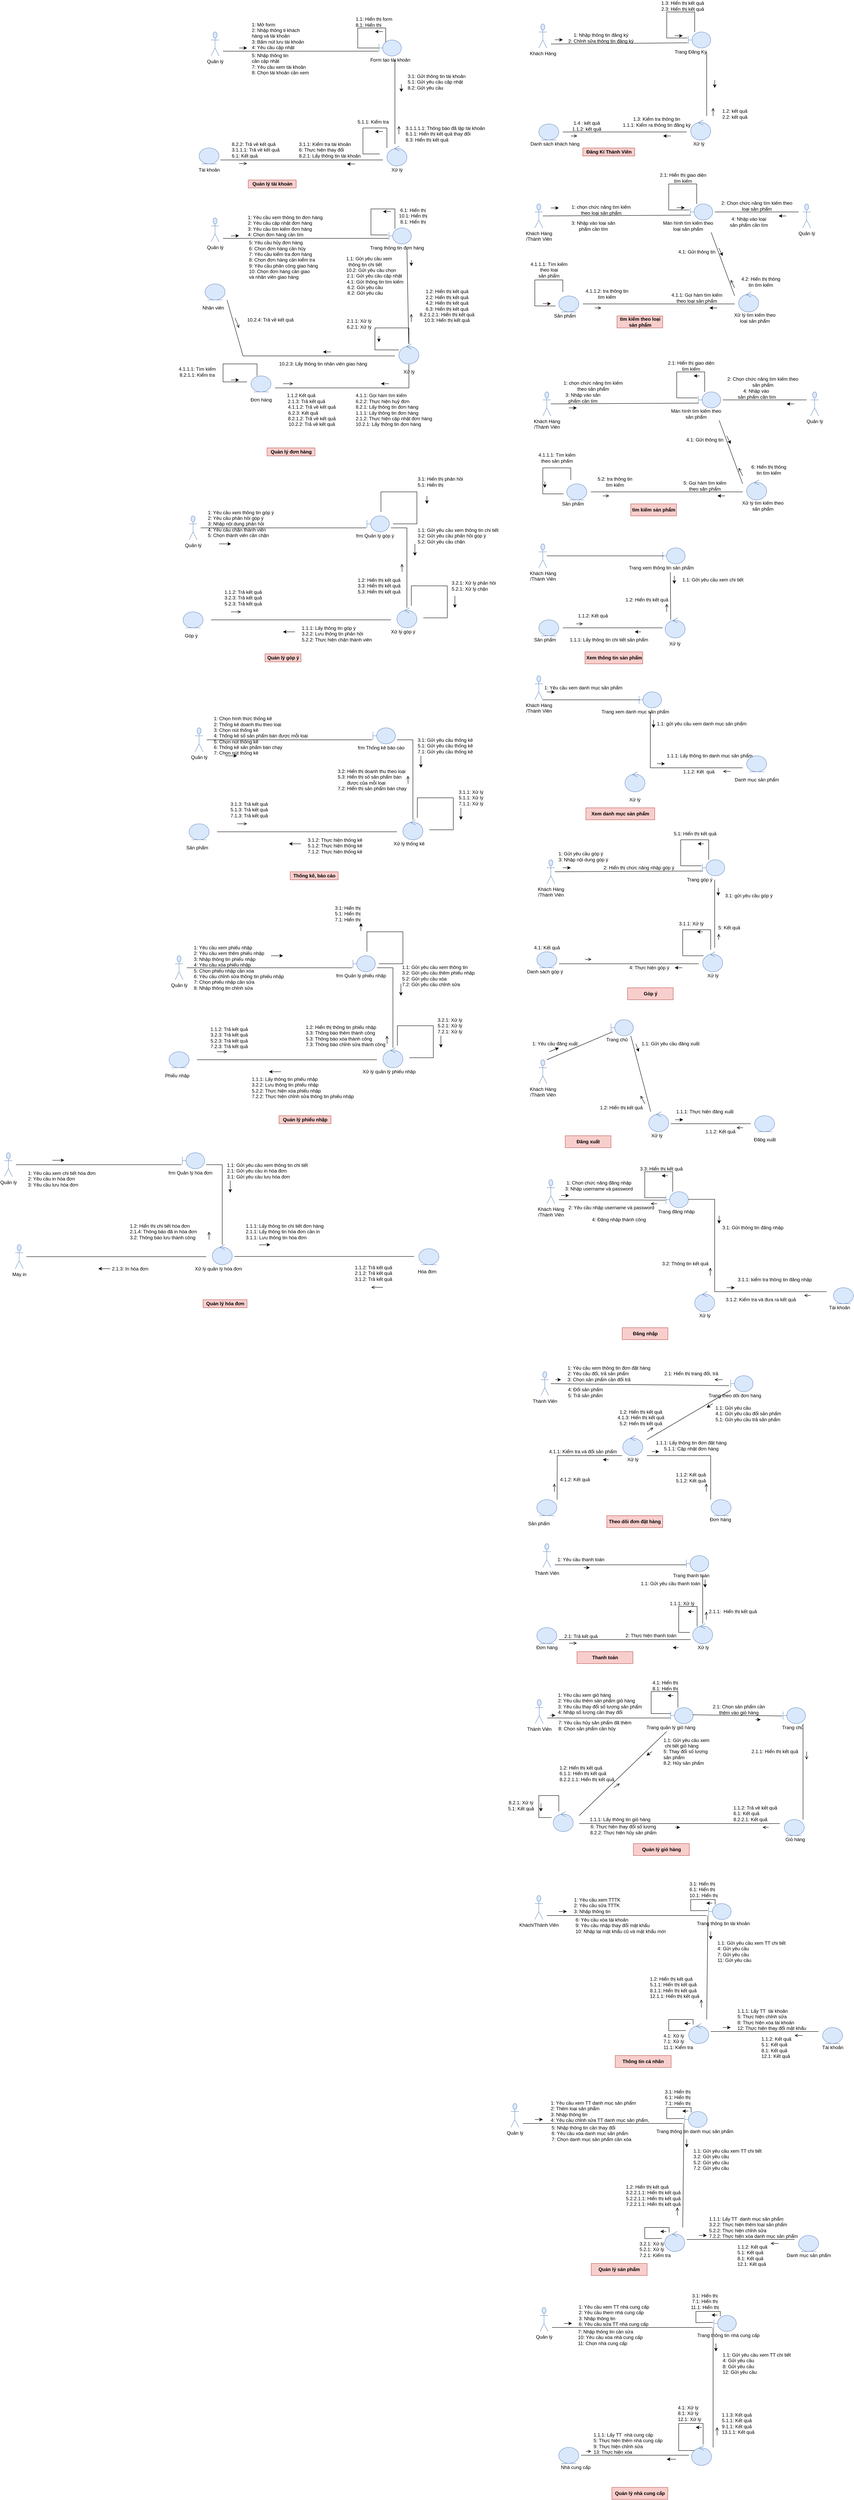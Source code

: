 <mxfile version="15.9.6" type="google"><diagram id="5KbYS2VGAAGNGT4x-aG-" name="Page-1"><mxGraphModel dx="2839" dy="619" grid="1" gridSize="10" guides="1" tooltips="1" connect="1" arrows="1" fold="1" page="1" pageScale="1" pageWidth="827" pageHeight="1169" math="0" shadow="0"><root><mxCell id="0"/><mxCell id="1" parent="0"/><mxCell id="FClyKi4oGTSjX8cEVXPX-2" value="Khách Hàng" style="shape=umlActor;verticalLabelPosition=bottom;verticalAlign=top;html=1;outlineConnect=0;fillColor=#dae8fc;strokeColor=#6c8ebf;" parent="1" vertex="1"><mxGeometry x="40" y="70" width="20" height="60" as="geometry"/></mxCell><mxCell id="FClyKi4oGTSjX8cEVXPX-3" value="" style="shape=umlBoundary;whiteSpace=wrap;html=1;fillColor=#dae8fc;strokeColor=#6c8ebf;" parent="1" vertex="1"><mxGeometry x="414" y="90" width="56" height="40" as="geometry"/></mxCell><mxCell id="FClyKi4oGTSjX8cEVXPX-4" value="" style="endArrow=none;html=1;rounded=0;entryX=-0.036;entryY=0.675;entryDx=0;entryDy=0;entryPerimeter=0;" parent="1" target="FClyKi4oGTSjX8cEVXPX-3" edge="1"><mxGeometry width="50" height="50" relative="1" as="geometry"><mxPoint x="70" y="120" as="sourcePoint"/><mxPoint x="280" y="200" as="targetPoint"/></mxGeometry></mxCell><mxCell id="FClyKi4oGTSjX8cEVXPX-5" value="" style="endArrow=none;html=1;rounded=0;entryX=-0.036;entryY=0.375;entryDx=0;entryDy=0;entryPerimeter=0;" parent="1" target="FClyKi4oGTSjX8cEVXPX-3" edge="1"><mxGeometry width="50" height="50" relative="1" as="geometry"><mxPoint x="430" y="90" as="sourcePoint"/><mxPoint x="280" y="200" as="targetPoint"/><Array as="points"><mxPoint x="430" y="40"/><mxPoint x="360" y="40"/><mxPoint x="360" y="105"/></Array></mxGeometry></mxCell><mxCell id="FClyKi4oGTSjX8cEVXPX-6" value="" style="endArrow=classic;html=1;rounded=0;" parent="1" edge="1"><mxGeometry width="50" height="50" relative="1" as="geometry"><mxPoint x="380" y="99.5" as="sourcePoint"/><mxPoint x="400" y="99.5" as="targetPoint"/></mxGeometry></mxCell><mxCell id="FClyKi4oGTSjX8cEVXPX-7" value="" style="endArrow=classic;html=1;rounded=0;" parent="1" edge="1"><mxGeometry width="50" height="50" relative="1" as="geometry"><mxPoint x="80" y="109.5" as="sourcePoint"/><mxPoint x="100" y="109.5" as="targetPoint"/></mxGeometry></mxCell><mxCell id="FClyKi4oGTSjX8cEVXPX-8" value="1: Nhập thông tin đăng ký&lt;br&gt;2: Chỉnh sửa thông tin đăng ký" style="text;html=1;strokeColor=none;fillColor=none;align=center;verticalAlign=middle;whiteSpace=wrap;rounded=0;" parent="1" vertex="1"><mxGeometry x="100" y="90" width="191" height="30" as="geometry"/></mxCell><mxCell id="FClyKi4oGTSjX8cEVXPX-9" value="1.3: Hiển thị kết quả&lt;br&gt;2.3: Hiển thị kết quả" style="text;html=1;strokeColor=none;fillColor=none;align=center;verticalAlign=middle;whiteSpace=wrap;rounded=0;" parent="1" vertex="1"><mxGeometry x="340" y="10" width="120" height="30" as="geometry"/></mxCell><mxCell id="FClyKi4oGTSjX8cEVXPX-10" value="Trang Đăng Ký" style="text;html=1;strokeColor=none;fillColor=none;align=center;verticalAlign=middle;whiteSpace=wrap;rounded=0;" parent="1" vertex="1"><mxGeometry x="370" y="130" width="100" height="20" as="geometry"/></mxCell><mxCell id="FClyKi4oGTSjX8cEVXPX-11" value="" style="ellipse;shape=umlControl;whiteSpace=wrap;html=1;fillColor=#dae8fc;strokeColor=#6c8ebf;" parent="1" vertex="1"><mxGeometry x="420" y="310" width="50" height="50" as="geometry"/></mxCell><mxCell id="FClyKi4oGTSjX8cEVXPX-12" value="" style="ellipse;shape=umlEntity;whiteSpace=wrap;html=1;fillColor=#dae8fc;strokeColor=#6c8ebf;" parent="1" vertex="1"><mxGeometry x="40" y="320" width="50" height="40" as="geometry"/></mxCell><mxCell id="FClyKi4oGTSjX8cEVXPX-13" value="" style="endArrow=none;html=1;rounded=0;" parent="1" edge="1"><mxGeometry width="50" height="50" relative="1" as="geometry"><mxPoint x="100" y="340" as="sourcePoint"/><mxPoint x="410" y="340" as="targetPoint"/></mxGeometry></mxCell><mxCell id="FClyKi4oGTSjX8cEVXPX-14" value="1.4 : kết quả&lt;br&gt;1.1.2: kết quả" style="text;html=1;strokeColor=none;fillColor=none;align=center;verticalAlign=middle;whiteSpace=wrap;rounded=0;" parent="1" vertex="1"><mxGeometry x="110" y="310" width="100" height="30" as="geometry"/></mxCell><mxCell id="FClyKi4oGTSjX8cEVXPX-15" value="1.3: Kiểm tra thông tin&lt;br&gt;1.1.1: Kiểm ra thông tin đăng ký" style="text;html=1;strokeColor=none;fillColor=none;align=center;verticalAlign=middle;whiteSpace=wrap;rounded=0;" parent="1" vertex="1"><mxGeometry x="220" y="300" width="230" height="30" as="geometry"/></mxCell><mxCell id="FClyKi4oGTSjX8cEVXPX-16" value="" style="endArrow=classic;html=1;rounded=0;" parent="1" edge="1"><mxGeometry width="50" height="50" relative="1" as="geometry"><mxPoint x="370" y="350" as="sourcePoint"/><mxPoint x="351" y="350" as="targetPoint"/></mxGeometry></mxCell><mxCell id="FClyKi4oGTSjX8cEVXPX-17" value="" style="endArrow=open;html=1;rounded=0;align=center;verticalAlign=top;endFill=0;labelBackgroundColor=none;endSize=6;" parent="1" edge="1"><mxGeometry relative="1" as="geometry"><mxPoint x="136" y="350" as="targetPoint"/><mxPoint x="120" y="350" as="sourcePoint"/></mxGeometry></mxCell><mxCell id="FClyKi4oGTSjX8cEVXPX-18" value="" style="endArrow=classic;html=1;rounded=0;" parent="1" edge="1"><mxGeometry width="50" height="50" relative="1" as="geometry"><mxPoint x="480" y="210" as="sourcePoint"/><mxPoint x="480" y="230" as="targetPoint"/></mxGeometry></mxCell><mxCell id="FClyKi4oGTSjX8cEVXPX-19" value="" style="endArrow=none;html=1;rounded=0;entryX=0.9;entryY=0.5;entryDx=0;entryDy=0;entryPerimeter=0;" parent="1" target="FClyKi4oGTSjX8cEVXPX-10" edge="1"><mxGeometry width="50" height="50" relative="1" as="geometry"><mxPoint x="460" y="300" as="sourcePoint"/><mxPoint x="280" y="210" as="targetPoint"/></mxGeometry></mxCell><mxCell id="FClyKi4oGTSjX8cEVXPX-20" value="" style="endArrow=open;html=1;rounded=0;align=center;verticalAlign=top;endFill=0;labelBackgroundColor=none;endSize=6;" parent="1" edge="1"><mxGeometry relative="1" as="geometry"><mxPoint x="476" y="280" as="targetPoint"/><mxPoint x="476" y="300" as="sourcePoint"/></mxGeometry></mxCell><mxCell id="FClyKi4oGTSjX8cEVXPX-21" value="1.2: kết quả&lt;br&gt;2.2: kết quả" style="text;html=1;align=center;verticalAlign=middle;resizable=0;points=[];autosize=1;strokeColor=none;fillColor=none;" parent="1" vertex="1"><mxGeometry x="490" y="280" width="80" height="30" as="geometry"/></mxCell><mxCell id="FClyKi4oGTSjX8cEVXPX-22" value="Xử lý" style="text;html=1;align=center;verticalAlign=middle;resizable=0;points=[];autosize=1;strokeColor=none;fillColor=none;" parent="1" vertex="1"><mxGeometry x="420" y="360" width="40" height="20" as="geometry"/></mxCell><mxCell id="FClyKi4oGTSjX8cEVXPX-23" value="Danh sách khách hàng" style="text;html=1;align=center;verticalAlign=middle;resizable=0;points=[];autosize=1;strokeColor=none;fillColor=none;" parent="1" vertex="1"><mxGeometry x="10" y="360" width="140" height="20" as="geometry"/></mxCell><mxCell id="FClyKi4oGTSjX8cEVXPX-24" value="&lt;b&gt;Đăng Kí Thành Viên&lt;/b&gt;" style="text;html=1;align=center;verticalAlign=middle;resizable=0;points=[];autosize=1;strokeColor=#b85450;fillColor=#f8cecc;" parent="1" vertex="1"><mxGeometry x="150" y="380" width="130" height="20" as="geometry"/></mxCell><mxCell id="FClyKi4oGTSjX8cEVXPX-25" value="Khách Hàng&lt;br&gt;/Thành Viên" style="shape=umlActor;verticalLabelPosition=bottom;verticalAlign=top;html=1;outlineConnect=0;fillColor=#dae8fc;strokeColor=#6c8ebf;" parent="1" vertex="1"><mxGeometry x="30" y="520" width="20" height="60" as="geometry"/></mxCell><mxCell id="FClyKi4oGTSjX8cEVXPX-26" value="" style="shape=umlBoundary;whiteSpace=wrap;html=1;fillColor=#dae8fc;strokeColor=#6c8ebf;" parent="1" vertex="1"><mxGeometry x="419" y="520" width="56" height="40" as="geometry"/></mxCell><mxCell id="FClyKi4oGTSjX8cEVXPX-27" value="" style="endArrow=none;html=1;rounded=0;entryX=-0.036;entryY=0.375;entryDx=0;entryDy=0;entryPerimeter=0;" parent="1" target="FClyKi4oGTSjX8cEVXPX-26" edge="1"><mxGeometry width="50" height="50" relative="1" as="geometry"><mxPoint x="435" y="520" as="sourcePoint"/><mxPoint x="285" y="630" as="targetPoint"/><Array as="points"><mxPoint x="435" y="470"/><mxPoint x="365" y="470"/><mxPoint x="365" y="535"/></Array></mxGeometry></mxCell><mxCell id="FClyKi4oGTSjX8cEVXPX-28" value="" style="endArrow=classic;html=1;rounded=0;" parent="1" edge="1"><mxGeometry width="50" height="50" relative="1" as="geometry"><mxPoint x="385" y="529.5" as="sourcePoint"/><mxPoint x="405" y="529.5" as="targetPoint"/></mxGeometry></mxCell><mxCell id="FClyKi4oGTSjX8cEVXPX-29" value="Màn hình tìm kiếm theo loại sản phẩm" style="text;html=1;strokeColor=none;fillColor=none;align=center;verticalAlign=middle;whiteSpace=wrap;rounded=0;" parent="1" vertex="1"><mxGeometry x="341" y="565" width="145" height="20" as="geometry"/></mxCell><mxCell id="FClyKi4oGTSjX8cEVXPX-30" value="" style="endArrow=none;html=1;rounded=0;entryX=0;entryY=0.7;entryDx=0;entryDy=0;entryPerimeter=0;" parent="1" source="FClyKi4oGTSjX8cEVXPX-25" target="FClyKi4oGTSjX8cEVXPX-26" edge="1"><mxGeometry width="50" height="50" relative="1" as="geometry"><mxPoint x="230" y="540" as="sourcePoint"/><mxPoint x="280" y="490" as="targetPoint"/></mxGeometry></mxCell><mxCell id="FClyKi4oGTSjX8cEVXPX-31" value="Quản lý" style="shape=umlActor;verticalLabelPosition=bottom;verticalAlign=top;html=1;outlineConnect=0;fillColor=#dae8fc;strokeColor=#6c8ebf;" parent="1" vertex="1"><mxGeometry x="700" y="520" width="20" height="60" as="geometry"/></mxCell><mxCell id="FClyKi4oGTSjX8cEVXPX-32" value="" style="endArrow=none;html=1;rounded=0;exitX=1.089;exitY=0.5;exitDx=0;exitDy=0;exitPerimeter=0;" parent="1" source="FClyKi4oGTSjX8cEVXPX-26" edge="1"><mxGeometry width="50" height="50" relative="1" as="geometry"><mxPoint x="500" y="520" as="sourcePoint"/><mxPoint x="690" y="540" as="targetPoint"/></mxGeometry></mxCell><mxCell id="FClyKi4oGTSjX8cEVXPX-33" value="2.1: Hiển thị giao diện tìm kiếm" style="text;html=1;strokeColor=none;fillColor=none;align=center;verticalAlign=middle;whiteSpace=wrap;rounded=0;" parent="1" vertex="1"><mxGeometry x="341" y="440" width="120" height="30" as="geometry"/></mxCell><mxCell id="FClyKi4oGTSjX8cEVXPX-34" value="2: Chọn chức năng tìm kiếm theo &lt;br&gt;loại sản phẩm" style="text;html=1;align=center;verticalAlign=middle;resizable=0;points=[];autosize=1;strokeColor=none;fillColor=none;" parent="1" vertex="1"><mxGeometry x="490" y="510" width="190" height="30" as="geometry"/></mxCell><mxCell id="FClyKi4oGTSjX8cEVXPX-35" value="4: Nhập vào loại &lt;br&gt;sản phẩm cần tìm" style="text;html=1;align=center;verticalAlign=middle;resizable=0;points=[];autosize=1;strokeColor=none;fillColor=none;" parent="1" vertex="1"><mxGeometry x="510" y="550" width="110" height="30" as="geometry"/></mxCell><mxCell id="FClyKi4oGTSjX8cEVXPX-36" value="" style="endArrow=classic;html=1;rounded=0;" parent="1" edge="1"><mxGeometry width="50" height="50" relative="1" as="geometry"><mxPoint x="659" y="550" as="sourcePoint"/><mxPoint x="640" y="550" as="targetPoint"/></mxGeometry></mxCell><mxCell id="FClyKi4oGTSjX8cEVXPX-37" value="" style="endArrow=classic;html=1;rounded=0;" parent="1" edge="1"><mxGeometry width="50" height="50" relative="1" as="geometry"><mxPoint x="70" y="530" as="sourcePoint"/><mxPoint x="90" y="530" as="targetPoint"/></mxGeometry></mxCell><mxCell id="FClyKi4oGTSjX8cEVXPX-38" value="1: chọn chức năng tìm kiếm theo loại sản phẩm" style="text;html=1;strokeColor=none;fillColor=none;align=center;verticalAlign=middle;whiteSpace=wrap;rounded=0;" parent="1" vertex="1"><mxGeometry x="115.5" y="520" width="160" height="30" as="geometry"/></mxCell><mxCell id="FClyKi4oGTSjX8cEVXPX-39" value="3: Nhập vào loại sản &lt;br&gt;phẩm cần tìm" style="text;html=1;align=center;verticalAlign=middle;resizable=0;points=[];autosize=1;strokeColor=none;fillColor=none;" parent="1" vertex="1"><mxGeometry x="115.5" y="560" width="120" height="30" as="geometry"/></mxCell><mxCell id="FClyKi4oGTSjX8cEVXPX-40" value="" style="endArrow=none;html=1;rounded=0;entryX=-0.036;entryY=0.375;entryDx=0;entryDy=0;entryPerimeter=0;" parent="1" edge="1"><mxGeometry width="50" height="50" relative="1" as="geometry"><mxPoint x="100" y="740" as="sourcePoint"/><mxPoint x="81.984" y="775" as="targetPoint"/><Array as="points"><mxPoint x="100" y="710"/><mxPoint x="30" y="710"/><mxPoint x="30" y="775"/></Array></mxGeometry></mxCell><mxCell id="FClyKi4oGTSjX8cEVXPX-41" value="" style="ellipse;shape=umlEntity;whiteSpace=wrap;html=1;fillColor=#dae8fc;strokeColor=#6c8ebf;" parent="1" vertex="1"><mxGeometry x="90" y="750" width="50" height="40" as="geometry"/></mxCell><mxCell id="FClyKi4oGTSjX8cEVXPX-42" value="" style="endArrow=classic;html=1;rounded=0;" parent="1" edge="1"><mxGeometry width="50" height="50" relative="1" as="geometry"><mxPoint x="50" y="769.5" as="sourcePoint"/><mxPoint x="70" y="769.5" as="targetPoint"/></mxGeometry></mxCell><mxCell id="FClyKi4oGTSjX8cEVXPX-43" value="" style="ellipse;shape=umlControl;whiteSpace=wrap;html=1;fillColor=#dae8fc;strokeColor=#6c8ebf;" parent="1" vertex="1"><mxGeometry x="540" y="740" width="50" height="50" as="geometry"/></mxCell><mxCell id="FClyKi4oGTSjX8cEVXPX-44" value="" style="endArrow=none;html=1;rounded=0;" parent="1" edge="1"><mxGeometry width="50" height="50" relative="1" as="geometry"><mxPoint x="150" y="770" as="sourcePoint"/><mxPoint x="530" y="770" as="targetPoint"/></mxGeometry></mxCell><mxCell id="FClyKi4oGTSjX8cEVXPX-45" value="" style="endArrow=classic;html=1;rounded=0;" parent="1" edge="1"><mxGeometry width="50" height="50" relative="1" as="geometry"><mxPoint x="486" y="780" as="sourcePoint"/><mxPoint x="467" y="780" as="targetPoint"/></mxGeometry></mxCell><mxCell id="FClyKi4oGTSjX8cEVXPX-46" value="" style="endArrow=open;html=1;rounded=0;align=center;verticalAlign=top;endFill=0;labelBackgroundColor=none;endSize=6;" parent="1" edge="1"><mxGeometry relative="1" as="geometry"><mxPoint x="196" y="780" as="targetPoint"/><mxPoint x="180" y="780" as="sourcePoint"/></mxGeometry></mxCell><mxCell id="FClyKi4oGTSjX8cEVXPX-47" value="Sản phẩm" style="text;html=1;align=center;verticalAlign=middle;resizable=0;points=[];autosize=1;strokeColor=none;fillColor=none;" parent="1" vertex="1"><mxGeometry x="70" y="790" width="70" height="20" as="geometry"/></mxCell><mxCell id="FClyKi4oGTSjX8cEVXPX-48" value="Xử lý tìm kiếm theo&lt;br&gt;loại sản phẩm" style="text;html=1;align=center;verticalAlign=middle;resizable=0;points=[];autosize=1;strokeColor=none;fillColor=none;" parent="1" vertex="1"><mxGeometry x="520" y="790" width="120" height="30" as="geometry"/></mxCell><mxCell id="FClyKi4oGTSjX8cEVXPX-49" value="" style="endArrow=none;html=1;rounded=0;entryX=0.897;entryY=1.3;entryDx=0;entryDy=0;entryPerimeter=0;" parent="1" target="FClyKi4oGTSjX8cEVXPX-29" edge="1"><mxGeometry width="50" height="50" relative="1" as="geometry"><mxPoint x="530" y="750" as="sourcePoint"/><mxPoint x="450" y="620" as="targetPoint"/></mxGeometry></mxCell><mxCell id="FClyKi4oGTSjX8cEVXPX-50" value="" style="endArrow=classic;html=1;rounded=0;" parent="1" edge="1"><mxGeometry width="50" height="50" relative="1" as="geometry"><mxPoint x="490" y="630" as="sourcePoint"/><mxPoint x="500" y="650" as="targetPoint"/><Array as="points"><mxPoint x="490" y="630"/></Array></mxGeometry></mxCell><mxCell id="FClyKi4oGTSjX8cEVXPX-51" value="" style="endArrow=open;html=1;rounded=0;align=center;verticalAlign=top;endFill=0;labelBackgroundColor=none;endSize=6;" parent="1" edge="1"><mxGeometry relative="1" as="geometry"><mxPoint x="520" y="710" as="targetPoint"/><mxPoint x="530" y="730" as="sourcePoint"/></mxGeometry></mxCell><mxCell id="FClyKi4oGTSjX8cEVXPX-52" value="4.2: Hiển thị thông&lt;br&gt;tin tìm kiếm" style="text;html=1;align=center;verticalAlign=middle;resizable=0;points=[];autosize=1;strokeColor=none;fillColor=none;" parent="1" vertex="1"><mxGeometry x="540" y="700" width="110" height="30" as="geometry"/></mxCell><mxCell id="FClyKi4oGTSjX8cEVXPX-53" value="4.1: Gửi thông tin" style="text;html=1;align=center;verticalAlign=middle;resizable=0;points=[];autosize=1;strokeColor=none;fillColor=none;" parent="1" vertex="1"><mxGeometry x="380" y="630" width="110" height="20" as="geometry"/></mxCell><mxCell id="FClyKi4oGTSjX8cEVXPX-54" value="4.1.1: Gọi hàm tìm kiếm&lt;br&gt;theo loại sản phẩm" style="text;html=1;align=center;verticalAlign=middle;resizable=0;points=[];autosize=1;strokeColor=none;fillColor=none;" parent="1" vertex="1"><mxGeometry x="365" y="740" width="140" height="30" as="geometry"/></mxCell><mxCell id="FClyKi4oGTSjX8cEVXPX-55" value="4.1.1.2: tra thông tin &lt;br&gt;tìm kiếm" style="text;html=1;align=center;verticalAlign=middle;resizable=0;points=[];autosize=1;strokeColor=none;fillColor=none;" parent="1" vertex="1"><mxGeometry x="150" y="730" width="120" height="30" as="geometry"/></mxCell><mxCell id="FClyKi4oGTSjX8cEVXPX-56" value="4.1.1.1: Tìm kiếm&lt;br&gt;theo loại&lt;br&gt;sản phẩm" style="text;html=1;align=center;verticalAlign=middle;resizable=0;points=[];autosize=1;strokeColor=none;fillColor=none;" parent="1" vertex="1"><mxGeometry x="10" y="660" width="110" height="50" as="geometry"/></mxCell><mxCell id="FClyKi4oGTSjX8cEVXPX-57" value="&lt;b&gt;tìm kiếm theo loại sản phẩm&lt;/b&gt;" style="text;html=1;strokeColor=#b85450;fillColor=#f8cecc;align=center;verticalAlign=middle;whiteSpace=wrap;rounded=0;" parent="1" vertex="1"><mxGeometry x="235.5" y="800" width="114.5" height="30" as="geometry"/></mxCell><mxCell id="FClyKi4oGTSjX8cEVXPX-58" value="Khách Hàng&lt;br&gt;/Thành Viên" style="shape=umlActor;verticalLabelPosition=bottom;verticalAlign=top;html=1;outlineConnect=0;fillColor=#dae8fc;strokeColor=#6c8ebf;" parent="1" vertex="1"><mxGeometry x="50" y="990" width="20" height="60" as="geometry"/></mxCell><mxCell id="FClyKi4oGTSjX8cEVXPX-59" value="" style="shape=umlBoundary;whiteSpace=wrap;html=1;fillColor=#dae8fc;strokeColor=#6c8ebf;" parent="1" vertex="1"><mxGeometry x="439" y="990" width="56" height="40" as="geometry"/></mxCell><mxCell id="FClyKi4oGTSjX8cEVXPX-60" value="" style="endArrow=none;html=1;rounded=0;entryX=-0.036;entryY=0.375;entryDx=0;entryDy=0;entryPerimeter=0;" parent="1" target="FClyKi4oGTSjX8cEVXPX-59" edge="1"><mxGeometry width="50" height="50" relative="1" as="geometry"><mxPoint x="455" y="990" as="sourcePoint"/><mxPoint x="305" y="1100" as="targetPoint"/><Array as="points"><mxPoint x="455" y="940"/><mxPoint x="385" y="940"/><mxPoint x="385" y="1005"/></Array></mxGeometry></mxCell><mxCell id="FClyKi4oGTSjX8cEVXPX-61" value="" style="endArrow=classic;html=1;rounded=0;" parent="1" edge="1"><mxGeometry width="50" height="50" relative="1" as="geometry"><mxPoint x="442.5" y="950" as="sourcePoint"/><mxPoint x="427.5" y="950" as="targetPoint"/></mxGeometry></mxCell><mxCell id="FClyKi4oGTSjX8cEVXPX-62" value="Màn hình tìm kiếm theo sản phẩm" style="text;html=1;strokeColor=none;fillColor=none;align=center;verticalAlign=middle;whiteSpace=wrap;rounded=0;" parent="1" vertex="1"><mxGeometry x="361" y="1035" width="145" height="20" as="geometry"/></mxCell><mxCell id="FClyKi4oGTSjX8cEVXPX-63" value="" style="endArrow=none;html=1;rounded=0;entryX=0;entryY=0.7;entryDx=0;entryDy=0;entryPerimeter=0;" parent="1" source="FClyKi4oGTSjX8cEVXPX-58" target="FClyKi4oGTSjX8cEVXPX-59" edge="1"><mxGeometry width="50" height="50" relative="1" as="geometry"><mxPoint x="250" y="1010" as="sourcePoint"/><mxPoint x="300" y="960" as="targetPoint"/></mxGeometry></mxCell><mxCell id="FClyKi4oGTSjX8cEVXPX-64" value="Quản lý" style="shape=umlActor;verticalLabelPosition=bottom;verticalAlign=top;html=1;outlineConnect=0;fillColor=#dae8fc;strokeColor=#6c8ebf;" parent="1" vertex="1"><mxGeometry x="720" y="990" width="20" height="60" as="geometry"/></mxCell><mxCell id="FClyKi4oGTSjX8cEVXPX-65" value="" style="endArrow=none;html=1;rounded=0;exitX=1.089;exitY=0.5;exitDx=0;exitDy=0;exitPerimeter=0;" parent="1" source="FClyKi4oGTSjX8cEVXPX-59" edge="1"><mxGeometry width="50" height="50" relative="1" as="geometry"><mxPoint x="520" y="990" as="sourcePoint"/><mxPoint x="710" y="1010" as="targetPoint"/></mxGeometry></mxCell><mxCell id="FClyKi4oGTSjX8cEVXPX-66" value="2.1: Hiển thị giao diện tìm kiếm" style="text;html=1;strokeColor=none;fillColor=none;align=center;verticalAlign=middle;whiteSpace=wrap;rounded=0;" parent="1" vertex="1"><mxGeometry x="361" y="910" width="120" height="30" as="geometry"/></mxCell><mxCell id="FClyKi4oGTSjX8cEVXPX-67" value="2: Chọn chức năng tìm kiếm theo &lt;br&gt;sản phẩm" style="text;html=1;align=center;verticalAlign=middle;resizable=0;points=[];autosize=1;strokeColor=none;fillColor=none;" parent="1" vertex="1"><mxGeometry x="505" y="950" width="190" height="30" as="geometry"/></mxCell><mxCell id="FClyKi4oGTSjX8cEVXPX-68" value="4: Nhập vào&amp;nbsp;&lt;br&gt;sản phẩm cần tìm" style="text;html=1;align=center;verticalAlign=middle;resizable=0;points=[];autosize=1;strokeColor=none;fillColor=none;" parent="1" vertex="1"><mxGeometry x="530" y="980" width="110" height="30" as="geometry"/></mxCell><mxCell id="FClyKi4oGTSjX8cEVXPX-69" value="" style="endArrow=classic;html=1;rounded=0;" parent="1" edge="1"><mxGeometry width="50" height="50" relative="1" as="geometry"><mxPoint x="679" y="1020" as="sourcePoint"/><mxPoint x="660" y="1020" as="targetPoint"/></mxGeometry></mxCell><mxCell id="FClyKi4oGTSjX8cEVXPX-70" value="" style="endArrow=classic;html=1;rounded=0;" parent="1" edge="1"><mxGeometry width="50" height="50" relative="1" as="geometry"><mxPoint x="115" y="1030" as="sourcePoint"/><mxPoint x="135" y="1030" as="targetPoint"/></mxGeometry></mxCell><mxCell id="FClyKi4oGTSjX8cEVXPX-71" value="1: chọn chức năng tìm kiếm theo sản phẩm" style="text;html=1;strokeColor=none;fillColor=none;align=center;verticalAlign=middle;whiteSpace=wrap;rounded=0;" parent="1" vertex="1"><mxGeometry x="95.5" y="960" width="160" height="30" as="geometry"/></mxCell><mxCell id="FClyKi4oGTSjX8cEVXPX-72" value="3: Nhập vào sản &lt;br&gt;phẩm cần tìm" style="text;html=1;align=center;verticalAlign=middle;resizable=0;points=[];autosize=1;strokeColor=none;fillColor=none;" parent="1" vertex="1"><mxGeometry x="100" y="990" width="100" height="30" as="geometry"/></mxCell><mxCell id="FClyKi4oGTSjX8cEVXPX-73" value="" style="endArrow=none;html=1;rounded=0;entryX=-0.036;entryY=0.375;entryDx=0;entryDy=0;entryPerimeter=0;" parent="1" edge="1"><mxGeometry width="50" height="50" relative="1" as="geometry"><mxPoint x="120" y="1210" as="sourcePoint"/><mxPoint x="101.984" y="1245" as="targetPoint"/><Array as="points"><mxPoint x="120" y="1180"/><mxPoint x="50" y="1180"/><mxPoint x="50" y="1245"/></Array></mxGeometry></mxCell><mxCell id="FClyKi4oGTSjX8cEVXPX-74" value="" style="ellipse;shape=umlEntity;whiteSpace=wrap;html=1;fillColor=#dae8fc;strokeColor=#6c8ebf;" parent="1" vertex="1"><mxGeometry x="110" y="1220" width="50" height="40" as="geometry"/></mxCell><mxCell id="FClyKi4oGTSjX8cEVXPX-75" value="" style="endArrow=classic;html=1;rounded=0;" parent="1" edge="1"><mxGeometry width="50" height="50" relative="1" as="geometry"><mxPoint x="55" y="1214.5" as="sourcePoint"/><mxPoint x="55" y="1230" as="targetPoint"/></mxGeometry></mxCell><mxCell id="FClyKi4oGTSjX8cEVXPX-76" value="" style="ellipse;shape=umlControl;whiteSpace=wrap;html=1;fillColor=#dae8fc;strokeColor=#6c8ebf;" parent="1" vertex="1"><mxGeometry x="560" y="1210" width="50" height="50" as="geometry"/></mxCell><mxCell id="FClyKi4oGTSjX8cEVXPX-77" value="" style="endArrow=none;html=1;rounded=0;" parent="1" edge="1"><mxGeometry width="50" height="50" relative="1" as="geometry"><mxPoint x="170" y="1240" as="sourcePoint"/><mxPoint x="550" y="1240" as="targetPoint"/></mxGeometry></mxCell><mxCell id="FClyKi4oGTSjX8cEVXPX-78" value="" style="endArrow=classic;html=1;rounded=0;" parent="1" edge="1"><mxGeometry width="50" height="50" relative="1" as="geometry"><mxPoint x="506" y="1250" as="sourcePoint"/><mxPoint x="487" y="1250" as="targetPoint"/></mxGeometry></mxCell><mxCell id="FClyKi4oGTSjX8cEVXPX-79" value="" style="endArrow=open;html=1;rounded=0;align=center;verticalAlign=top;endFill=0;labelBackgroundColor=none;endSize=6;" parent="1" edge="1"><mxGeometry relative="1" as="geometry"><mxPoint x="216" y="1250" as="targetPoint"/><mxPoint x="200" y="1250" as="sourcePoint"/></mxGeometry></mxCell><mxCell id="FClyKi4oGTSjX8cEVXPX-80" value="Sản phẩm" style="text;html=1;align=center;verticalAlign=middle;resizable=0;points=[];autosize=1;strokeColor=none;fillColor=none;" parent="1" vertex="1"><mxGeometry x="90" y="1260" width="70" height="20" as="geometry"/></mxCell><mxCell id="FClyKi4oGTSjX8cEVXPX-81" value="Xử lý tìm kiếm theo&lt;br&gt;sản phẩm" style="text;html=1;align=center;verticalAlign=middle;resizable=0;points=[];autosize=1;strokeColor=none;fillColor=none;" parent="1" vertex="1"><mxGeometry x="540" y="1260" width="120" height="30" as="geometry"/></mxCell><mxCell id="FClyKi4oGTSjX8cEVXPX-82" value="" style="endArrow=none;html=1;rounded=0;entryX=0.897;entryY=1.3;entryDx=0;entryDy=0;entryPerimeter=0;" parent="1" target="FClyKi4oGTSjX8cEVXPX-62" edge="1"><mxGeometry width="50" height="50" relative="1" as="geometry"><mxPoint x="550" y="1220" as="sourcePoint"/><mxPoint x="470" y="1090" as="targetPoint"/></mxGeometry></mxCell><mxCell id="FClyKi4oGTSjX8cEVXPX-83" value="" style="endArrow=classic;html=1;rounded=0;" parent="1" edge="1"><mxGeometry width="50" height="50" relative="1" as="geometry"><mxPoint x="510" y="1100" as="sourcePoint"/><mxPoint x="520" y="1120" as="targetPoint"/><Array as="points"><mxPoint x="510" y="1100"/></Array></mxGeometry></mxCell><mxCell id="FClyKi4oGTSjX8cEVXPX-84" value="" style="endArrow=open;html=1;rounded=0;align=center;verticalAlign=top;endFill=0;labelBackgroundColor=none;endSize=6;" parent="1" edge="1"><mxGeometry relative="1" as="geometry"><mxPoint x="540" y="1180" as="targetPoint"/><mxPoint x="550" y="1200" as="sourcePoint"/></mxGeometry></mxCell><mxCell id="FClyKi4oGTSjX8cEVXPX-85" value="6: Hiển thị thông&lt;br&gt;tin tìm kiếm" style="text;html=1;align=center;verticalAlign=middle;resizable=0;points=[];autosize=1;strokeColor=none;fillColor=none;" parent="1" vertex="1"><mxGeometry x="565" y="1170" width="100" height="30" as="geometry"/></mxCell><mxCell id="FClyKi4oGTSjX8cEVXPX-86" value="4.1: Gửi thông tin" style="text;html=1;align=center;verticalAlign=middle;resizable=0;points=[];autosize=1;strokeColor=none;fillColor=none;" parent="1" vertex="1"><mxGeometry x="400" y="1100" width="110" height="20" as="geometry"/></mxCell><mxCell id="FClyKi4oGTSjX8cEVXPX-87" value="5: Gọi hàm tìm kiếm&lt;br&gt;theo sản phẩm" style="text;html=1;align=center;verticalAlign=middle;resizable=0;points=[];autosize=1;strokeColor=none;fillColor=none;" parent="1" vertex="1"><mxGeometry x="395" y="1210" width="120" height="30" as="geometry"/></mxCell><mxCell id="FClyKi4oGTSjX8cEVXPX-88" value="5.2: tra thông tin &lt;br&gt;tìm kiếm" style="text;html=1;align=center;verticalAlign=middle;resizable=0;points=[];autosize=1;strokeColor=none;fillColor=none;" parent="1" vertex="1"><mxGeometry x="180" y="1200" width="100" height="30" as="geometry"/></mxCell><mxCell id="FClyKi4oGTSjX8cEVXPX-89" value="4.1.1.1: Tìm kiếm&lt;br&gt;theo&amp;nbsp;sản phẩm" style="text;html=1;align=center;verticalAlign=middle;resizable=0;points=[];autosize=1;strokeColor=none;fillColor=none;" parent="1" vertex="1"><mxGeometry x="30" y="1140" width="110" height="30" as="geometry"/></mxCell><mxCell id="FClyKi4oGTSjX8cEVXPX-90" value="&lt;b&gt;tìm kiếm sản phẩm&lt;/b&gt;" style="text;html=1;strokeColor=#b85450;fillColor=#f8cecc;align=center;verticalAlign=middle;whiteSpace=wrap;rounded=0;" parent="1" vertex="1"><mxGeometry x="270" y="1270" width="114.5" height="30" as="geometry"/></mxCell><mxCell id="FClyKi4oGTSjX8cEVXPX-91" value="Khách Hàng&lt;br&gt;/Thành Viên" style="shape=umlActor;verticalLabelPosition=bottom;verticalAlign=top;html=1;outlineConnect=0;fillColor=#dae8fc;strokeColor=#6c8ebf;" parent="1" vertex="1"><mxGeometry x="40" y="1370" width="20" height="60" as="geometry"/></mxCell><mxCell id="FClyKi4oGTSjX8cEVXPX-93" value="" style="shape=umlBoundary;whiteSpace=wrap;html=1;fillColor=#dae8fc;strokeColor=#6c8ebf;" parent="1" vertex="1"><mxGeometry x="350" y="1380" width="56" height="40" as="geometry"/></mxCell><mxCell id="FClyKi4oGTSjX8cEVXPX-94" value="" style="ellipse;shape=umlEntity;whiteSpace=wrap;html=1;fillColor=#dae8fc;strokeColor=#6c8ebf;" parent="1" vertex="1"><mxGeometry x="40" y="1560" width="50" height="40" as="geometry"/></mxCell><mxCell id="FClyKi4oGTSjX8cEVXPX-95" value="" style="ellipse;shape=umlControl;whiteSpace=wrap;html=1;fillColor=#dae8fc;strokeColor=#6c8ebf;" parent="1" vertex="1"><mxGeometry x="356" y="1555" width="50" height="50" as="geometry"/></mxCell><mxCell id="FClyKi4oGTSjX8cEVXPX-96" value="" style="endArrow=none;html=1;rounded=0;entryX=0.054;entryY=0.5;entryDx=0;entryDy=0;entryPerimeter=0;" parent="1" source="FClyKi4oGTSjX8cEVXPX-91" target="FClyKi4oGTSjX8cEVXPX-93" edge="1"><mxGeometry width="50" height="50" relative="1" as="geometry"><mxPoint x="290" y="1450" as="sourcePoint"/><mxPoint x="340" y="1400" as="targetPoint"/></mxGeometry></mxCell><mxCell id="FClyKi4oGTSjX8cEVXPX-97" value="Trang xem thông tin sản phẩm" style="text;html=1;align=center;verticalAlign=middle;resizable=0;points=[];autosize=1;strokeColor=none;fillColor=none;" parent="1" vertex="1"><mxGeometry x="255.5" y="1420" width="180" height="20" as="geometry"/></mxCell><mxCell id="FClyKi4oGTSjX8cEVXPX-98" value="" style="endArrow=none;html=1;rounded=0;exitX=0.28;exitY=0.1;exitDx=0;exitDy=0;exitPerimeter=0;entryX=0.631;entryY=1.05;entryDx=0;entryDy=0;entryPerimeter=0;" parent="1" source="FClyKi4oGTSjX8cEVXPX-95" target="FClyKi4oGTSjX8cEVXPX-97" edge="1"><mxGeometry width="50" height="50" relative="1" as="geometry"><mxPoint x="290" y="1450" as="sourcePoint"/><mxPoint x="340" y="1400" as="targetPoint"/></mxGeometry></mxCell><mxCell id="FClyKi4oGTSjX8cEVXPX-99" value="" style="endArrow=classic;html=1;rounded=0;" parent="1" edge="1"><mxGeometry width="50" height="50" relative="1" as="geometry"><mxPoint x="379" y="1450" as="sourcePoint"/><mxPoint x="379" y="1470" as="targetPoint"/></mxGeometry></mxCell><mxCell id="FClyKi4oGTSjX8cEVXPX-100" value="1.1: Gởi yêu cầu xem chi tiết" style="text;html=1;align=center;verticalAlign=middle;resizable=0;points=[];autosize=1;strokeColor=none;fillColor=none;" parent="1" vertex="1"><mxGeometry x="390" y="1450" width="170" height="20" as="geometry"/></mxCell><mxCell id="FClyKi4oGTSjX8cEVXPX-101" value="" style="endArrow=open;html=1;rounded=0;align=center;verticalAlign=top;endFill=0;labelBackgroundColor=none;endSize=6;" parent="1" edge="1"><mxGeometry relative="1" as="geometry"><mxPoint x="360" y="1520" as="targetPoint"/><mxPoint x="360" y="1540" as="sourcePoint"/></mxGeometry></mxCell><mxCell id="FClyKi4oGTSjX8cEVXPX-102" value="1.2: Hiển thị kết quả" style="text;html=1;align=center;verticalAlign=middle;resizable=0;points=[];autosize=1;strokeColor=none;fillColor=none;" parent="1" vertex="1"><mxGeometry x="250" y="1500" width="120" height="20" as="geometry"/></mxCell><mxCell id="FClyKi4oGTSjX8cEVXPX-104" value="" style="endArrow=classic;html=1;rounded=0;" parent="1" edge="1"><mxGeometry width="50" height="50" relative="1" as="geometry"><mxPoint x="295.5" y="1590" as="sourcePoint"/><mxPoint x="280" y="1590" as="targetPoint"/></mxGeometry></mxCell><mxCell id="FClyKi4oGTSjX8cEVXPX-105" value="" style="endArrow=none;html=1;rounded=0;" parent="1" edge="1"><mxGeometry width="50" height="50" relative="1" as="geometry"><mxPoint x="100" y="1580" as="sourcePoint"/><mxPoint x="350" y="1580" as="targetPoint"/></mxGeometry></mxCell><mxCell id="FClyKi4oGTSjX8cEVXPX-106" value="1.1.1: Lấy thông tin chi tiết sản phẩm" style="text;html=1;align=center;verticalAlign=middle;resizable=0;points=[];autosize=1;strokeColor=none;fillColor=none;" parent="1" vertex="1"><mxGeometry x="110" y="1600" width="210" height="20" as="geometry"/></mxCell><mxCell id="FClyKi4oGTSjX8cEVXPX-108" value="Xử lý" style="text;html=1;align=center;verticalAlign=middle;resizable=0;points=[];autosize=1;strokeColor=none;fillColor=none;" parent="1" vertex="1"><mxGeometry x="360" y="1610" width="40" height="20" as="geometry"/></mxCell><mxCell id="FClyKi4oGTSjX8cEVXPX-109" value="" style="endArrow=open;html=1;rounded=0;align=center;verticalAlign=top;endFill=0;labelBackgroundColor=none;endSize=6;" parent="1" edge="1"><mxGeometry relative="1" as="geometry"><mxPoint x="150" y="1570" as="targetPoint"/><mxPoint x="134" y="1570" as="sourcePoint"/></mxGeometry></mxCell><mxCell id="FClyKi4oGTSjX8cEVXPX-110" value="1.1.2: Kết quả" style="text;html=1;align=center;verticalAlign=middle;resizable=0;points=[];autosize=1;strokeColor=none;fillColor=none;" parent="1" vertex="1"><mxGeometry x="130" y="1540" width="90" height="20" as="geometry"/></mxCell><mxCell id="FClyKi4oGTSjX8cEVXPX-112" value="Sản phẩm" style="text;html=1;align=center;verticalAlign=middle;resizable=0;points=[];autosize=1;strokeColor=none;fillColor=none;" parent="1" vertex="1"><mxGeometry x="20" y="1600" width="70" height="20" as="geometry"/></mxCell><mxCell id="FClyKi4oGTSjX8cEVXPX-113" value="&lt;b&gt;Xem thông tin sản phẩm&lt;/b&gt;" style="text;html=1;strokeColor=#b85450;fillColor=#f8cecc;align=center;verticalAlign=middle;whiteSpace=wrap;rounded=0;" parent="1" vertex="1"><mxGeometry x="155.5" y="1640" width="144.5" height="30" as="geometry"/></mxCell><mxCell id="FClyKi4oGTSjX8cEVXPX-114" value="Khách Hàng&lt;br&gt;/Thành Viên" style="shape=umlActor;verticalLabelPosition=bottom;verticalAlign=top;html=1;outlineConnect=0;fillColor=#dae8fc;strokeColor=#6c8ebf;" parent="1" vertex="1"><mxGeometry x="30" y="1700" width="20" height="60" as="geometry"/></mxCell><mxCell id="FClyKi4oGTSjX8cEVXPX-115" value="" style="shape=umlBoundary;whiteSpace=wrap;html=1;fillColor=#dae8fc;strokeColor=#6c8ebf;" parent="1" vertex="1"><mxGeometry x="291" y="1740" width="56" height="40" as="geometry"/></mxCell><mxCell id="FClyKi4oGTSjX8cEVXPX-116" value="" style="ellipse;shape=umlEntity;whiteSpace=wrap;html=1;fillColor=#dae8fc;strokeColor=#6c8ebf;" parent="1" vertex="1"><mxGeometry x="560" y="1900" width="50" height="40" as="geometry"/></mxCell><mxCell id="FClyKi4oGTSjX8cEVXPX-117" value="" style="ellipse;shape=umlControl;whiteSpace=wrap;html=1;fillColor=#dae8fc;strokeColor=#6c8ebf;" parent="1" vertex="1"><mxGeometry x="255.5" y="1940" width="50" height="50" as="geometry"/></mxCell><mxCell id="FClyKi4oGTSjX8cEVXPX-118" value="" style="endArrow=none;html=1;rounded=0;exitX=1;exitY=1;exitDx=0;exitDy=0;exitPerimeter=0;entryX=0.036;entryY=0.5;entryDx=0;entryDy=0;entryPerimeter=0;" parent="1" source="FClyKi4oGTSjX8cEVXPX-114" target="FClyKi4oGTSjX8cEVXPX-115" edge="1"><mxGeometry width="50" height="50" relative="1" as="geometry"><mxPoint x="120" y="1780" as="sourcePoint"/><mxPoint x="340" y="1760" as="targetPoint"/></mxGeometry></mxCell><mxCell id="FClyKi4oGTSjX8cEVXPX-119" value="" style="endArrow=none;html=1;rounded=0;" parent="1" edge="1"><mxGeometry width="50" height="50" relative="1" as="geometry"><mxPoint x="550" y="1930" as="sourcePoint"/><mxPoint x="319" y="1790" as="targetPoint"/><Array as="points"><mxPoint x="319" y="1930"/></Array></mxGeometry></mxCell><mxCell id="FClyKi4oGTSjX8cEVXPX-120" value="Danh mục sản phẩm" style="text;html=1;align=center;verticalAlign=middle;resizable=0;points=[];autosize=1;strokeColor=none;fillColor=none;" parent="1" vertex="1"><mxGeometry x="520" y="1950" width="130" height="20" as="geometry"/></mxCell><mxCell id="FClyKi4oGTSjX8cEVXPX-121" value="" style="endArrow=open;html=1;rounded=0;align=center;verticalAlign=top;endFill=0;labelBackgroundColor=none;endSize=6;" parent="1" edge="1"><mxGeometry relative="1" as="geometry"><mxPoint x="501" y="1939" as="targetPoint"/><mxPoint x="520" y="1939" as="sourcePoint"/></mxGeometry></mxCell><mxCell id="FClyKi4oGTSjX8cEVXPX-122" value="1.1.2: Kết&amp;nbsp; quả" style="text;html=1;align=center;verticalAlign=middle;resizable=0;points=[];autosize=1;strokeColor=none;fillColor=none;" parent="1" vertex="1"><mxGeometry x="395" y="1930" width="90" height="20" as="geometry"/></mxCell><mxCell id="FClyKi4oGTSjX8cEVXPX-123" value="" style="endArrow=classic;html=1;rounded=0;" parent="1" edge="1"><mxGeometry width="50" height="50" relative="1" as="geometry"><mxPoint x="335.5" y="1919.5" as="sourcePoint"/><mxPoint x="355.5" y="1920" as="targetPoint"/></mxGeometry></mxCell><mxCell id="FClyKi4oGTSjX8cEVXPX-124" value="" style="endArrow=classic;html=1;rounded=0;" parent="1" edge="1"><mxGeometry width="50" height="50" relative="1" as="geometry"><mxPoint x="327" y="1810" as="sourcePoint"/><mxPoint x="327" y="1830" as="targetPoint"/></mxGeometry></mxCell><mxCell id="FClyKi4oGTSjX8cEVXPX-125" value="" style="endArrow=classic;html=1;rounded=0;" parent="1" edge="1"><mxGeometry width="50" height="50" relative="1" as="geometry"><mxPoint x="60" y="1740" as="sourcePoint"/><mxPoint x="80" y="1740.5" as="targetPoint"/></mxGeometry></mxCell><mxCell id="FClyKi4oGTSjX8cEVXPX-126" value="1: Yêu cầu xem danh mục sản phẩm" style="text;html=1;align=center;verticalAlign=middle;resizable=0;points=[];autosize=1;strokeColor=none;fillColor=none;" parent="1" vertex="1"><mxGeometry x="45.5" y="1720" width="210" height="20" as="geometry"/></mxCell><mxCell id="FClyKi4oGTSjX8cEVXPX-127" value="Trang xem danh mục sản phẩm" style="text;html=1;align=center;verticalAlign=middle;resizable=0;points=[];autosize=1;strokeColor=none;fillColor=none;" parent="1" vertex="1"><mxGeometry x="190.5" y="1780" width="180" height="20" as="geometry"/></mxCell><mxCell id="FClyKi4oGTSjX8cEVXPX-128" value="1.1: gửi yêu cầu xem danh mục sản phẩm" style="text;html=1;align=center;verticalAlign=middle;resizable=0;points=[];autosize=1;strokeColor=none;fillColor=none;" parent="1" vertex="1"><mxGeometry x="327" y="1810" width="240" height="20" as="geometry"/></mxCell><mxCell id="FClyKi4oGTSjX8cEVXPX-129" value="1.1.1: Lấy thông tin danh mục sản phẩm" style="text;html=1;align=center;verticalAlign=middle;resizable=0;points=[];autosize=1;strokeColor=none;fillColor=none;" parent="1" vertex="1"><mxGeometry x="352" y="1890" width="230" height="20" as="geometry"/></mxCell><mxCell id="FClyKi4oGTSjX8cEVXPX-130" value="Xử lý" style="text;html=1;align=center;verticalAlign=middle;resizable=0;points=[];autosize=1;strokeColor=none;fillColor=none;" parent="1" vertex="1"><mxGeometry x="260" y="2000" width="40" height="20" as="geometry"/></mxCell><mxCell id="FClyKi4oGTSjX8cEVXPX-131" value="&lt;b&gt;Xem danh mục sản phẩm&lt;/b&gt;" style="text;html=1;strokeColor=#b85450;fillColor=#f8cecc;align=center;verticalAlign=middle;whiteSpace=wrap;rounded=0;" parent="1" vertex="1"><mxGeometry x="157.75" y="2030" width="172.25" height="30" as="geometry"/></mxCell><mxCell id="FClyKi4oGTSjX8cEVXPX-165" value="Khách Hàng&lt;br&gt;/Thành Viên" style="shape=umlActor;verticalLabelPosition=bottom;verticalAlign=top;html=1;outlineConnect=0;fillColor=#dae8fc;strokeColor=#6c8ebf;" parent="1" vertex="1"><mxGeometry x="60" y="2160" width="20" height="60" as="geometry"/></mxCell><mxCell id="FClyKi4oGTSjX8cEVXPX-166" value="" style="shape=umlBoundary;whiteSpace=wrap;html=1;fillColor=#dae8fc;strokeColor=#6c8ebf;" parent="1" vertex="1"><mxGeometry x="449" y="2160" width="56" height="40" as="geometry"/></mxCell><mxCell id="FClyKi4oGTSjX8cEVXPX-167" value="" style="endArrow=none;html=1;rounded=0;entryX=-0.036;entryY=0.375;entryDx=0;entryDy=0;entryPerimeter=0;" parent="1" target="FClyKi4oGTSjX8cEVXPX-166" edge="1"><mxGeometry width="50" height="50" relative="1" as="geometry"><mxPoint x="465" y="2160" as="sourcePoint"/><mxPoint x="315" y="2270" as="targetPoint"/><Array as="points"><mxPoint x="465" y="2110"/><mxPoint x="395" y="2110"/><mxPoint x="395" y="2175"/></Array></mxGeometry></mxCell><mxCell id="FClyKi4oGTSjX8cEVXPX-168" value="" style="endArrow=classic;html=1;rounded=0;" parent="1" edge="1"><mxGeometry width="50" height="50" relative="1" as="geometry"><mxPoint x="452.5" y="2120" as="sourcePoint"/><mxPoint x="437.5" y="2120" as="targetPoint"/></mxGeometry></mxCell><mxCell id="FClyKi4oGTSjX8cEVXPX-169" value="Trang góp ý" style="text;html=1;strokeColor=none;fillColor=none;align=center;verticalAlign=middle;whiteSpace=wrap;rounded=0;" parent="1" vertex="1"><mxGeometry x="369.5" y="2200" width="145" height="20" as="geometry"/></mxCell><mxCell id="FClyKi4oGTSjX8cEVXPX-170" value="" style="endArrow=none;html=1;rounded=0;entryX=0;entryY=0.7;entryDx=0;entryDy=0;entryPerimeter=0;" parent="1" source="FClyKi4oGTSjX8cEVXPX-165" target="FClyKi4oGTSjX8cEVXPX-166" edge="1"><mxGeometry width="50" height="50" relative="1" as="geometry"><mxPoint x="260" y="2180" as="sourcePoint"/><mxPoint x="310" y="2130" as="targetPoint"/></mxGeometry></mxCell><mxCell id="FClyKi4oGTSjX8cEVXPX-173" value="5.1: Hiển thị kết quả" style="text;html=1;strokeColor=none;fillColor=none;align=center;verticalAlign=middle;whiteSpace=wrap;rounded=0;" parent="1" vertex="1"><mxGeometry x="371" y="2080" width="120" height="30" as="geometry"/></mxCell><mxCell id="FClyKi4oGTSjX8cEVXPX-177" value="" style="endArrow=classic;html=1;rounded=0;" parent="1" edge="1"><mxGeometry width="50" height="50" relative="1" as="geometry"><mxPoint x="100" y="2180" as="sourcePoint"/><mxPoint x="120" y="2180" as="targetPoint"/></mxGeometry></mxCell><mxCell id="FClyKi4oGTSjX8cEVXPX-178" value="1: Gửi yêu cầu góp ý" style="text;html=1;strokeColor=none;fillColor=none;align=center;verticalAlign=middle;whiteSpace=wrap;rounded=0;" parent="1" vertex="1"><mxGeometry x="65" y="2130" width="160" height="30" as="geometry"/></mxCell><mxCell id="FClyKi4oGTSjX8cEVXPX-179" value="3: Nhập nội dung góp ý" style="text;html=1;align=center;verticalAlign=middle;resizable=0;points=[];autosize=1;strokeColor=none;fillColor=none;" parent="1" vertex="1"><mxGeometry x="80.5" y="2150" width="140" height="20" as="geometry"/></mxCell><mxCell id="FClyKi4oGTSjX8cEVXPX-181" value="" style="ellipse;shape=umlEntity;whiteSpace=wrap;html=1;fillColor=#dae8fc;strokeColor=#6c8ebf;" parent="1" vertex="1"><mxGeometry x="35" y="2390" width="50" height="40" as="geometry"/></mxCell><mxCell id="FClyKi4oGTSjX8cEVXPX-183" value="" style="ellipse;shape=umlControl;whiteSpace=wrap;html=1;fillColor=#dae8fc;strokeColor=#6c8ebf;" parent="1" vertex="1"><mxGeometry x="450" y="2390" width="50" height="50" as="geometry"/></mxCell><mxCell id="FClyKi4oGTSjX8cEVXPX-184" value="" style="endArrow=none;html=1;rounded=0;" parent="1" edge="1"><mxGeometry width="50" height="50" relative="1" as="geometry"><mxPoint x="90.5" y="2420" as="sourcePoint"/><mxPoint x="440" y="2420" as="targetPoint"/></mxGeometry></mxCell><mxCell id="FClyKi4oGTSjX8cEVXPX-185" value="" style="endArrow=classic;html=1;rounded=0;" parent="1" edge="1"><mxGeometry width="50" height="50" relative="1" as="geometry"><mxPoint x="399" y="2430" as="sourcePoint"/><mxPoint x="380" y="2430" as="targetPoint"/></mxGeometry></mxCell><mxCell id="FClyKi4oGTSjX8cEVXPX-186" value="" style="endArrow=open;html=1;rounded=0;align=center;verticalAlign=top;endFill=0;labelBackgroundColor=none;endSize=6;" parent="1" edge="1"><mxGeometry relative="1" as="geometry"><mxPoint x="171.5" y="2409" as="targetPoint"/><mxPoint x="155.5" y="2409" as="sourcePoint"/></mxGeometry></mxCell><mxCell id="FClyKi4oGTSjX8cEVXPX-187" value="Danh sách góp ý" style="text;html=1;align=center;verticalAlign=middle;resizable=0;points=[];autosize=1;strokeColor=none;fillColor=none;" parent="1" vertex="1"><mxGeometry y="2430" width="110" height="20" as="geometry"/></mxCell><mxCell id="FClyKi4oGTSjX8cEVXPX-188" value="Xử lý&amp;nbsp;" style="text;html=1;align=center;verticalAlign=middle;resizable=0;points=[];autosize=1;strokeColor=none;fillColor=none;" parent="1" vertex="1"><mxGeometry x="452" y="2440" width="50" height="20" as="geometry"/></mxCell><mxCell id="FClyKi4oGTSjX8cEVXPX-189" value="" style="endArrow=none;html=1;rounded=0;" parent="1" edge="1"><mxGeometry width="50" height="50" relative="1" as="geometry"><mxPoint x="480" y="2380" as="sourcePoint"/><mxPoint x="480" y="2210" as="targetPoint"/></mxGeometry></mxCell><mxCell id="FClyKi4oGTSjX8cEVXPX-190" value="" style="endArrow=classic;html=1;rounded=0;" parent="1" edge="1"><mxGeometry width="50" height="50" relative="1" as="geometry"><mxPoint x="489" y="2230" as="sourcePoint"/><mxPoint x="489" y="2250" as="targetPoint"/><Array as="points"><mxPoint x="489" y="2230"/></Array></mxGeometry></mxCell><mxCell id="FClyKi4oGTSjX8cEVXPX-191" value="" style="endArrow=open;html=1;rounded=0;align=center;verticalAlign=top;endFill=0;labelBackgroundColor=none;endSize=6;" parent="1" edge="1"><mxGeometry relative="1" as="geometry"><mxPoint x="490" y="2345" as="targetPoint"/><mxPoint x="490" y="2360" as="sourcePoint"/></mxGeometry></mxCell><mxCell id="FClyKi4oGTSjX8cEVXPX-192" value="5: Kết quả" style="text;html=1;align=center;verticalAlign=middle;resizable=0;points=[];autosize=1;strokeColor=none;fillColor=none;" parent="1" vertex="1"><mxGeometry x="481" y="2320" width="70" height="20" as="geometry"/></mxCell><mxCell id="FClyKi4oGTSjX8cEVXPX-193" value="3.1: gửi yêu cầu góp ý" style="text;html=1;align=center;verticalAlign=middle;resizable=0;points=[];autosize=1;strokeColor=none;fillColor=none;" parent="1" vertex="1"><mxGeometry x="500" y="2240" width="130" height="20" as="geometry"/></mxCell><mxCell id="FClyKi4oGTSjX8cEVXPX-194" value="3.1.1: Xử lý" style="text;html=1;align=center;verticalAlign=middle;resizable=0;points=[];autosize=1;strokeColor=none;fillColor=none;" parent="1" vertex="1"><mxGeometry x="381" y="2310" width="80" height="20" as="geometry"/></mxCell><mxCell id="FClyKi4oGTSjX8cEVXPX-195" value="4: Thực hiện góp ý" style="text;html=1;align=center;verticalAlign=middle;resizable=0;points=[];autosize=1;strokeColor=none;fillColor=none;" parent="1" vertex="1"><mxGeometry x="256.25" y="2420" width="120" height="20" as="geometry"/></mxCell><mxCell id="FClyKi4oGTSjX8cEVXPX-196" value="4.1: Kết quả" style="text;html=1;align=center;verticalAlign=middle;resizable=0;points=[];autosize=1;strokeColor=none;fillColor=none;" parent="1" vertex="1"><mxGeometry x="20" y="2370" width="80" height="20" as="geometry"/></mxCell><mxCell id="FClyKi4oGTSjX8cEVXPX-197" value="&lt;b&gt;Góp ý&lt;/b&gt;" style="text;html=1;strokeColor=#b85450;fillColor=#f8cecc;align=center;verticalAlign=middle;whiteSpace=wrap;rounded=0;" parent="1" vertex="1"><mxGeometry x="261.75" y="2480" width="114.5" height="30" as="geometry"/></mxCell><mxCell id="FClyKi4oGTSjX8cEVXPX-198" value="2: Hiển thị chức năng nhập góp ý" style="text;html=1;align=center;verticalAlign=middle;resizable=0;points=[];autosize=1;strokeColor=none;fillColor=none;" parent="1" vertex="1"><mxGeometry x="194.5" y="2170" width="190" height="20" as="geometry"/></mxCell><mxCell id="FClyKi4oGTSjX8cEVXPX-200" value="" style="endArrow=none;html=1;rounded=0;entryX=-0.036;entryY=0.375;entryDx=0;entryDy=0;entryPerimeter=0;" parent="1" edge="1"><mxGeometry width="50" height="50" relative="1" as="geometry"><mxPoint x="470" y="2385" as="sourcePoint"/><mxPoint x="451.984" y="2400" as="targetPoint"/><Array as="points"><mxPoint x="470" y="2335"/><mxPoint x="400" y="2335"/><mxPoint x="400" y="2400"/></Array></mxGeometry></mxCell><mxCell id="FClyKi4oGTSjX8cEVXPX-201" value="" style="endArrow=classic;html=1;rounded=0;" parent="1" edge="1"><mxGeometry width="50" height="50" relative="1" as="geometry"><mxPoint x="450.5" y="2340" as="sourcePoint"/><mxPoint x="435.5" y="2340" as="targetPoint"/></mxGeometry></mxCell><mxCell id="FClyKi4oGTSjX8cEVXPX-202" value="" style="ellipse;shape=umlEntity;whiteSpace=wrap;html=1;fillColor=#dae8fc;strokeColor=#6c8ebf;" parent="1" vertex="1"><mxGeometry x="580" y="2800" width="50" height="40" as="geometry"/></mxCell><mxCell id="FClyKi4oGTSjX8cEVXPX-203" value="" style="ellipse;shape=umlControl;whiteSpace=wrap;html=1;fillColor=#dae8fc;strokeColor=#6c8ebf;" parent="1" vertex="1"><mxGeometry x="315" y="2790" width="50" height="50" as="geometry"/></mxCell><mxCell id="FClyKi4oGTSjX8cEVXPX-204" value="Khách Hàng&lt;br&gt;/Thành Viên" style="shape=umlActor;verticalLabelPosition=bottom;verticalAlign=top;html=1;outlineConnect=0;fillColor=#dae8fc;strokeColor=#6c8ebf;" parent="1" vertex="1"><mxGeometry x="40" y="2660" width="20" height="60" as="geometry"/></mxCell><mxCell id="FClyKi4oGTSjX8cEVXPX-205" value="" style="shape=umlBoundary;whiteSpace=wrap;html=1;fillColor=#dae8fc;strokeColor=#6c8ebf;" parent="1" vertex="1"><mxGeometry x="220.5" y="2560" width="56" height="40" as="geometry"/></mxCell><mxCell id="FClyKi4oGTSjX8cEVXPX-206" value="" style="endArrow=none;html=1;rounded=0;" parent="1" edge="1"><mxGeometry width="50" height="50" relative="1" as="geometry"><mxPoint x="60" y="2660" as="sourcePoint"/><mxPoint x="225" y="2590" as="targetPoint"/></mxGeometry></mxCell><mxCell id="FClyKi4oGTSjX8cEVXPX-207" value="" style="endArrow=none;html=1;rounded=0;" parent="1" edge="1"><mxGeometry width="50" height="50" relative="1" as="geometry"><mxPoint x="320" y="2790" as="sourcePoint"/><mxPoint x="270" y="2600" as="targetPoint"/></mxGeometry></mxCell><mxCell id="FClyKi4oGTSjX8cEVXPX-208" value="" style="endArrow=none;html=1;rounded=0;" parent="1" edge="1"><mxGeometry width="50" height="50" relative="1" as="geometry"><mxPoint x="370" y="2820" as="sourcePoint"/><mxPoint x="570" y="2820" as="targetPoint"/></mxGeometry></mxCell><mxCell id="FClyKi4oGTSjX8cEVXPX-209" value="Đăbg xuất" style="text;html=1;align=center;verticalAlign=middle;resizable=0;points=[];autosize=1;strokeColor=none;fillColor=none;" parent="1" vertex="1"><mxGeometry x="570" y="2850" width="70" height="20" as="geometry"/></mxCell><mxCell id="FClyKi4oGTSjX8cEVXPX-210" value="" style="endArrow=classic;html=1;rounded=0;" parent="1" edge="1"><mxGeometry width="50" height="50" relative="1" as="geometry"><mxPoint x="381" y="2810" as="sourcePoint"/><mxPoint x="401" y="2810" as="targetPoint"/></mxGeometry></mxCell><mxCell id="FClyKi4oGTSjX8cEVXPX-211" value="" style="endArrow=open;html=1;rounded=0;align=center;verticalAlign=top;endFill=0;labelBackgroundColor=none;endSize=6;" parent="1" edge="1"><mxGeometry relative="1" as="geometry"><mxPoint x="535" y="2830" as="targetPoint"/><mxPoint x="551" y="2830" as="sourcePoint"/></mxGeometry></mxCell><mxCell id="FClyKi4oGTSjX8cEVXPX-212" value="1.1.2: Kết quả" style="text;html=1;align=center;verticalAlign=middle;resizable=0;points=[];autosize=1;strokeColor=none;fillColor=none;" parent="1" vertex="1"><mxGeometry x="449" y="2830" width="90" height="20" as="geometry"/></mxCell><mxCell id="FClyKi4oGTSjX8cEVXPX-213" value="1.1.1: Thực hiện đăng xuất" style="text;html=1;align=center;verticalAlign=middle;resizable=0;points=[];autosize=1;strokeColor=none;fillColor=none;" parent="1" vertex="1"><mxGeometry x="375" y="2780" width="160" height="20" as="geometry"/></mxCell><mxCell id="FClyKi4oGTSjX8cEVXPX-214" value="Xử lý" style="text;html=1;align=center;verticalAlign=middle;resizable=0;points=[];autosize=1;strokeColor=none;fillColor=none;" parent="1" vertex="1"><mxGeometry x="315" y="2840" width="40" height="20" as="geometry"/></mxCell><mxCell id="FClyKi4oGTSjX8cEVXPX-215" value="" style="endArrow=open;html=1;rounded=0;align=center;verticalAlign=top;endFill=0;labelBackgroundColor=none;endSize=6;" parent="1" edge="1"><mxGeometry relative="1" as="geometry"><mxPoint x="294.5" y="2750" as="targetPoint"/><mxPoint x="305.5" y="2770" as="sourcePoint"/></mxGeometry></mxCell><mxCell id="FClyKi4oGTSjX8cEVXPX-216" value="1.2: Hiển thị kết quả" style="text;html=1;align=center;verticalAlign=middle;resizable=0;points=[];autosize=1;strokeColor=none;fillColor=none;" parent="1" vertex="1"><mxGeometry x="185.5" y="2770" width="120" height="20" as="geometry"/></mxCell><mxCell id="FClyKi4oGTSjX8cEVXPX-217" value="" style="endArrow=classic;html=1;rounded=0;" parent="1" edge="1"><mxGeometry width="50" height="50" relative="1" as="geometry"><mxPoint x="282.75" y="2620" as="sourcePoint"/><mxPoint x="290" y="2640" as="targetPoint"/></mxGeometry></mxCell><mxCell id="FClyKi4oGTSjX8cEVXPX-218" value="1.1: Gửi yêu cầu đăng xuất" style="text;html=1;align=center;verticalAlign=middle;resizable=0;points=[];autosize=1;strokeColor=none;fillColor=none;" parent="1" vertex="1"><mxGeometry x="289" y="2610" width="160" height="20" as="geometry"/></mxCell><mxCell id="FClyKi4oGTSjX8cEVXPX-219" value="Trang chủ" style="text;html=1;align=center;verticalAlign=middle;resizable=0;points=[];autosize=1;strokeColor=none;fillColor=none;" parent="1" vertex="1"><mxGeometry x="200" y="2600" width="70" height="20" as="geometry"/></mxCell><mxCell id="FClyKi4oGTSjX8cEVXPX-221" value="" style="endArrow=classic;html=1;rounded=0;" parent="1" edge="1"><mxGeometry width="50" height="50" relative="1" as="geometry"><mxPoint x="66.38" y="2640" as="sourcePoint"/><mxPoint x="90" y="2630" as="targetPoint"/></mxGeometry></mxCell><mxCell id="FClyKi4oGTSjX8cEVXPX-222" value="1: Yêu cầu đăng xuất" style="text;html=1;align=center;verticalAlign=middle;resizable=0;points=[];autosize=1;strokeColor=none;fillColor=none;" parent="1" vertex="1"><mxGeometry x="15" y="2610" width="130" height="20" as="geometry"/></mxCell><mxCell id="FClyKi4oGTSjX8cEVXPX-224" value="&lt;b&gt;Đăng xuất&lt;/b&gt;" style="text;html=1;strokeColor=#b85450;fillColor=#f8cecc;align=center;verticalAlign=middle;whiteSpace=wrap;rounded=0;" parent="1" vertex="1"><mxGeometry x="106" y="2850" width="114.5" height="30" as="geometry"/></mxCell><mxCell id="FClyKi4oGTSjX8cEVXPX-225" value="Khách Hàng&lt;br&gt;/Thành Viên" style="shape=umlActor;verticalLabelPosition=bottom;verticalAlign=top;html=1;outlineConnect=0;fillColor=#dae8fc;strokeColor=#6c8ebf;" parent="1" vertex="1"><mxGeometry x="60" y="2960" width="20" height="60" as="geometry"/></mxCell><mxCell id="FClyKi4oGTSjX8cEVXPX-226" value="" style="ellipse;shape=umlControl;whiteSpace=wrap;html=1;fillColor=#dae8fc;strokeColor=#6c8ebf;" parent="1" vertex="1"><mxGeometry x="430" y="3240" width="50" height="50" as="geometry"/></mxCell><mxCell id="FClyKi4oGTSjX8cEVXPX-227" value="" style="shape=umlBoundary;whiteSpace=wrap;html=1;fillColor=#dae8fc;strokeColor=#6c8ebf;" parent="1" vertex="1"><mxGeometry x="358" y="2990" width="56" height="40" as="geometry"/></mxCell><mxCell id="FClyKi4oGTSjX8cEVXPX-228" value="" style="ellipse;shape=umlEntity;whiteSpace=wrap;html=1;fillColor=#dae8fc;strokeColor=#6c8ebf;" parent="1" vertex="1"><mxGeometry x="777" y="3230" width="50" height="40" as="geometry"/></mxCell><mxCell id="FClyKi4oGTSjX8cEVXPX-229" value="" style="endArrow=none;html=1;rounded=0;entryX=-0.018;entryY=0.525;entryDx=0;entryDy=0;entryPerimeter=0;" parent="1" target="FClyKi4oGTSjX8cEVXPX-227" edge="1"><mxGeometry width="50" height="50" relative="1" as="geometry"><mxPoint x="90" y="3010" as="sourcePoint"/><mxPoint x="310" y="3010" as="targetPoint"/></mxGeometry></mxCell><mxCell id="FClyKi4oGTSjX8cEVXPX-232" value="" style="endArrow=none;html=1;rounded=0;entryX=-0.036;entryY=0.375;entryDx=0;entryDy=0;entryPerimeter=0;" parent="1" edge="1"><mxGeometry width="50" height="50" relative="1" as="geometry"><mxPoint x="375" y="2990" as="sourcePoint"/><mxPoint x="356.984" y="3005" as="targetPoint"/><Array as="points"><mxPoint x="375" y="2940"/><mxPoint x="305" y="2940"/><mxPoint x="305" y="3005"/></Array></mxGeometry></mxCell><mxCell id="FClyKi4oGTSjX8cEVXPX-233" value="" style="endArrow=classic;html=1;rounded=0;" parent="1" edge="1"><mxGeometry width="50" height="50" relative="1" as="geometry"><mxPoint x="362.5" y="2950" as="sourcePoint"/><mxPoint x="347.5" y="2950" as="targetPoint"/></mxGeometry></mxCell><mxCell id="FClyKi4oGTSjX8cEVXPX-234" value="3.3: Hiển thị kết quả" style="text;html=1;align=center;verticalAlign=middle;resizable=0;points=[];autosize=1;strokeColor=none;fillColor=none;" parent="1" vertex="1"><mxGeometry x="285.5" y="2923" width="120" height="20" as="geometry"/></mxCell><mxCell id="FClyKi4oGTSjX8cEVXPX-235" value="" style="endArrow=classic;html=1;rounded=0;" parent="1" edge="1"><mxGeometry width="50" height="50" relative="1" as="geometry"><mxPoint x="95.5" y="2999.5" as="sourcePoint"/><mxPoint x="115.5" y="2999.5" as="targetPoint"/></mxGeometry></mxCell><mxCell id="FClyKi4oGTSjX8cEVXPX-236" value="1: Chọn chức năng đăng nhập&lt;br&gt;3: Nhập username và password" style="text;html=1;align=center;verticalAlign=middle;resizable=0;points=[];autosize=1;strokeColor=none;fillColor=none;" parent="1" vertex="1"><mxGeometry x="100" y="2960" width="180" height="30" as="geometry"/></mxCell><mxCell id="FClyKi4oGTSjX8cEVXPX-238" value="" style="endArrow=open;html=1;rounded=0;align=center;verticalAlign=top;endFill=0;labelBackgroundColor=none;endSize=6;" parent="1" edge="1"><mxGeometry relative="1" as="geometry"><mxPoint x="320" y="3020" as="targetPoint"/><mxPoint x="336" y="3020" as="sourcePoint"/></mxGeometry></mxCell><mxCell id="FClyKi4oGTSjX8cEVXPX-239" value="2: Yêu cầu nhập username và password" style="text;html=1;align=center;verticalAlign=middle;resizable=0;points=[];autosize=1;strokeColor=none;fillColor=none;" parent="1" vertex="1"><mxGeometry x="106" y="3020" width="230" height="20" as="geometry"/></mxCell><mxCell id="FClyKi4oGTSjX8cEVXPX-240" value="4: Đăng nhập thành công" style="text;html=1;align=center;verticalAlign=middle;resizable=0;points=[];autosize=1;strokeColor=none;fillColor=none;" parent="1" vertex="1"><mxGeometry x="165" y="3050" width="150" height="20" as="geometry"/></mxCell><mxCell id="FClyKi4oGTSjX8cEVXPX-241" value="Trang đăng nhập" style="text;html=1;align=center;verticalAlign=middle;resizable=0;points=[];autosize=1;strokeColor=none;fillColor=none;" parent="1" vertex="1"><mxGeometry x="329" y="3030" width="110" height="20" as="geometry"/></mxCell><mxCell id="FClyKi4oGTSjX8cEVXPX-242" value="" style="endArrow=none;html=1;rounded=0;exitX=1;exitY=0.475;exitDx=0;exitDy=0;exitPerimeter=0;" parent="1" source="FClyKi4oGTSjX8cEVXPX-227" edge="1"><mxGeometry width="50" height="50" relative="1" as="geometry"><mxPoint x="464.5" y="3030" as="sourcePoint"/><mxPoint x="760" y="3240" as="targetPoint"/><Array as="points"><mxPoint x="480" y="3009"/><mxPoint x="480" y="3240"/></Array></mxGeometry></mxCell><mxCell id="FClyKi4oGTSjX8cEVXPX-243" value="Tài khoản" style="text;html=1;align=center;verticalAlign=middle;resizable=0;points=[];autosize=1;strokeColor=none;fillColor=none;" parent="1" vertex="1"><mxGeometry x="757" y="3270" width="70" height="20" as="geometry"/></mxCell><mxCell id="FClyKi4oGTSjX8cEVXPX-244" value="" style="endArrow=open;html=1;rounded=0;align=center;verticalAlign=top;endFill=0;labelBackgroundColor=none;endSize=6;" parent="1" edge="1"><mxGeometry relative="1" as="geometry"><mxPoint x="704" y="3249.5" as="targetPoint"/><mxPoint x="720" y="3249.5" as="sourcePoint"/></mxGeometry></mxCell><mxCell id="FClyKi4oGTSjX8cEVXPX-245" value="3.1.2: Kiểm tra và đưa ra kết quả" style="text;html=1;align=center;verticalAlign=middle;resizable=0;points=[];autosize=1;strokeColor=none;fillColor=none;" parent="1" vertex="1"><mxGeometry x="500" y="3250" width="190" height="20" as="geometry"/></mxCell><mxCell id="FClyKi4oGTSjX8cEVXPX-246" value="" style="endArrow=classic;html=1;rounded=0;" parent="1" edge="1"><mxGeometry width="50" height="50" relative="1" as="geometry"><mxPoint x="510" y="3230" as="sourcePoint"/><mxPoint x="530" y="3230" as="targetPoint"/></mxGeometry></mxCell><mxCell id="FClyKi4oGTSjX8cEVXPX-247" value="3.1.1: kiểm tra thông tin đăng nhập" style="text;html=1;align=center;verticalAlign=middle;resizable=0;points=[];autosize=1;strokeColor=none;fillColor=none;" parent="1" vertex="1"><mxGeometry x="530" y="3200" width="200" height="20" as="geometry"/></mxCell><mxCell id="FClyKi4oGTSjX8cEVXPX-248" value="Xử lý" style="text;html=1;align=center;verticalAlign=middle;resizable=0;points=[];autosize=1;strokeColor=none;fillColor=none;" parent="1" vertex="1"><mxGeometry x="435" y="3290" width="40" height="20" as="geometry"/></mxCell><mxCell id="FClyKi4oGTSjX8cEVXPX-250" value="" style="endArrow=open;html=1;rounded=0;align=center;verticalAlign=top;endFill=0;labelBackgroundColor=none;endSize=6;" parent="1" edge="1"><mxGeometry relative="1" as="geometry"><mxPoint x="469" y="3180" as="targetPoint"/><mxPoint x="469" y="3200" as="sourcePoint"/></mxGeometry></mxCell><mxCell id="FClyKi4oGTSjX8cEVXPX-252" value="3.2: Thông tin kết quả" style="text;html=1;align=center;verticalAlign=middle;resizable=0;points=[];autosize=1;strokeColor=none;fillColor=none;" parent="1" vertex="1"><mxGeometry x="341" y="3160" width="130" height="20" as="geometry"/></mxCell><mxCell id="FClyKi4oGTSjX8cEVXPX-253" value="" style="endArrow=classic;html=1;rounded=0;" parent="1" edge="1"><mxGeometry width="50" height="50" relative="1" as="geometry"><mxPoint x="491" y="3050" as="sourcePoint"/><mxPoint x="491" y="3070" as="targetPoint"/></mxGeometry></mxCell><mxCell id="FClyKi4oGTSjX8cEVXPX-254" value="3.1: Gửi thông tin đăng nhập" style="text;html=1;align=center;verticalAlign=middle;resizable=0;points=[];autosize=1;strokeColor=none;fillColor=none;" parent="1" vertex="1"><mxGeometry x="490" y="3070" width="170" height="20" as="geometry"/></mxCell><mxCell id="FClyKi4oGTSjX8cEVXPX-255" value="&lt;b&gt;Đăng nhập&lt;/b&gt;" style="text;html=1;strokeColor=#b85450;fillColor=#f8cecc;align=center;verticalAlign=middle;whiteSpace=wrap;rounded=0;" parent="1" vertex="1"><mxGeometry x="248.5" y="3330" width="114.5" height="30" as="geometry"/></mxCell><mxCell id="7X6x2Z9jUwHwfH5uOdri-1" value="" style="ellipse;shape=umlControl;whiteSpace=wrap;html=1;fillColor=#dae8fc;strokeColor=#6c8ebf;" parent="1" vertex="1"><mxGeometry x="250" y="3600" width="50" height="50" as="geometry"/></mxCell><mxCell id="7X6x2Z9jUwHwfH5uOdri-2" value="" style="ellipse;shape=umlEntity;whiteSpace=wrap;html=1;fillColor=#dae8fc;strokeColor=#6c8ebf;" parent="1" vertex="1"><mxGeometry x="35" y="3760" width="50" height="40" as="geometry"/></mxCell><mxCell id="7X6x2Z9jUwHwfH5uOdri-3" value="" style="shape=umlBoundary;whiteSpace=wrap;html=1;fillColor=#dae8fc;strokeColor=#6c8ebf;" parent="1" vertex="1"><mxGeometry x="520" y="3450" width="56" height="40" as="geometry"/></mxCell><mxCell id="7X6x2Z9jUwHwfH5uOdri-4" value="Thành Viên" style="shape=umlActor;verticalLabelPosition=bottom;verticalAlign=top;html=1;outlineConnect=0;fillColor=#dae8fc;strokeColor=#6c8ebf;" parent="1" vertex="1"><mxGeometry x="45" y="3440" width="20" height="60" as="geometry"/></mxCell><mxCell id="7X6x2Z9jUwHwfH5uOdri-6" value="" style="ellipse;shape=umlEntity;whiteSpace=wrap;html=1;fillColor=#dae8fc;strokeColor=#6c8ebf;" parent="1" vertex="1"><mxGeometry x="471" y="3760" width="50" height="40" as="geometry"/></mxCell><mxCell id="7X6x2Z9jUwHwfH5uOdri-7" value="" style="endArrow=none;html=1;rounded=0;entryX=-0.071;entryY=0.625;entryDx=0;entryDy=0;entryPerimeter=0;" parent="1" target="7X6x2Z9jUwHwfH5uOdri-3" edge="1"><mxGeometry width="50" height="50" relative="1" as="geometry"><mxPoint x="70" y="3470" as="sourcePoint"/><mxPoint x="320" y="3550" as="targetPoint"/></mxGeometry></mxCell><mxCell id="7X6x2Z9jUwHwfH5uOdri-8" value="" style="endArrow=none;html=1;rounded=0;" parent="1" target="7X6x2Z9jUwHwfH5uOdri-3" edge="1"><mxGeometry width="50" height="50" relative="1" as="geometry"><mxPoint x="310" y="3610" as="sourcePoint"/><mxPoint x="320" y="3550" as="targetPoint"/></mxGeometry></mxCell><mxCell id="7X6x2Z9jUwHwfH5uOdri-9" value="" style="endArrow=none;html=1;rounded=0;" parent="1" edge="1"><mxGeometry width="50" height="50" relative="1" as="geometry"><mxPoint x="85.75" y="3760" as="sourcePoint"/><mxPoint x="248.5" y="3650" as="targetPoint"/><Array as="points"><mxPoint x="86" y="3650"/></Array></mxGeometry></mxCell><mxCell id="7X6x2Z9jUwHwfH5uOdri-11" value="" style="endArrow=none;html=1;rounded=0;" parent="1" edge="1"><mxGeometry width="50" height="50" relative="1" as="geometry"><mxPoint x="470" y="3760" as="sourcePoint"/><mxPoint x="310" y="3650" as="targetPoint"/><Array as="points"><mxPoint x="470" y="3650"/></Array></mxGeometry></mxCell><mxCell id="7X6x2Z9jUwHwfH5uOdri-12" value="Sản phẩm" style="text;html=1;align=center;verticalAlign=middle;resizable=0;points=[];autosize=1;strokeColor=none;fillColor=none;" parent="1" vertex="1"><mxGeometry x="5" y="3810" width="70" height="20" as="geometry"/></mxCell><mxCell id="7X6x2Z9jUwHwfH5uOdri-13" value="Đơn hàng" style="text;html=1;align=center;verticalAlign=middle;resizable=0;points=[];autosize=1;strokeColor=none;fillColor=none;" parent="1" vertex="1"><mxGeometry x="459" y="3800" width="70" height="20" as="geometry"/></mxCell><mxCell id="7X6x2Z9jUwHwfH5uOdri-14" value="Xử lý" style="text;html=1;align=center;verticalAlign=middle;resizable=0;points=[];autosize=1;strokeColor=none;fillColor=none;" parent="1" vertex="1"><mxGeometry x="255" y="3650" width="40" height="20" as="geometry"/></mxCell><mxCell id="7X6x2Z9jUwHwfH5uOdri-15" value="Trang theo dõi đơn hàng" style="text;html=1;align=center;verticalAlign=middle;resizable=0;points=[];autosize=1;strokeColor=none;fillColor=none;" parent="1" vertex="1"><mxGeometry x="455" y="3490" width="150" height="20" as="geometry"/></mxCell><mxCell id="7X6x2Z9jUwHwfH5uOdri-16" value="" style="endArrow=classic;html=1;rounded=0;" parent="1" edge="1"><mxGeometry width="50" height="50" relative="1" as="geometry"><mxPoint x="475" y="3520" as="sourcePoint"/><mxPoint x="460" y="3530" as="targetPoint"/></mxGeometry></mxCell><mxCell id="7X6x2Z9jUwHwfH5uOdri-17" value="" style="endArrow=open;html=1;rounded=0;align=center;verticalAlign=top;endFill=0;labelBackgroundColor=none;endSize=6;" parent="1" edge="1"><mxGeometry relative="1" as="geometry"><mxPoint x="326.38" y="3580" as="targetPoint"/><mxPoint x="311.63" y="3590" as="sourcePoint"/></mxGeometry></mxCell><mxCell id="7X6x2Z9jUwHwfH5uOdri-18" value="1.1: Gửi yêu cầu&lt;br&gt;4.1: Gửi yêu cầu đổi sản phẩm&lt;br&gt;5.1: Gửi yêu cầu trả sản phẩm" style="text;html=1;align=left;verticalAlign=middle;resizable=0;points=[];autosize=1;strokeColor=none;fillColor=none;" parent="1" vertex="1"><mxGeometry x="480" y="3520" width="180" height="50" as="geometry"/></mxCell><mxCell id="7X6x2Z9jUwHwfH5uOdri-19" value="" style="endArrow=classic;html=1;rounded=0;" parent="1" edge="1"><mxGeometry width="50" height="50" relative="1" as="geometry"><mxPoint x="323" y="3640" as="sourcePoint"/><mxPoint x="341" y="3640" as="targetPoint"/></mxGeometry></mxCell><mxCell id="7X6x2Z9jUwHwfH5uOdri-20" value="1.2: Hiển thị kết quả&lt;br&gt;4.1.3: Hiển thị kết quả&lt;br&gt;5.2: Hiển thị kết quả" style="text;html=1;align=center;verticalAlign=middle;resizable=0;points=[];autosize=1;strokeColor=none;fillColor=none;" parent="1" vertex="1"><mxGeometry x="230" y="3530" width="130" height="50" as="geometry"/></mxCell><mxCell id="7X6x2Z9jUwHwfH5uOdri-21" value="1.1.1: Lấy thông tin đơn đặt hàng&lt;br&gt;5.1.1: Cập nhật đơn hàng" style="text;html=1;align=center;verticalAlign=middle;resizable=0;points=[];autosize=1;strokeColor=none;fillColor=none;" parent="1" vertex="1"><mxGeometry x="326" y="3610" width="190" height="30" as="geometry"/></mxCell><mxCell id="7X6x2Z9jUwHwfH5uOdri-22" value="" style="endArrow=open;html=1;rounded=0;align=center;verticalAlign=top;endFill=0;labelBackgroundColor=none;endSize=6;" parent="1" edge="1"><mxGeometry relative="1" as="geometry"><mxPoint x="459" y="3720" as="targetPoint"/><mxPoint x="459" y="3740" as="sourcePoint"/></mxGeometry></mxCell><mxCell id="7X6x2Z9jUwHwfH5uOdri-23" value="1.1.2: Kết quả&lt;br&gt;5.1.2: Kết quả" style="text;html=1;align=center;verticalAlign=middle;resizable=0;points=[];autosize=1;strokeColor=none;fillColor=none;" parent="1" vertex="1"><mxGeometry x="375" y="3690" width="90" height="30" as="geometry"/></mxCell><mxCell id="7X6x2Z9jUwHwfH5uOdri-24" value="" style="endArrow=classic;html=1;rounded=0;" parent="1" edge="1"><mxGeometry width="50" height="50" relative="1" as="geometry"><mxPoint x="215" y="3660" as="sourcePoint"/><mxPoint x="200" y="3660" as="targetPoint"/></mxGeometry></mxCell><mxCell id="7X6x2Z9jUwHwfH5uOdri-25" value="4.1.1: Kiểm tra và đổi sản phẩm" style="text;html=1;align=center;verticalAlign=middle;resizable=0;points=[];autosize=1;strokeColor=none;fillColor=none;" parent="1" vertex="1"><mxGeometry x="60" y="3630" width="180" height="20" as="geometry"/></mxCell><mxCell id="7X6x2Z9jUwHwfH5uOdri-26" value="" style="endArrow=open;html=1;rounded=0;align=center;verticalAlign=top;endFill=0;labelBackgroundColor=none;endSize=6;" parent="1" edge="1"><mxGeometry relative="1" as="geometry"><mxPoint x="79" y="3720" as="targetPoint"/><mxPoint x="79" y="3740" as="sourcePoint"/></mxGeometry></mxCell><mxCell id="7X6x2Z9jUwHwfH5uOdri-27" value="4.1.2: Kết quả" style="text;html=1;align=center;verticalAlign=middle;resizable=0;points=[];autosize=1;strokeColor=none;fillColor=none;" parent="1" vertex="1"><mxGeometry x="85" y="3700" width="90" height="20" as="geometry"/></mxCell><mxCell id="7X6x2Z9jUwHwfH5uOdri-28" value="" style="endArrow=classic;html=1;rounded=0;" parent="1" edge="1"><mxGeometry width="50" height="50" relative="1" as="geometry"><mxPoint x="81.5" y="3460" as="sourcePoint"/><mxPoint x="95.5" y="3460" as="targetPoint"/></mxGeometry></mxCell><mxCell id="7X6x2Z9jUwHwfH5uOdri-29" value="1: Yêu cầu xem thông tin đơn đặt hàng&lt;br&gt;2: Yêu cầu đổi, trả sản phẩm&lt;br&gt;3: Chọn sản phẩm cần đổi trả" style="text;html=1;align=left;verticalAlign=middle;resizable=0;points=[];autosize=1;strokeColor=none;fillColor=none;" parent="1" vertex="1"><mxGeometry x="110" y="3420" width="220" height="50" as="geometry"/></mxCell><mxCell id="7X6x2Z9jUwHwfH5uOdri-30" value="4: Đổi sản phẩm&lt;br&gt;5: Trả sản phẩm" style="text;html=1;align=center;verticalAlign=middle;resizable=0;points=[];autosize=1;strokeColor=none;fillColor=none;" parent="1" vertex="1"><mxGeometry x="106" y="3477" width="100" height="30" as="geometry"/></mxCell><mxCell id="7X6x2Z9jUwHwfH5uOdri-31" value="" style="endArrow=open;html=1;rounded=0;align=center;verticalAlign=top;endFill=0;labelBackgroundColor=none;endSize=6;" parent="1" edge="1"><mxGeometry relative="1" as="geometry"><mxPoint x="479.75" y="3460" as="targetPoint"/><mxPoint x="500" y="3460" as="sourcePoint"/></mxGeometry></mxCell><mxCell id="7X6x2Z9jUwHwfH5uOdri-32" value="2.1: Hiển thị trang đổi, trả" style="text;html=1;align=center;verticalAlign=middle;resizable=0;points=[];autosize=1;strokeColor=none;fillColor=none;" parent="1" vertex="1"><mxGeometry x="346" y="3435" width="150" height="20" as="geometry"/></mxCell><mxCell id="7X6x2Z9jUwHwfH5uOdri-33" value="&lt;b&gt;Theo dõi đơn đặt hàng&lt;/b&gt;" style="text;html=1;strokeColor=#b85450;fillColor=#f8cecc;align=center;verticalAlign=middle;whiteSpace=wrap;rounded=0;" parent="1" vertex="1"><mxGeometry x="210" y="3800" width="140" height="30" as="geometry"/></mxCell><mxCell id="7X6x2Z9jUwHwfH5uOdri-34" value="" style="ellipse;shape=umlEntity;whiteSpace=wrap;html=1;fillColor=#dae8fc;strokeColor=#6c8ebf;" parent="1" vertex="1"><mxGeometry x="35" y="4080" width="50" height="40" as="geometry"/></mxCell><mxCell id="7X6x2Z9jUwHwfH5uOdri-35" value="Thành Viên" style="shape=umlActor;verticalLabelPosition=bottom;verticalAlign=top;html=1;outlineConnect=0;fillColor=#dae8fc;strokeColor=#6c8ebf;" parent="1" vertex="1"><mxGeometry x="50" y="3870" width="20" height="60" as="geometry"/></mxCell><mxCell id="7X6x2Z9jUwHwfH5uOdri-36" value="" style="ellipse;shape=umlControl;whiteSpace=wrap;html=1;fillColor=#dae8fc;strokeColor=#6c8ebf;" parent="1" vertex="1"><mxGeometry x="425" y="4070" width="50" height="50" as="geometry"/></mxCell><mxCell id="7X6x2Z9jUwHwfH5uOdri-37" value="" style="shape=umlBoundary;whiteSpace=wrap;html=1;fillColor=#dae8fc;strokeColor=#6c8ebf;" parent="1" vertex="1"><mxGeometry x="409" y="3900" width="56" height="40" as="geometry"/></mxCell><mxCell id="7X6x2Z9jUwHwfH5uOdri-38" value="" style="endArrow=none;html=1;rounded=0;entryX=-0.018;entryY=0.575;entryDx=0;entryDy=0;entryPerimeter=0;" parent="1" target="7X6x2Z9jUwHwfH5uOdri-37" edge="1"><mxGeometry width="50" height="50" relative="1" as="geometry"><mxPoint x="80" y="3923" as="sourcePoint"/><mxPoint x="250" y="3990" as="targetPoint"/></mxGeometry></mxCell><mxCell id="7X6x2Z9jUwHwfH5uOdri-39" value="" style="endArrow=none;html=1;rounded=0;" parent="1" edge="1"><mxGeometry width="50" height="50" relative="1" as="geometry"><mxPoint x="450" y="4070" as="sourcePoint"/><mxPoint x="450" y="3950" as="targetPoint"/></mxGeometry></mxCell><mxCell id="7X6x2Z9jUwHwfH5uOdri-40" value="" style="endArrow=none;html=1;rounded=0;" parent="1" edge="1"><mxGeometry width="50" height="50" relative="1" as="geometry"><mxPoint x="90" y="4110" as="sourcePoint"/><mxPoint x="420" y="4110" as="targetPoint"/></mxGeometry></mxCell><mxCell id="7X6x2Z9jUwHwfH5uOdri-41" value="" style="endArrow=none;html=1;rounded=0;entryX=-0.036;entryY=0.375;entryDx=0;entryDy=0;entryPerimeter=0;" parent="1" edge="1"><mxGeometry width="50" height="50" relative="1" as="geometry"><mxPoint x="436" y="4077" as="sourcePoint"/><mxPoint x="417.984" y="4092" as="targetPoint"/><Array as="points"><mxPoint x="436" y="4027"/><mxPoint x="390" y="4027"/><mxPoint x="390" y="4092"/></Array></mxGeometry></mxCell><mxCell id="7X6x2Z9jUwHwfH5uOdri-42" value="" style="endArrow=open;html=1;rounded=0;align=center;verticalAlign=top;endFill=0;labelBackgroundColor=none;endSize=6;" parent="1" edge="1"><mxGeometry relative="1" as="geometry"><mxPoint x="135" y="4119" as="targetPoint"/><mxPoint x="115.5" y="4119" as="sourcePoint"/></mxGeometry></mxCell><mxCell id="7X6x2Z9jUwHwfH5uOdri-43" value="" style="endArrow=classic;html=1;rounded=0;" parent="1" edge="1"><mxGeometry width="50" height="50" relative="1" as="geometry"><mxPoint x="427.5" y="4040" as="sourcePoint"/><mxPoint x="412.5" y="4040" as="targetPoint"/></mxGeometry></mxCell><mxCell id="7X6x2Z9jUwHwfH5uOdri-44" value="" style="endArrow=classic;html=1;rounded=0;" parent="1" edge="1"><mxGeometry width="50" height="50" relative="1" as="geometry"><mxPoint x="390" y="4130" as="sourcePoint"/><mxPoint x="375" y="4130" as="targetPoint"/></mxGeometry></mxCell><mxCell id="7X6x2Z9jUwHwfH5uOdri-45" value="" style="endArrow=open;html=1;rounded=0;align=center;verticalAlign=top;endFill=0;labelBackgroundColor=none;endSize=6;" parent="1" edge="1"><mxGeometry relative="1" as="geometry"><mxPoint x="459" y="4040" as="targetPoint"/><mxPoint x="459" y="4060" as="sourcePoint"/></mxGeometry></mxCell><mxCell id="7X6x2Z9jUwHwfH5uOdri-46" value="" style="endArrow=classic;html=1;rounded=0;" parent="1" edge="1"><mxGeometry width="50" height="50" relative="1" as="geometry"><mxPoint x="456" y="3960" as="sourcePoint"/><mxPoint x="456" y="3980" as="targetPoint"/></mxGeometry></mxCell><mxCell id="7X6x2Z9jUwHwfH5uOdri-47" value="" style="endArrow=classic;html=1;rounded=0;" parent="1" edge="1"><mxGeometry width="50" height="50" relative="1" as="geometry"><mxPoint x="152.5" y="3930" as="sourcePoint"/><mxPoint x="167.5" y="3930" as="targetPoint"/></mxGeometry></mxCell><mxCell id="7X6x2Z9jUwHwfH5uOdri-48" value="1: Yêu cầu thanh toán" style="text;html=1;align=center;verticalAlign=middle;resizable=0;points=[];autosize=1;strokeColor=none;fillColor=none;" parent="1" vertex="1"><mxGeometry x="80" y="3900" width="130" height="20" as="geometry"/></mxCell><mxCell id="7X6x2Z9jUwHwfH5uOdri-49" value="Trang thanh toán" style="text;html=1;align=center;verticalAlign=middle;resizable=0;points=[];autosize=1;strokeColor=none;fillColor=none;" parent="1" vertex="1"><mxGeometry x="366" y="3940" width="110" height="20" as="geometry"/></mxCell><mxCell id="7X6x2Z9jUwHwfH5uOdri-50" value="Đơn hàng" style="text;html=1;align=center;verticalAlign=middle;resizable=0;points=[];autosize=1;strokeColor=none;fillColor=none;" parent="1" vertex="1"><mxGeometry x="25" y="4120" width="70" height="20" as="geometry"/></mxCell><mxCell id="7X6x2Z9jUwHwfH5uOdri-51" value="Xử lý" style="text;html=1;align=center;verticalAlign=middle;resizable=0;points=[];autosize=1;strokeColor=none;fillColor=none;" parent="1" vertex="1"><mxGeometry x="431" y="4120" width="40" height="20" as="geometry"/></mxCell><mxCell id="7X6x2Z9jUwHwfH5uOdri-52" value="2: Thực hiện thanh toán" style="text;html=1;align=center;verticalAlign=middle;resizable=0;points=[];autosize=1;strokeColor=none;fillColor=none;" parent="1" vertex="1"><mxGeometry x="250" y="4090" width="140" height="20" as="geometry"/></mxCell><mxCell id="7X6x2Z9jUwHwfH5uOdri-53" value="2.1: Trả kết quả" style="text;html=1;align=center;verticalAlign=middle;resizable=0;points=[];autosize=1;strokeColor=none;fillColor=none;" parent="1" vertex="1"><mxGeometry x="94.5" y="4092" width="100" height="20" as="geometry"/></mxCell><mxCell id="7X6x2Z9jUwHwfH5uOdri-54" value="1.1: Gửi yêu cầu thanh toán" style="text;html=1;align=center;verticalAlign=middle;resizable=0;points=[];autosize=1;strokeColor=none;fillColor=none;" parent="1" vertex="1"><mxGeometry x="289" y="3960" width="160" height="20" as="geometry"/></mxCell><mxCell id="7X6x2Z9jUwHwfH5uOdri-55" value="1.1.1: Xử lý" style="text;html=1;align=center;verticalAlign=middle;resizable=0;points=[];autosize=1;strokeColor=none;fillColor=none;" parent="1" vertex="1"><mxGeometry x="358" y="4010" width="80" height="20" as="geometry"/></mxCell><mxCell id="7X6x2Z9jUwHwfH5uOdri-56" value="2.1.1:&amp;nbsp; Hiển thị kết quả" style="text;html=1;align=center;verticalAlign=middle;resizable=0;points=[];autosize=1;strokeColor=none;fillColor=none;" parent="1" vertex="1"><mxGeometry x="455" y="4030" width="140" height="20" as="geometry"/></mxCell><mxCell id="7X6x2Z9jUwHwfH5uOdri-57" value="&lt;b&gt;Thanh toán&lt;/b&gt;" style="text;html=1;strokeColor=#b85450;fillColor=#f8cecc;align=center;verticalAlign=middle;whiteSpace=wrap;rounded=0;" parent="1" vertex="1"><mxGeometry x="135.5" y="4140" width="140" height="30" as="geometry"/></mxCell><mxCell id="7X6x2Z9jUwHwfH5uOdri-89" value="Thành Viên" style="shape=umlActor;verticalLabelPosition=bottom;verticalAlign=top;html=1;outlineConnect=0;fillColor=#dae8fc;strokeColor=#6c8ebf;" parent="1" vertex="1"><mxGeometry x="31" y="4260" width="20" height="60" as="geometry"/></mxCell><mxCell id="7X6x2Z9jUwHwfH5uOdri-90" value="" style="ellipse;shape=umlEntity;whiteSpace=wrap;html=1;fillColor=#dae8fc;strokeColor=#6c8ebf;" parent="1" vertex="1"><mxGeometry x="654" y="4560" width="50" height="40" as="geometry"/></mxCell><mxCell id="7X6x2Z9jUwHwfH5uOdri-91" value="" style="ellipse;shape=umlControl;whiteSpace=wrap;html=1;fillColor=#dae8fc;strokeColor=#6c8ebf;" parent="1" vertex="1"><mxGeometry x="76" y="4540" width="50" height="50" as="geometry"/></mxCell><mxCell id="7X6x2Z9jUwHwfH5uOdri-92" value="" style="shape=umlBoundary;whiteSpace=wrap;html=1;fillColor=#dae8fc;strokeColor=#6c8ebf;" parent="1" vertex="1"><mxGeometry x="370" y="4280" width="56" height="40" as="geometry"/></mxCell><mxCell id="7X6x2Z9jUwHwfH5uOdri-93" value="" style="shape=umlBoundary;whiteSpace=wrap;html=1;fillColor=#dae8fc;strokeColor=#6c8ebf;" parent="1" vertex="1"><mxGeometry x="651" y="4280" width="56" height="40" as="geometry"/></mxCell><mxCell id="7X6x2Z9jUwHwfH5uOdri-94" value="" style="endArrow=none;html=1;rounded=0;entryX=-0.018;entryY=0.65;entryDx=0;entryDy=0;entryPerimeter=0;" parent="1" target="7X6x2Z9jUwHwfH5uOdri-92" edge="1"><mxGeometry width="50" height="50" relative="1" as="geometry"><mxPoint x="61" y="4306" as="sourcePoint"/><mxPoint x="331" y="4360" as="targetPoint"/></mxGeometry></mxCell><mxCell id="7X6x2Z9jUwHwfH5uOdri-95" value="" style="endArrow=none;html=1;rounded=0;entryX=-0.036;entryY=0.375;entryDx=0;entryDy=0;entryPerimeter=0;" parent="1" edge="1"><mxGeometry width="50" height="50" relative="1" as="geometry"><mxPoint x="388" y="4280" as="sourcePoint"/><mxPoint x="369.984" y="4295" as="targetPoint"/><Array as="points"><mxPoint x="388" y="4240"/><mxPoint x="321" y="4240"/><mxPoint x="321" y="4295"/></Array></mxGeometry></mxCell><mxCell id="7X6x2Z9jUwHwfH5uOdri-96" value="" style="endArrow=none;html=1;rounded=0;exitX=0.982;exitY=0.45;exitDx=0;exitDy=0;exitPerimeter=0;entryX=-0.036;entryY=0.525;entryDx=0;entryDy=0;entryPerimeter=0;" parent="1" source="7X6x2Z9jUwHwfH5uOdri-92" target="7X6x2Z9jUwHwfH5uOdri-93" edge="1"><mxGeometry width="50" height="50" relative="1" as="geometry"><mxPoint x="446" y="4310" as="sourcePoint"/><mxPoint x="496" y="4260" as="targetPoint"/></mxGeometry></mxCell><mxCell id="7X6x2Z9jUwHwfH5uOdri-97" value="" style="endArrow=none;html=1;rounded=0;startArrow=none;" parent="1" source="7X6x2Z9jUwHwfH5uOdri-116" edge="1"><mxGeometry width="50" height="50" relative="1" as="geometry"><mxPoint x="141" y="4550" as="sourcePoint"/><mxPoint x="361" y="4320" as="targetPoint"/></mxGeometry></mxCell><mxCell id="7X6x2Z9jUwHwfH5uOdri-98" value="" style="endArrow=none;html=1;rounded=0;" parent="1" edge="1"><mxGeometry width="50" height="50" relative="1" as="geometry"><mxPoint x="141" y="4570" as="sourcePoint"/><mxPoint x="643" y="4570" as="targetPoint"/></mxGeometry></mxCell><mxCell id="7X6x2Z9jUwHwfH5uOdri-99" value="" style="endArrow=none;html=1;rounded=0;entryX=0.893;entryY=1;entryDx=0;entryDy=0;entryPerimeter=0;" parent="1" target="7X6x2Z9jUwHwfH5uOdri-93" edge="1"><mxGeometry width="50" height="50" relative="1" as="geometry"><mxPoint x="701" y="4560" as="sourcePoint"/><mxPoint x="601" y="4370" as="targetPoint"/></mxGeometry></mxCell><mxCell id="7X6x2Z9jUwHwfH5uOdri-100" value="" style="endArrow=classic;html=1;rounded=0;" parent="1" edge="1"><mxGeometry width="50" height="50" relative="1" as="geometry"><mxPoint x="69" y="4299.5" as="sourcePoint"/><mxPoint x="81.5" y="4299.5" as="targetPoint"/></mxGeometry></mxCell><mxCell id="7X6x2Z9jUwHwfH5uOdri-101" value="" style="endArrow=open;html=1;rounded=0;align=center;verticalAlign=top;endFill=0;labelBackgroundColor=none;endSize=6;" parent="1" edge="1"><mxGeometry relative="1" as="geometry"><mxPoint x="242.5" y="4470" as="targetPoint"/><mxPoint x="227.5" y="4480" as="sourcePoint"/></mxGeometry></mxCell><mxCell id="7X6x2Z9jUwHwfH5uOdri-102" value="1: Yêu cầu xem giỏ hàng&lt;br&gt;2: Yêu cầu thêm sản phẩm giỏ hàng&lt;br&gt;3: Yêu cầu thay đổi số lượng sản phẩm&lt;br&gt;4: Nhập số lượng cần thay đổi" style="text;html=1;align=left;verticalAlign=middle;resizable=0;points=[];autosize=1;strokeColor=none;fillColor=none;" parent="1" vertex="1"><mxGeometry x="86" y="4240" width="230" height="60" as="geometry"/></mxCell><mxCell id="7X6x2Z9jUwHwfH5uOdri-103" value="7: Yêu cầu hủy sản phẩm đã thêm&lt;br&gt;8: Chọn sản phẩm cần hủy" style="text;html=1;align=left;verticalAlign=middle;resizable=0;points=[];autosize=1;strokeColor=none;fillColor=none;" parent="1" vertex="1"><mxGeometry x="86.5" y="4310" width="200" height="30" as="geometry"/></mxCell><mxCell id="7X6x2Z9jUwHwfH5uOdri-104" value="" style="endArrow=classic;html=1;rounded=0;" parent="1" edge="1"><mxGeometry width="50" height="50" relative="1" as="geometry"><mxPoint x="377" y="4250" as="sourcePoint"/><mxPoint x="362" y="4250" as="targetPoint"/></mxGeometry></mxCell><mxCell id="7X6x2Z9jUwHwfH5uOdri-105" value="4.1: Hiển thị&lt;br&gt;8.1: Hiển thị" style="text;html=1;align=center;verticalAlign=middle;resizable=0;points=[];autosize=1;strokeColor=none;fillColor=none;" parent="1" vertex="1"><mxGeometry x="316" y="4210" width="80" height="30" as="geometry"/></mxCell><mxCell id="7X6x2Z9jUwHwfH5uOdri-106" value="2.1: Chọn sản phẩm cần &lt;br&gt;thêm vào giỏ hàng" style="text;html=1;align=center;verticalAlign=middle;resizable=0;points=[];autosize=1;strokeColor=none;fillColor=none;" parent="1" vertex="1"><mxGeometry x="465" y="4270" width="150" height="30" as="geometry"/></mxCell><mxCell id="7X6x2Z9jUwHwfH5uOdri-107" value="Trang chủ" style="text;html=1;align=center;verticalAlign=middle;resizable=0;points=[];autosize=1;strokeColor=none;fillColor=none;" parent="1" vertex="1"><mxGeometry x="640" y="4320" width="70" height="20" as="geometry"/></mxCell><mxCell id="7X6x2Z9jUwHwfH5uOdri-108" value="" style="endArrow=classic;html=1;rounded=0;" parent="1" edge="1"><mxGeometry width="50" height="50" relative="1" as="geometry"><mxPoint x="582.5" y="4310" as="sourcePoint"/><mxPoint x="595" y="4310" as="targetPoint"/></mxGeometry></mxCell><mxCell id="7X6x2Z9jUwHwfH5uOdri-109" value="" style="endArrow=classic;html=1;rounded=0;" parent="1" edge="1"><mxGeometry width="50" height="50" relative="1" as="geometry"><mxPoint x="323" y="4390" as="sourcePoint"/><mxPoint x="309.5" y="4400" as="targetPoint"/></mxGeometry></mxCell><mxCell id="7X6x2Z9jUwHwfH5uOdri-110" value="" style="endArrow=open;html=1;rounded=0;align=center;verticalAlign=top;endFill=0;labelBackgroundColor=none;endSize=6;" parent="1" edge="1"><mxGeometry relative="1" as="geometry"><mxPoint x="710" y="4410" as="targetPoint"/><mxPoint x="710" y="4390" as="sourcePoint"/></mxGeometry></mxCell><mxCell id="7X6x2Z9jUwHwfH5uOdri-111" value="" style="endArrow=open;html=1;rounded=0;align=center;verticalAlign=top;endFill=0;labelBackgroundColor=none;endSize=6;" parent="1" edge="1"><mxGeometry relative="1" as="geometry"><mxPoint x="600" y="4579.5" as="targetPoint"/><mxPoint x="615" y="4579.5" as="sourcePoint"/></mxGeometry></mxCell><mxCell id="7X6x2Z9jUwHwfH5uOdri-112" value="" style="endArrow=classic;html=1;rounded=0;" parent="1" edge="1"><mxGeometry width="50" height="50" relative="1" as="geometry"><mxPoint x="381" y="4579.5" as="sourcePoint"/><mxPoint x="393.5" y="4579.5" as="targetPoint"/></mxGeometry></mxCell><mxCell id="7X6x2Z9jUwHwfH5uOdri-113" value="" style="endArrow=none;html=1;rounded=0;entryX=-0.036;entryY=0.375;entryDx=0;entryDy=0;entryPerimeter=0;" parent="1" edge="1"><mxGeometry width="50" height="50" relative="1" as="geometry"><mxPoint x="90" y="4540" as="sourcePoint"/><mxPoint x="71.984" y="4555" as="targetPoint"/><Array as="points"><mxPoint x="90" y="4500"/><mxPoint x="40" y="4500"/><mxPoint x="40" y="4555"/></Array></mxGeometry></mxCell><mxCell id="7X6x2Z9jUwHwfH5uOdri-114" value="" style="endArrow=classic;html=1;rounded=0;" parent="1" edge="1"><mxGeometry width="50" height="50" relative="1" as="geometry"><mxPoint x="45.5" y="4519.5" as="sourcePoint"/><mxPoint x="45" y="4540" as="targetPoint"/></mxGeometry></mxCell><mxCell id="7X6x2Z9jUwHwfH5uOdri-115" value="1.2: Hiển thị kết quả&lt;br&gt;6.1.1: Hiển thị kết quả&lt;br&gt;8.2.2.1.1: Hiển thị kết quả" style="text;html=1;align=left;verticalAlign=middle;resizable=0;points=[];autosize=1;strokeColor=none;fillColor=none;" parent="1" vertex="1"><mxGeometry x="90" y="4420" width="150" height="50" as="geometry"/></mxCell><mxCell id="7X6x2Z9jUwHwfH5uOdri-116" value="Trang quản lý giỏ hàng" style="text;html=1;align=center;verticalAlign=middle;resizable=0;points=[];autosize=1;strokeColor=none;fillColor=none;" parent="1" vertex="1"><mxGeometry x="300" y="4320" width="140" height="20" as="geometry"/></mxCell><mxCell id="7X6x2Z9jUwHwfH5uOdri-117" value="" style="endArrow=none;html=1;rounded=0;" parent="1" target="7X6x2Z9jUwHwfH5uOdri-116" edge="1"><mxGeometry width="50" height="50" relative="1" as="geometry"><mxPoint x="141" y="4550" as="sourcePoint"/><mxPoint x="361" y="4320" as="targetPoint"/><Array as="points"/></mxGeometry></mxCell><mxCell id="7X6x2Z9jUwHwfH5uOdri-119" value="1.1: Gửi yêu cầu xem&lt;br&gt;&amp;nbsp;chi tiết giỏ hàng&lt;br&gt;5: Thay đổi số lượng &lt;br&gt;sản phẩm&lt;br&gt;8.2: Hủy sản phẩm" style="text;html=1;align=left;verticalAlign=middle;resizable=0;points=[];autosize=1;strokeColor=none;fillColor=none;" parent="1" vertex="1"><mxGeometry x="350" y="4350" width="130" height="80" as="geometry"/></mxCell><mxCell id="7X6x2Z9jUwHwfH5uOdri-120" value="8.2.1: Xử lý&lt;br&gt;5.1: Kết quả" style="text;html=1;align=center;verticalAlign=middle;resizable=0;points=[];autosize=1;strokeColor=none;fillColor=none;" parent="1" vertex="1"><mxGeometry x="-45" y="4510" width="80" height="30" as="geometry"/></mxCell><mxCell id="7X6x2Z9jUwHwfH5uOdri-121" value="1.1.1: Lấy thông tin giỏ hàng" style="text;html=1;align=center;verticalAlign=middle;resizable=0;points=[];autosize=1;strokeColor=none;fillColor=none;" parent="1" vertex="1"><mxGeometry x="157.75" y="4550" width="170" height="20" as="geometry"/></mxCell><mxCell id="7X6x2Z9jUwHwfH5uOdri-122" value="6: Thực hiện thay đổi số lượng&lt;br&gt;8.2.2: Thực hiện hủy sản phẩm" style="text;html=1;align=center;verticalAlign=middle;resizable=0;points=[];autosize=1;strokeColor=none;fillColor=none;" parent="1" vertex="1"><mxGeometry x="161" y="4570" width="180" height="30" as="geometry"/></mxCell><mxCell id="7X6x2Z9jUwHwfH5uOdri-123" value="1.1.2: Trả về kết quả&lt;br&gt;6.1: Kết quả&lt;br&gt;8.2.2.1: Kết quả" style="text;html=1;align=left;verticalAlign=middle;resizable=0;points=[];autosize=1;strokeColor=none;fillColor=none;" parent="1" vertex="1"><mxGeometry x="525" y="4520" width="120" height="50" as="geometry"/></mxCell><mxCell id="7X6x2Z9jUwHwfH5uOdri-124" value="Giỏ hàng" style="text;html=1;align=center;verticalAlign=middle;resizable=0;points=[];autosize=1;strokeColor=none;fillColor=none;" parent="1" vertex="1"><mxGeometry x="651" y="4600" width="60" height="20" as="geometry"/></mxCell><mxCell id="7X6x2Z9jUwHwfH5uOdri-125" value="2.1.1: Hiển thị kết quả" style="text;html=1;align=center;verticalAlign=middle;resizable=0;points=[];autosize=1;strokeColor=none;fillColor=none;" parent="1" vertex="1"><mxGeometry x="565" y="4380" width="130" height="20" as="geometry"/></mxCell><mxCell id="7X6x2Z9jUwHwfH5uOdri-126" value="&lt;b&gt;Quản lý giỏ hàng&lt;/b&gt;" style="text;html=1;strokeColor=#b85450;fillColor=#f8cecc;align=center;verticalAlign=middle;whiteSpace=wrap;rounded=0;" parent="1" vertex="1"><mxGeometry x="276.5" y="4620" width="140" height="30" as="geometry"/></mxCell><mxCell id="N0VumAdB-4zUV9KrYJX_-1" value="" style="ellipse;shape=umlControl;whiteSpace=wrap;html=1;fillColor=#dae8fc;strokeColor=#6c8ebf;" parent="1" vertex="1"><mxGeometry x="415" y="5070" width="50" height="50" as="geometry"/></mxCell><mxCell id="N0VumAdB-4zUV9KrYJX_-2" value="" style="ellipse;shape=umlEntity;whiteSpace=wrap;html=1;fillColor=#dae8fc;strokeColor=#6c8ebf;" parent="1" vertex="1"><mxGeometry x="750" y="5080" width="50" height="40" as="geometry"/></mxCell><mxCell id="N0VumAdB-4zUV9KrYJX_-3" value="Khách/Thành Viên" style="shape=umlActor;verticalLabelPosition=bottom;verticalAlign=top;html=1;outlineConnect=0;fillColor=#dae8fc;strokeColor=#6c8ebf;" parent="1" vertex="1"><mxGeometry x="30" y="4750" width="20" height="60" as="geometry"/></mxCell><mxCell id="N0VumAdB-4zUV9KrYJX_-4" value="" style="shape=umlBoundary;whiteSpace=wrap;html=1;fillColor=#dae8fc;strokeColor=#6c8ebf;" parent="1" vertex="1"><mxGeometry x="465" y="4770" width="56" height="40" as="geometry"/></mxCell><mxCell id="N0VumAdB-4zUV9KrYJX_-5" value="" style="endArrow=none;html=1;rounded=0;entryX=-0.036;entryY=0.375;entryDx=0;entryDy=0;entryPerimeter=0;" parent="1" edge="1"><mxGeometry width="50" height="50" relative="1" as="geometry"><mxPoint x="481" y="4772.5" as="sourcePoint"/><mxPoint x="462.984" y="4787.5" as="targetPoint"/><Array as="points"><mxPoint x="481" y="4760"/><mxPoint x="420" y="4760"/><mxPoint x="420" y="4788"/></Array></mxGeometry></mxCell><mxCell id="N0VumAdB-4zUV9KrYJX_-6" value="" style="endArrow=classic;html=1;rounded=0;" parent="1" edge="1"><mxGeometry width="50" height="50" relative="1" as="geometry"><mxPoint x="474" y="4769" as="sourcePoint"/><mxPoint x="459" y="4769" as="targetPoint"/></mxGeometry></mxCell><mxCell id="N0VumAdB-4zUV9KrYJX_-7" value="" style="endArrow=open;html=1;rounded=0;align=center;verticalAlign=top;endFill=0;labelBackgroundColor=none;endSize=6;" parent="1" edge="1"><mxGeometry relative="1" as="geometry"><mxPoint x="446.5" y="5010" as="targetPoint"/><mxPoint x="446.75" y="5030" as="sourcePoint"/></mxGeometry></mxCell><mxCell id="N0VumAdB-4zUV9KrYJX_-8" value="" style="endArrow=none;html=1;rounded=0;" parent="1" edge="1"><mxGeometry width="50" height="50" relative="1" as="geometry"><mxPoint x="60" y="4800" as="sourcePoint"/><mxPoint x="460" y="4800" as="targetPoint"/></mxGeometry></mxCell><mxCell id="N0VumAdB-4zUV9KrYJX_-11" value="" style="endArrow=none;html=1;rounded=0;entryX=-0.036;entryY=0.75;entryDx=0;entryDy=0;entryPerimeter=0;" parent="1" target="N0VumAdB-4zUV9KrYJX_-4" edge="1"><mxGeometry width="50" height="50" relative="1" as="geometry"><mxPoint x="460" y="5060" as="sourcePoint"/><mxPoint x="310" y="4920" as="targetPoint"/></mxGeometry></mxCell><mxCell id="N0VumAdB-4zUV9KrYJX_-12" value="" style="endArrow=classic;html=1;rounded=0;" parent="1" edge="1"><mxGeometry width="50" height="50" relative="1" as="geometry"><mxPoint x="90" y="4790" as="sourcePoint"/><mxPoint x="110" y="4790" as="targetPoint"/></mxGeometry></mxCell><mxCell id="N0VumAdB-4zUV9KrYJX_-13" value="" style="endArrow=classic;html=1;rounded=0;" parent="1" edge="1"><mxGeometry width="50" height="50" relative="1" as="geometry"><mxPoint x="500" y="5080" as="sourcePoint"/><mxPoint x="520" y="5080" as="targetPoint"/></mxGeometry></mxCell><mxCell id="N0VumAdB-4zUV9KrYJX_-14" value="" style="endArrow=none;html=1;rounded=0;entryX=-0.036;entryY=0.375;entryDx=0;entryDy=0;entryPerimeter=0;" parent="1" edge="1"><mxGeometry width="50" height="50" relative="1" as="geometry"><mxPoint x="426" y="5072.5" as="sourcePoint"/><mxPoint x="407.984" y="5087.5" as="targetPoint"/><Array as="points"><mxPoint x="426" y="5060"/><mxPoint x="365" y="5060"/><mxPoint x="365" y="5088"/></Array></mxGeometry></mxCell><mxCell id="N0VumAdB-4zUV9KrYJX_-15" value="" style="endArrow=classic;html=1;rounded=0;" parent="1" edge="1"><mxGeometry width="50" height="50" relative="1" as="geometry"><mxPoint x="419" y="5070" as="sourcePoint"/><mxPoint x="404" y="5070" as="targetPoint"/></mxGeometry></mxCell><mxCell id="N0VumAdB-4zUV9KrYJX_-16" value="" style="endArrow=none;html=1;rounded=0;" parent="1" edge="1"><mxGeometry width="50" height="50" relative="1" as="geometry"><mxPoint x="470" y="5090" as="sourcePoint"/><mxPoint x="740" y="5090" as="targetPoint"/></mxGeometry></mxCell><mxCell id="N0VumAdB-4zUV9KrYJX_-17" value="" style="endArrow=classic;html=1;rounded=0;" parent="1" edge="1"><mxGeometry width="50" height="50" relative="1" as="geometry"><mxPoint x="470" y="4840" as="sourcePoint"/><mxPoint x="470" y="4860" as="targetPoint"/></mxGeometry></mxCell><mxCell id="N0VumAdB-4zUV9KrYJX_-18" value="" style="endArrow=open;html=1;rounded=0;align=center;verticalAlign=top;endFill=0;labelBackgroundColor=none;endSize=6;" parent="1" edge="1"><mxGeometry relative="1" as="geometry"><mxPoint x="680" y="5100" as="targetPoint"/><mxPoint x="700" y="5100" as="sourcePoint"/></mxGeometry></mxCell><mxCell id="N0VumAdB-4zUV9KrYJX_-19" value="1: Yêu cầu xem TTTK&lt;br&gt;2: Yêu cầu sửa TTTK&lt;br&gt;3: Nhập thông tin" style="text;html=1;align=left;verticalAlign=middle;resizable=0;points=[];autosize=1;strokeColor=none;fillColor=none;" parent="1" vertex="1"><mxGeometry x="126.25" y="4750" width="130" height="50" as="geometry"/></mxCell><mxCell id="N0VumAdB-4zUV9KrYJX_-20" value="6: Yêu cầu xóa tài khoản&lt;br&gt;9: Yêu cầu nhập thay đổi mật khẩu&amp;nbsp;&lt;br&gt;10: Nhập lại mật khẩu cũ và mật khẩu mới" style="text;html=1;align=left;verticalAlign=middle;resizable=0;points=[];autosize=1;strokeColor=none;fillColor=none;" parent="1" vertex="1"><mxGeometry x="129.5" y="4800" width="240" height="50" as="geometry"/></mxCell><mxCell id="N0VumAdB-4zUV9KrYJX_-21" value="Trang thông tin tài khoản" style="text;html=1;align=center;verticalAlign=middle;resizable=0;points=[];autosize=1;strokeColor=none;fillColor=none;" parent="1" vertex="1"><mxGeometry x="426" y="4810" width="150" height="20" as="geometry"/></mxCell><mxCell id="N0VumAdB-4zUV9KrYJX_-22" value="3.1: Hiển thị&lt;br&gt;6.1: Hiển thị&lt;br&gt;10.1: Hiển thị" style="text;html=1;align=left;verticalAlign=middle;resizable=0;points=[];autosize=1;strokeColor=none;fillColor=none;" parent="1" vertex="1"><mxGeometry x="415" y="4710" width="90" height="50" as="geometry"/></mxCell><mxCell id="N0VumAdB-4zUV9KrYJX_-23" value="1.2: Hiển thị kết quả&lt;br&gt;5.1.1: Hiển thị kết quả&lt;br&gt;8.1.1: Hiển thị kết quả&lt;br&gt;12.1.1: Hiển thị kết quả" style="text;html=1;align=left;verticalAlign=middle;resizable=0;points=[];autosize=1;strokeColor=none;fillColor=none;" parent="1" vertex="1"><mxGeometry x="316" y="4950" width="140" height="60" as="geometry"/></mxCell><mxCell id="N0VumAdB-4zUV9KrYJX_-24" value="4.1: Xử lý&lt;br&gt;7.1: Xử lý&lt;br&gt;11.1: Kiểm tra" style="text;html=1;align=left;verticalAlign=middle;resizable=0;points=[];autosize=1;strokeColor=none;fillColor=none;" parent="1" vertex="1"><mxGeometry x="350" y="5090" width="90" height="50" as="geometry"/></mxCell><mxCell id="N0VumAdB-4zUV9KrYJX_-25" value="1.1.2: Kết quả&lt;br&gt;5.1: Kết quả&lt;br&gt;8.1: Kết quả&lt;br&gt;12.1: Kết quả" style="text;html=1;align=left;verticalAlign=middle;resizable=0;points=[];autosize=1;strokeColor=none;fillColor=none;" parent="1" vertex="1"><mxGeometry x="595" y="5100" width="90" height="60" as="geometry"/></mxCell><mxCell id="N0VumAdB-4zUV9KrYJX_-26" value="Tài khoản" style="text;html=1;align=center;verticalAlign=middle;resizable=0;points=[];autosize=1;strokeColor=none;fillColor=none;" parent="1" vertex="1"><mxGeometry x="740" y="5120" width="70" height="20" as="geometry"/></mxCell><mxCell id="N0VumAdB-4zUV9KrYJX_-27" value="1.1.1: Lấy TT&amp;nbsp; tài khoản&lt;br&gt;5: Thực hiện chỉnh sửa&amp;nbsp;&lt;br&gt;8: Thực hiện xóa tài khoản&lt;br&gt;12: Thực hiện thay đổi mật khẩu" style="text;html=1;align=left;verticalAlign=middle;resizable=0;points=[];autosize=1;strokeColor=none;fillColor=none;" parent="1" vertex="1"><mxGeometry x="535" y="5030" width="190" height="60" as="geometry"/></mxCell><mxCell id="N0VumAdB-4zUV9KrYJX_-28" value="1.1: Gửi yêu cầu xem TT chi tiết&lt;br&gt;4: Gửi yêu cầu&lt;br&gt;7: Gửi yêu cầu&lt;br&gt;11: Gửi yêu cầu" style="text;html=1;align=left;verticalAlign=middle;resizable=0;points=[];autosize=1;strokeColor=none;fillColor=none;" parent="1" vertex="1"><mxGeometry x="485" y="4860" width="190" height="60" as="geometry"/></mxCell><mxCell id="N0VumAdB-4zUV9KrYJX_-29" value="&lt;b&gt;Thông tin cá nhân&lt;/b&gt;" style="text;html=1;strokeColor=#b85450;fillColor=#f8cecc;align=center;verticalAlign=middle;whiteSpace=wrap;rounded=0;" parent="1" vertex="1"><mxGeometry x="231" y="5150" width="140" height="30" as="geometry"/></mxCell><mxCell id="N0VumAdB-4zUV9KrYJX_-30" value="" style="ellipse;shape=umlControl;whiteSpace=wrap;html=1;fillColor=#dae8fc;strokeColor=#6c8ebf;" parent="1" vertex="1"><mxGeometry x="355" y="5590" width="50" height="50" as="geometry"/></mxCell><mxCell id="N0VumAdB-4zUV9KrYJX_-31" value="" style="ellipse;shape=umlEntity;whiteSpace=wrap;html=1;fillColor=#dae8fc;strokeColor=#6c8ebf;" parent="1" vertex="1"><mxGeometry x="690" y="5600" width="50" height="40" as="geometry"/></mxCell><mxCell id="N0VumAdB-4zUV9KrYJX_-32" value="Quản lý" style="shape=umlActor;verticalLabelPosition=bottom;verticalAlign=top;html=1;outlineConnect=0;fillColor=#dae8fc;strokeColor=#6c8ebf;" parent="1" vertex="1"><mxGeometry x="-30" y="5270" width="20" height="60" as="geometry"/></mxCell><mxCell id="N0VumAdB-4zUV9KrYJX_-33" value="" style="shape=umlBoundary;whiteSpace=wrap;html=1;fillColor=#dae8fc;strokeColor=#6c8ebf;" parent="1" vertex="1"><mxGeometry x="405" y="5290" width="56" height="40" as="geometry"/></mxCell><mxCell id="N0VumAdB-4zUV9KrYJX_-34" value="" style="endArrow=none;html=1;rounded=0;entryX=-0.036;entryY=0.375;entryDx=0;entryDy=0;entryPerimeter=0;" parent="1" edge="1"><mxGeometry width="50" height="50" relative="1" as="geometry"><mxPoint x="421" y="5292.5" as="sourcePoint"/><mxPoint x="402.984" y="5307.5" as="targetPoint"/><Array as="points"><mxPoint x="421" y="5280"/><mxPoint x="360" y="5280"/><mxPoint x="360" y="5308"/></Array></mxGeometry></mxCell><mxCell id="N0VumAdB-4zUV9KrYJX_-35" value="" style="endArrow=classic;html=1;rounded=0;" parent="1" edge="1"><mxGeometry width="50" height="50" relative="1" as="geometry"><mxPoint x="414" y="5289" as="sourcePoint"/><mxPoint x="399" y="5289" as="targetPoint"/></mxGeometry></mxCell><mxCell id="N0VumAdB-4zUV9KrYJX_-36" value="" style="endArrow=open;html=1;rounded=0;align=center;verticalAlign=top;endFill=0;labelBackgroundColor=none;endSize=6;" parent="1" edge="1"><mxGeometry relative="1" as="geometry"><mxPoint x="386.5" y="5530" as="targetPoint"/><mxPoint x="386.75" y="5550" as="sourcePoint"/></mxGeometry></mxCell><mxCell id="N0VumAdB-4zUV9KrYJX_-37" value="" style="endArrow=none;html=1;rounded=0;" parent="1" edge="1"><mxGeometry width="50" height="50" relative="1" as="geometry"><mxPoint y="5320" as="sourcePoint"/><mxPoint x="400" y="5320" as="targetPoint"/></mxGeometry></mxCell><mxCell id="N0VumAdB-4zUV9KrYJX_-38" value="" style="endArrow=none;html=1;rounded=0;entryX=-0.036;entryY=0.75;entryDx=0;entryDy=0;entryPerimeter=0;" parent="1" target="N0VumAdB-4zUV9KrYJX_-33" edge="1"><mxGeometry width="50" height="50" relative="1" as="geometry"><mxPoint x="400" y="5580" as="sourcePoint"/><mxPoint x="250" y="5440" as="targetPoint"/></mxGeometry></mxCell><mxCell id="N0VumAdB-4zUV9KrYJX_-39" value="" style="endArrow=classic;html=1;rounded=0;" parent="1" edge="1"><mxGeometry width="50" height="50" relative="1" as="geometry"><mxPoint x="30" y="5310" as="sourcePoint"/><mxPoint x="50" y="5310" as="targetPoint"/></mxGeometry></mxCell><mxCell id="N0VumAdB-4zUV9KrYJX_-40" value="" style="endArrow=classic;html=1;rounded=0;" parent="1" edge="1"><mxGeometry width="50" height="50" relative="1" as="geometry"><mxPoint x="440" y="5600" as="sourcePoint"/><mxPoint x="460" y="5600" as="targetPoint"/></mxGeometry></mxCell><mxCell id="N0VumAdB-4zUV9KrYJX_-41" value="" style="endArrow=none;html=1;rounded=0;entryX=-0.036;entryY=0.375;entryDx=0;entryDy=0;entryPerimeter=0;" parent="1" edge="1"><mxGeometry width="50" height="50" relative="1" as="geometry"><mxPoint x="366" y="5592.5" as="sourcePoint"/><mxPoint x="347.984" y="5607.5" as="targetPoint"/><Array as="points"><mxPoint x="366" y="5580"/><mxPoint x="305" y="5580"/><mxPoint x="305" y="5608"/></Array></mxGeometry></mxCell><mxCell id="N0VumAdB-4zUV9KrYJX_-42" value="" style="endArrow=classic;html=1;rounded=0;" parent="1" edge="1"><mxGeometry width="50" height="50" relative="1" as="geometry"><mxPoint x="359" y="5590" as="sourcePoint"/><mxPoint x="344" y="5590" as="targetPoint"/></mxGeometry></mxCell><mxCell id="N0VumAdB-4zUV9KrYJX_-43" value="" style="endArrow=none;html=1;rounded=0;" parent="1" edge="1"><mxGeometry width="50" height="50" relative="1" as="geometry"><mxPoint x="410" y="5610" as="sourcePoint"/><mxPoint x="680" y="5610" as="targetPoint"/></mxGeometry></mxCell><mxCell id="N0VumAdB-4zUV9KrYJX_-44" value="" style="endArrow=classic;html=1;rounded=0;" parent="1" edge="1"><mxGeometry width="50" height="50" relative="1" as="geometry"><mxPoint x="410" y="5360" as="sourcePoint"/><mxPoint x="410" y="5380" as="targetPoint"/></mxGeometry></mxCell><mxCell id="N0VumAdB-4zUV9KrYJX_-45" value="" style="endArrow=open;html=1;rounded=0;align=center;verticalAlign=top;endFill=0;labelBackgroundColor=none;endSize=6;" parent="1" edge="1"><mxGeometry relative="1" as="geometry"><mxPoint x="620" y="5620" as="targetPoint"/><mxPoint x="640" y="5620" as="sourcePoint"/></mxGeometry></mxCell><mxCell id="N0VumAdB-4zUV9KrYJX_-46" value="1: Yêu cầu xem TT danh mục sản phẩm&lt;br&gt;2: Thêm loại sản phẩm&lt;br&gt;3: Nhập thông tin&lt;br&gt;4: Yêu cầu chỉnh sửa TT danh mục sản phẩm," style="text;html=1;align=left;verticalAlign=middle;resizable=0;points=[];autosize=1;strokeColor=none;fillColor=none;" parent="1" vertex="1"><mxGeometry x="67.75" y="5260" width="260" height="60" as="geometry"/></mxCell><mxCell id="N0VumAdB-4zUV9KrYJX_-47" value="5: Nhập thông tin cần thay đổi&lt;br&gt;6: Yêu cầu xóa danh mục sản phẩm&lt;br&gt;7: Chọn danh mục sản phẩm cần xóa" style="text;html=1;align=left;verticalAlign=middle;resizable=0;points=[];autosize=1;strokeColor=none;fillColor=none;" parent="1" vertex="1"><mxGeometry x="69.5" y="5320" width="210" height="50" as="geometry"/></mxCell><mxCell id="N0VumAdB-4zUV9KrYJX_-48" value="Trang thông tin danh mục sản phẩm" style="text;html=1;align=center;verticalAlign=middle;resizable=0;points=[];autosize=1;strokeColor=none;fillColor=none;" parent="1" vertex="1"><mxGeometry x="325" y="5330" width="210" height="20" as="geometry"/></mxCell><mxCell id="N0VumAdB-4zUV9KrYJX_-49" value="1.2: Hiển thị kết quả&lt;br&gt;3.2.2.1.1: Hiển thị kết quả&lt;br&gt;5.2.2.1.1: Hiển thị kết quả&lt;br&gt;7.2.2.1.1: Hiển thị kết quả" style="text;html=1;align=left;verticalAlign=middle;resizable=0;points=[];autosize=1;strokeColor=none;fillColor=none;" parent="1" vertex="1"><mxGeometry x="256" y="5470" width="150" height="60" as="geometry"/></mxCell><mxCell id="N0VumAdB-4zUV9KrYJX_-50" value="3.2.1: Xử lý&lt;br&gt;5.2.1: Xử lý&lt;br&gt;7.2.1: Kiểm tra" style="text;html=1;align=left;verticalAlign=middle;resizable=0;points=[];autosize=1;strokeColor=none;fillColor=none;" parent="1" vertex="1"><mxGeometry x="290" y="5610" width="90" height="50" as="geometry"/></mxCell><mxCell id="N0VumAdB-4zUV9KrYJX_-51" value="1.1.2: Kết quả&lt;br&gt;5.1: Kết quả&lt;br&gt;8.1: Kết quả&lt;br&gt;12.1: Kết quả" style="text;html=1;align=left;verticalAlign=middle;resizable=0;points=[];autosize=1;strokeColor=none;fillColor=none;" parent="1" vertex="1"><mxGeometry x="535" y="5620" width="90" height="60" as="geometry"/></mxCell><mxCell id="N0VumAdB-4zUV9KrYJX_-52" value="Danh mục sản phẩm" style="text;html=1;align=center;verticalAlign=middle;resizable=0;points=[];autosize=1;strokeColor=none;fillColor=none;" parent="1" vertex="1"><mxGeometry x="650" y="5640" width="130" height="20" as="geometry"/></mxCell><mxCell id="N0VumAdB-4zUV9KrYJX_-53" value="1.1.1: Lấy TT&amp;nbsp; danh mục sản phẩm&lt;br&gt;3.2.2: Thực hiện thêm loại sản phẩm&amp;nbsp;&lt;br&gt;5.2.2: Thực hiện chỉnh sửa&lt;br&gt;7.2.2: Thực hiện xóa danh mục sản phẩm" style="text;html=1;align=left;verticalAlign=middle;resizable=0;points=[];autosize=1;strokeColor=none;fillColor=none;" parent="1" vertex="1"><mxGeometry x="464" y="5550" width="240" height="60" as="geometry"/></mxCell><mxCell id="N0VumAdB-4zUV9KrYJX_-54" value="1.1: Gửi yêu cầu xem TT chi tiết&lt;br&gt;3.2: Gửi yêu cầu&lt;br&gt;5.2: Gửi yêu cầu&lt;br&gt;7.2: Gửi yêu cầu" style="text;html=1;align=left;verticalAlign=middle;resizable=0;points=[];autosize=1;strokeColor=none;fillColor=none;" parent="1" vertex="1"><mxGeometry x="425" y="5380" width="190" height="60" as="geometry"/></mxCell><mxCell id="N0VumAdB-4zUV9KrYJX_-55" value="&lt;b&gt;Quản lý sản phẩm&lt;/b&gt;" style="text;html=1;strokeColor=#b85450;fillColor=#f8cecc;align=center;verticalAlign=middle;whiteSpace=wrap;rounded=0;" parent="1" vertex="1"><mxGeometry x="171" y="5670" width="140" height="30" as="geometry"/></mxCell><mxCell id="N0VumAdB-4zUV9KrYJX_-56" value="3.1: Hiển thị&lt;br&gt;6.1: Hiển thị&lt;br&gt;7.1: Hiển thị" style="text;html=1;align=center;verticalAlign=middle;resizable=0;points=[];autosize=1;strokeColor=none;fillColor=none;" parent="1" vertex="1"><mxGeometry x="347" y="5230" width="80" height="50" as="geometry"/></mxCell><mxCell id="N0VumAdB-4zUV9KrYJX_-59" value="Quản lý" style="shape=umlActor;verticalLabelPosition=bottom;verticalAlign=top;html=1;outlineConnect=0;fillColor=#dae8fc;strokeColor=#6c8ebf;" parent="1" vertex="1"><mxGeometry x="43" y="5780" width="20" height="60" as="geometry"/></mxCell><mxCell id="N0VumAdB-4zUV9KrYJX_-60" value="" style="shape=umlBoundary;whiteSpace=wrap;html=1;fillColor=#dae8fc;strokeColor=#6c8ebf;" parent="1" vertex="1"><mxGeometry x="478" y="5800" width="56" height="40" as="geometry"/></mxCell><mxCell id="N0VumAdB-4zUV9KrYJX_-61" value="" style="endArrow=none;html=1;rounded=0;entryX=-0.036;entryY=0.375;entryDx=0;entryDy=0;entryPerimeter=0;" parent="1" edge="1"><mxGeometry width="50" height="50" relative="1" as="geometry"><mxPoint x="494" y="5802.5" as="sourcePoint"/><mxPoint x="475.984" y="5817.5" as="targetPoint"/><Array as="points"><mxPoint x="494" y="5790"/><mxPoint x="433" y="5790"/><mxPoint x="433" y="5818"/></Array></mxGeometry></mxCell><mxCell id="N0VumAdB-4zUV9KrYJX_-62" value="" style="endArrow=classic;html=1;rounded=0;" parent="1" edge="1"><mxGeometry width="50" height="50" relative="1" as="geometry"><mxPoint x="487" y="5799" as="sourcePoint"/><mxPoint x="472" y="5799" as="targetPoint"/></mxGeometry></mxCell><mxCell id="N0VumAdB-4zUV9KrYJX_-64" value="" style="endArrow=none;html=1;rounded=0;" parent="1" edge="1"><mxGeometry width="50" height="50" relative="1" as="geometry"><mxPoint x="73" y="5830" as="sourcePoint"/><mxPoint x="473" y="5830" as="targetPoint"/></mxGeometry></mxCell><mxCell id="N0VumAdB-4zUV9KrYJX_-65" value="" style="endArrow=none;html=1;rounded=0;entryX=-0.036;entryY=0.75;entryDx=0;entryDy=0;entryPerimeter=0;" parent="1" target="N0VumAdB-4zUV9KrYJX_-60" edge="1"><mxGeometry width="50" height="50" relative="1" as="geometry"><mxPoint x="476" y="6130" as="sourcePoint"/><mxPoint x="323" y="5950" as="targetPoint"/></mxGeometry></mxCell><mxCell id="N0VumAdB-4zUV9KrYJX_-66" value="" style="endArrow=classic;html=1;rounded=0;" parent="1" edge="1"><mxGeometry width="50" height="50" relative="1" as="geometry"><mxPoint x="103" y="5820" as="sourcePoint"/><mxPoint x="123" y="5820" as="targetPoint"/></mxGeometry></mxCell><mxCell id="N0VumAdB-4zUV9KrYJX_-67" value="" style="endArrow=classic;html=1;rounded=0;" parent="1" edge="1"><mxGeometry width="50" height="50" relative="1" as="geometry"><mxPoint x="383" y="6159.5" as="sourcePoint"/><mxPoint x="360" y="6159.5" as="targetPoint"/></mxGeometry></mxCell><mxCell id="N0VumAdB-4zUV9KrYJX_-70" value="" style="endArrow=none;html=1;rounded=0;" parent="1" edge="1"><mxGeometry width="50" height="50" relative="1" as="geometry"><mxPoint x="145.5" y="6149.5" as="sourcePoint"/><mxPoint x="415.5" y="6149.5" as="targetPoint"/></mxGeometry></mxCell><mxCell id="N0VumAdB-4zUV9KrYJX_-71" value="" style="endArrow=classic;html=1;rounded=0;" parent="1" edge="1"><mxGeometry width="50" height="50" relative="1" as="geometry"><mxPoint x="483" y="5870" as="sourcePoint"/><mxPoint x="483" y="5890" as="targetPoint"/></mxGeometry></mxCell><mxCell id="N0VumAdB-4zUV9KrYJX_-72" value="" style="endArrow=open;html=1;rounded=0;align=center;verticalAlign=top;endFill=0;labelBackgroundColor=none;endSize=6;" parent="1" edge="1"><mxGeometry relative="1" as="geometry"><mxPoint x="486" y="6079.5" as="targetPoint"/><mxPoint x="486" y="6100" as="sourcePoint"/></mxGeometry></mxCell><mxCell id="N0VumAdB-4zUV9KrYJX_-73" value="1: Yêu cầu xem TT nhà cung cấp&lt;br&gt;2: Yêu cầu them nhà cung cấp&lt;br&gt;3: Nhập thông tin&lt;br&gt;6: Yêu cầu sửa TT nhà cung cấp" style="text;html=1;align=left;verticalAlign=middle;resizable=0;points=[];autosize=1;strokeColor=none;fillColor=none;" parent="1" vertex="1"><mxGeometry x="137.75" y="5770" width="190" height="60" as="geometry"/></mxCell><mxCell id="N0VumAdB-4zUV9KrYJX_-74" value="7: Nhập thông tin cần sửa&lt;br&gt;10: Yêu cầu xóa nhà cung cấp&lt;br&gt;11: Chọn nhà cung cấp" style="text;html=1;align=left;verticalAlign=middle;resizable=0;points=[];autosize=1;strokeColor=none;fillColor=none;" parent="1" vertex="1"><mxGeometry x="136" y="5830" width="180" height="50" as="geometry"/></mxCell><mxCell id="N0VumAdB-4zUV9KrYJX_-75" value="Trang thông tin nhà cung cấp" style="text;html=1;align=center;verticalAlign=middle;resizable=0;points=[];autosize=1;strokeColor=none;fillColor=none;" parent="1" vertex="1"><mxGeometry x="429" y="5840" width="170" height="20" as="geometry"/></mxCell><mxCell id="N0VumAdB-4zUV9KrYJX_-76" value="4.1: Xử lý&lt;br&gt;8.1: Xử lý&lt;br&gt;12.1: Xử lý" style="text;html=1;align=left;verticalAlign=middle;resizable=0;points=[];autosize=1;strokeColor=none;fillColor=none;" parent="1" vertex="1"><mxGeometry x="386" y="6020" width="70" height="50" as="geometry"/></mxCell><mxCell id="N0VumAdB-4zUV9KrYJX_-78" value="1.1.3: Kết quả&lt;br&gt;5.1.1: Kết quả&lt;br&gt;9.1.1: Kết quả&lt;br&gt;13.1.1: Kết quả" style="text;html=1;align=left;verticalAlign=middle;resizable=0;points=[];autosize=1;strokeColor=none;fillColor=none;" parent="1" vertex="1"><mxGeometry x="496" y="6040" width="100" height="60" as="geometry"/></mxCell><mxCell id="N0VumAdB-4zUV9KrYJX_-79" value="Nhà cung cấp" style="text;html=1;align=center;verticalAlign=middle;resizable=0;points=[];autosize=1;strokeColor=none;fillColor=none;" parent="1" vertex="1"><mxGeometry x="86.5" y="6170" width="90" height="20" as="geometry"/></mxCell><mxCell id="N0VumAdB-4zUV9KrYJX_-80" value="1.1.1: Lấy TT&amp;nbsp; nhà cung cấp&lt;br&gt;5: Thực hiện thêm nhà cung cấp&amp;nbsp;&lt;br&gt;9: Thực hiện chỉnh sửa&lt;br&gt;13: Thực hiện xóa" style="text;html=1;align=left;verticalAlign=middle;resizable=0;points=[];autosize=1;strokeColor=none;fillColor=none;" parent="1" vertex="1"><mxGeometry x="175" y="6090" width="190" height="60" as="geometry"/></mxCell><mxCell id="N0VumAdB-4zUV9KrYJX_-81" value="1.1: Gửi yêu cầu xem TT chi tiết&lt;br&gt;4: Gửi yêu cầu&lt;br&gt;8: Gửi yêu cầu&lt;br&gt;12: Gửi yêu cầu" style="text;html=1;align=left;verticalAlign=middle;resizable=0;points=[];autosize=1;strokeColor=none;fillColor=none;" parent="1" vertex="1"><mxGeometry x="498" y="5890" width="190" height="60" as="geometry"/></mxCell><mxCell id="N0VumAdB-4zUV9KrYJX_-82" value="&lt;b&gt;Quản lý nhà cung cấp&lt;/b&gt;" style="text;html=1;strokeColor=#b85450;fillColor=#f8cecc;align=center;verticalAlign=middle;whiteSpace=wrap;rounded=0;" parent="1" vertex="1"><mxGeometry x="222.75" y="6230" width="140" height="30" as="geometry"/></mxCell><mxCell id="N0VumAdB-4zUV9KrYJX_-83" value="3.1: Hiển thị&lt;br&gt;7.1: Hiển thị&lt;br&gt;11.1: Hiển thị" style="text;html=1;align=center;verticalAlign=middle;resizable=0;points=[];autosize=1;strokeColor=none;fillColor=none;" parent="1" vertex="1"><mxGeometry x="410" y="5740" width="90" height="50" as="geometry"/></mxCell><mxCell id="N0VumAdB-4zUV9KrYJX_-87" value="" style="endArrow=open;html=1;rounded=0;align=center;verticalAlign=top;endFill=0;labelBackgroundColor=none;endSize=6;" parent="1" edge="1"><mxGeometry relative="1" as="geometry"><mxPoint x="171" y="6140" as="targetPoint"/><mxPoint x="157.75" y="6140" as="sourcePoint"/></mxGeometry></mxCell><mxCell id="N0VumAdB-4zUV9KrYJX_-88" value="" style="endArrow=none;html=1;rounded=0;entryX=-0.036;entryY=0.375;entryDx=0;entryDy=0;entryPerimeter=0;" parent="1" edge="1"><mxGeometry width="50" height="50" relative="1" as="geometry"><mxPoint x="451" y="6122.5" as="sourcePoint"/><mxPoint x="432.984" y="6137.5" as="targetPoint"/><Array as="points"><mxPoint x="451" y="6070"/><mxPoint x="390" y="6070"/><mxPoint x="390" y="6138"/></Array></mxGeometry></mxCell><mxCell id="N0VumAdB-4zUV9KrYJX_-89" value="" style="endArrow=classic;html=1;rounded=0;" parent="1" edge="1"><mxGeometry width="50" height="50" relative="1" as="geometry"><mxPoint x="447.5" y="6080" as="sourcePoint"/><mxPoint x="432.5" y="6080" as="targetPoint"/></mxGeometry></mxCell><mxCell id="N0VumAdB-4zUV9KrYJX_-91" value="" style="ellipse;shape=umlControl;whiteSpace=wrap;html=1;fillColor=#dae8fc;strokeColor=#6c8ebf;" parent="1" vertex="1"><mxGeometry x="422" y="6125" width="50" height="50" as="geometry"/></mxCell><mxCell id="N0VumAdB-4zUV9KrYJX_-92" value="" style="ellipse;shape=umlEntity;whiteSpace=wrap;html=1;fillColor=#dae8fc;strokeColor=#6c8ebf;" parent="1" vertex="1"><mxGeometry x="90" y="6130" width="50" height="40" as="geometry"/></mxCell><mxCell id="kmoRM-A9cCnH4lAuifOf-1" value="Quản lý" style="shape=umlActor;verticalLabelPosition=bottom;verticalAlign=top;html=1;outlineConnect=0;fillColor=#dae8fc;strokeColor=#6c8ebf;" parent="1" vertex="1"><mxGeometry x="-780" y="90" width="20" height="60" as="geometry"/></mxCell><mxCell id="kmoRM-A9cCnH4lAuifOf-2" value="" style="ellipse;shape=umlEntity;whiteSpace=wrap;html=1;fillColor=#dae8fc;strokeColor=#6c8ebf;" parent="1" vertex="1"><mxGeometry x="-810" y="380" width="50" height="40" as="geometry"/></mxCell><mxCell id="kmoRM-A9cCnH4lAuifOf-3" value="" style="shape=umlBoundary;whiteSpace=wrap;html=1;fillColor=#dae8fc;strokeColor=#6c8ebf;" parent="1" vertex="1"><mxGeometry x="-360" y="110" width="56" height="40" as="geometry"/></mxCell><mxCell id="kmoRM-A9cCnH4lAuifOf-4" value="" style="ellipse;shape=umlControl;whiteSpace=wrap;html=1;fillColor=#dae8fc;strokeColor=#6c8ebf;" parent="1" vertex="1"><mxGeometry x="-340" y="375" width="50" height="50" as="geometry"/></mxCell><mxCell id="kmoRM-A9cCnH4lAuifOf-5" value="" style="endArrow=none;html=1;rounded=0;entryX=-0.036;entryY=0.375;entryDx=0;entryDy=0;entryPerimeter=0;" parent="1" edge="1"><mxGeometry width="50" height="50" relative="1" as="geometry"><mxPoint x="-343" y="115" as="sourcePoint"/><mxPoint x="-361.016" y="130" as="targetPoint"/><Array as="points"><mxPoint x="-343" y="80"/><mxPoint x="-413" y="80"/><mxPoint x="-413" y="130"/></Array></mxGeometry></mxCell><mxCell id="kmoRM-A9cCnH4lAuifOf-8" value="" style="endArrow=none;html=1;rounded=0;entryX=-0.036;entryY=0.7;entryDx=0;entryDy=0;entryPerimeter=0;" parent="1" target="kmoRM-A9cCnH4lAuifOf-3" edge="1"><mxGeometry width="50" height="50" relative="1" as="geometry"><mxPoint x="-750" y="138" as="sourcePoint"/><mxPoint x="-570" y="110" as="targetPoint"/></mxGeometry></mxCell><mxCell id="kmoRM-A9cCnH4lAuifOf-10" value="" style="endArrow=none;html=1;rounded=0;exitX=1.06;exitY=0.75;exitDx=0;exitDy=0;exitPerimeter=0;" parent="1" source="kmoRM-A9cCnH4lAuifOf-2" edge="1"><mxGeometry width="50" height="50" relative="1" as="geometry"><mxPoint x="-620" y="260" as="sourcePoint"/><mxPoint x="-350" y="410" as="targetPoint"/></mxGeometry></mxCell><mxCell id="kmoRM-A9cCnH4lAuifOf-13" value="" style="endArrow=classic;html=1;rounded=0;" parent="1" edge="1"><mxGeometry width="50" height="50" relative="1" as="geometry"><mxPoint x="-304" y="220" as="sourcePoint"/><mxPoint x="-304" y="240" as="targetPoint"/></mxGeometry></mxCell><mxCell id="kmoRM-A9cCnH4lAuifOf-14" value="" style="endArrow=open;html=1;rounded=0;align=center;verticalAlign=top;endFill=0;labelBackgroundColor=none;endSize=6;" parent="1" edge="1"><mxGeometry relative="1" as="geometry"><mxPoint x="-690" y="419" as="targetPoint"/><mxPoint x="-710" y="419" as="sourcePoint"/></mxGeometry></mxCell><mxCell id="kmoRM-A9cCnH4lAuifOf-15" value="" style="endArrow=none;html=1;rounded=0;" parent="1" edge="1"><mxGeometry width="50" height="50" relative="1" as="geometry"><mxPoint x="-320" y="370" as="sourcePoint"/><mxPoint x="-320" y="160" as="targetPoint"/></mxGeometry></mxCell><mxCell id="kmoRM-A9cCnH4lAuifOf-16" value="" style="endArrow=none;html=1;rounded=0;entryX=-0.036;entryY=0.375;entryDx=0;entryDy=0;entryPerimeter=0;" parent="1" edge="1"><mxGeometry width="50" height="50" relative="1" as="geometry"><mxPoint x="-340" y="380" as="sourcePoint"/><mxPoint x="-358.016" y="395" as="targetPoint"/><Array as="points"><mxPoint x="-340" y="330"/><mxPoint x="-400" y="330"/><mxPoint x="-400" y="395"/></Array></mxGeometry></mxCell><mxCell id="kmoRM-A9cCnH4lAuifOf-17" value="" style="endArrow=classic;html=1;rounded=0;" parent="1" edge="1"><mxGeometry width="50" height="50" relative="1" as="geometry"><mxPoint x="-350" y="89" as="sourcePoint"/><mxPoint x="-370" y="89" as="targetPoint"/></mxGeometry></mxCell><mxCell id="kmoRM-A9cCnH4lAuifOf-18" value="" style="endArrow=classic;html=1;rounded=0;" parent="1" edge="1"><mxGeometry width="50" height="50" relative="1" as="geometry"><mxPoint x="-350" y="339" as="sourcePoint"/><mxPoint x="-370" y="339" as="targetPoint"/></mxGeometry></mxCell><mxCell id="kmoRM-A9cCnH4lAuifOf-19" value="" style="endArrow=classic;html=1;rounded=0;" parent="1" edge="1"><mxGeometry width="50" height="50" relative="1" as="geometry"><mxPoint x="-420" y="420" as="sourcePoint"/><mxPoint x="-440" y="420" as="targetPoint"/></mxGeometry></mxCell><mxCell id="kmoRM-A9cCnH4lAuifOf-20" value="" style="endArrow=classic;html=1;rounded=0;" parent="1" edge="1"><mxGeometry width="50" height="50" relative="1" as="geometry"><mxPoint x="-710" y="130" as="sourcePoint"/><mxPoint x="-690" y="130" as="targetPoint"/></mxGeometry></mxCell><mxCell id="kmoRM-A9cCnH4lAuifOf-21" value="1: Mở form&lt;br&gt;2: Nhập thông ti khách&amp;nbsp;&lt;br&gt;hàng và tài khoản&lt;br&gt;3: Bấm nút lưu tài khoản&lt;br&gt;4: Yêu cầu cập nhật" style="text;html=1;align=left;verticalAlign=middle;resizable=0;points=[];autosize=1;strokeColor=none;fillColor=none;" parent="1" vertex="1"><mxGeometry x="-680" y="60" width="150" height="80" as="geometry"/></mxCell><mxCell id="kmoRM-A9cCnH4lAuifOf-22" value="5: Nhập thông tin&lt;br&gt;cần cập nhật&lt;br&gt;7: Yêu cầu xem tài khoản&lt;br&gt;8: Chọn tài khoản cần xem" style="text;html=1;align=left;verticalAlign=middle;resizable=0;points=[];autosize=1;strokeColor=none;fillColor=none;" parent="1" vertex="1"><mxGeometry x="-680" y="140" width="160" height="60" as="geometry"/></mxCell><mxCell id="kmoRM-A9cCnH4lAuifOf-23" value="Form tạo tài khoản" style="text;html=1;align=center;verticalAlign=middle;resizable=0;points=[];autosize=1;strokeColor=none;fillColor=none;" parent="1" vertex="1"><mxGeometry x="-392" y="150" width="120" height="20" as="geometry"/></mxCell><mxCell id="kmoRM-A9cCnH4lAuifOf-24" value="1.1: Hiển thị form&lt;br&gt;8.1: Hiển thị" style="text;html=1;align=left;verticalAlign=middle;resizable=0;points=[];autosize=1;strokeColor=none;fillColor=none;" parent="1" vertex="1"><mxGeometry x="-420" y="50" width="110" height="30" as="geometry"/></mxCell><mxCell id="kmoRM-A9cCnH4lAuifOf-25" value="8.2.2: Trả về kết quả&lt;br&gt;3.1.1.1: Trả về kết quả&lt;br&gt;6.1: Kết quả" style="text;html=1;align=left;verticalAlign=middle;resizable=0;points=[];autosize=1;strokeColor=none;fillColor=none;" parent="1" vertex="1"><mxGeometry x="-730" y="360" width="130" height="50" as="geometry"/></mxCell><mxCell id="kmoRM-A9cCnH4lAuifOf-26" value="3.1.1: Kiểm tra tài khoản&lt;br&gt;6: Thực hiện thay đổi&lt;br&gt;8.2.1: Lấy thông tin tài khoản" style="text;html=1;align=left;verticalAlign=middle;resizable=0;points=[];autosize=1;strokeColor=none;fillColor=none;" parent="1" vertex="1"><mxGeometry x="-562" y="360" width="170" height="50" as="geometry"/></mxCell><mxCell id="kmoRM-A9cCnH4lAuifOf-27" value="Tài khoản" style="text;html=1;align=center;verticalAlign=middle;resizable=0;points=[];autosize=1;strokeColor=none;fillColor=none;" parent="1" vertex="1"><mxGeometry x="-820" y="425" width="70" height="20" as="geometry"/></mxCell><mxCell id="kmoRM-A9cCnH4lAuifOf-28" value="Xử lý" style="text;html=1;align=center;verticalAlign=middle;resizable=0;points=[];autosize=1;strokeColor=none;fillColor=none;" parent="1" vertex="1"><mxGeometry x="-335" y="425" width="40" height="20" as="geometry"/></mxCell><mxCell id="kmoRM-A9cCnH4lAuifOf-29" value="5.1.1: Kiểm tra" style="text;html=1;align=center;verticalAlign=middle;resizable=0;points=[];autosize=1;strokeColor=none;fillColor=none;" parent="1" vertex="1"><mxGeometry x="-420" y="305" width="90" height="20" as="geometry"/></mxCell><mxCell id="kmoRM-A9cCnH4lAuifOf-30" value="" style="endArrow=open;html=1;rounded=0;align=center;verticalAlign=top;endFill=0;labelBackgroundColor=none;endSize=6;" parent="1" edge="1"><mxGeometry relative="1" as="geometry"><mxPoint x="-310" y="325" as="targetPoint"/><mxPoint x="-310" y="346" as="sourcePoint"/></mxGeometry></mxCell><mxCell id="kmoRM-A9cCnH4lAuifOf-31" value="3.1.1.1.1: Thông báo đã lập tài khoản&lt;br&gt;6.1.1: Hiển thị kết quả thay đổi&lt;br&gt;8.3: Hiển thị kết quả" style="text;html=1;align=left;verticalAlign=middle;resizable=0;points=[];autosize=1;strokeColor=none;fillColor=none;" parent="1" vertex="1"><mxGeometry x="-295" y="320" width="210" height="50" as="geometry"/></mxCell><mxCell id="kmoRM-A9cCnH4lAuifOf-32" value="3.1: Gửi thông tin tài khoản&lt;br&gt;5.1: Gửi yêu cầu cập nhật&lt;br&gt;8.2: Gửi yêu cầu" style="text;html=1;align=left;verticalAlign=middle;resizable=0;points=[];autosize=1;strokeColor=none;fillColor=none;" parent="1" vertex="1"><mxGeometry x="-290" y="190" width="160" height="50" as="geometry"/></mxCell><mxCell id="kmoRM-A9cCnH4lAuifOf-33" value="&lt;b&gt;Quản lý tài khoản&lt;/b&gt;" style="text;html=1;align=center;verticalAlign=middle;resizable=0;points=[];autosize=1;strokeColor=#b85450;fillColor=#f8cecc;" parent="1" vertex="1"><mxGeometry x="-687" y="460" width="120" height="20" as="geometry"/></mxCell><mxCell id="kmoRM-A9cCnH4lAuifOf-34" value="" style="ellipse;shape=umlControl;whiteSpace=wrap;html=1;fillColor=#dae8fc;strokeColor=#6c8ebf;" parent="1" vertex="1"><mxGeometry x="-310" y="870" width="50" height="50" as="geometry"/></mxCell><mxCell id="kmoRM-A9cCnH4lAuifOf-35" value="" style="shape=umlBoundary;whiteSpace=wrap;html=1;fillColor=#dae8fc;strokeColor=#6c8ebf;" parent="1" vertex="1"><mxGeometry x="-335" y="580" width="56" height="40" as="geometry"/></mxCell><mxCell id="kmoRM-A9cCnH4lAuifOf-36" value="" style="ellipse;shape=umlEntity;whiteSpace=wrap;html=1;fillColor=#dae8fc;strokeColor=#6c8ebf;" parent="1" vertex="1"><mxGeometry x="-795" y="720" width="50" height="40" as="geometry"/></mxCell><mxCell id="kmoRM-A9cCnH4lAuifOf-37" value="Quản lý" style="shape=umlActor;verticalLabelPosition=bottom;verticalAlign=top;html=1;outlineConnect=0;fillColor=#dae8fc;strokeColor=#6c8ebf;" parent="1" vertex="1"><mxGeometry x="-780" y="555" width="20" height="60" as="geometry"/></mxCell><mxCell id="kmoRM-A9cCnH4lAuifOf-38" value="" style="ellipse;shape=umlEntity;whiteSpace=wrap;html=1;fillColor=#dae8fc;strokeColor=#6c8ebf;" parent="1" vertex="1"><mxGeometry x="-680" y="950" width="50" height="40" as="geometry"/></mxCell><mxCell id="kmoRM-A9cCnH4lAuifOf-39" value="" style="endArrow=none;html=1;rounded=0;entryX=-0.018;entryY=0.65;entryDx=0;entryDy=0;entryPerimeter=0;" parent="1" target="kmoRM-A9cCnH4lAuifOf-35" edge="1"><mxGeometry width="50" height="50" relative="1" as="geometry"><mxPoint x="-750" y="606" as="sourcePoint"/><mxPoint x="-370" y="660" as="targetPoint"/></mxGeometry></mxCell><mxCell id="kmoRM-A9cCnH4lAuifOf-40" value="" style="endArrow=none;html=1;rounded=0;entryX=-0.036;entryY=0.375;entryDx=0;entryDy=0;entryPerimeter=0;" parent="1" edge="1"><mxGeometry width="50" height="50" relative="1" as="geometry"><mxPoint x="-320" y="582.5" as="sourcePoint"/><mxPoint x="-338.016" y="597.5" as="targetPoint"/><Array as="points"><mxPoint x="-320" y="532.5"/><mxPoint x="-380" y="532.5"/><mxPoint x="-380" y="597.5"/></Array></mxGeometry></mxCell><mxCell id="kmoRM-A9cCnH4lAuifOf-41" value="" style="endArrow=open;html=1;rounded=0;align=center;verticalAlign=top;endFill=0;labelBackgroundColor=none;endSize=6;" parent="1" edge="1"><mxGeometry relative="1" as="geometry"><mxPoint x="-575" y="969.5" as="targetPoint"/><mxPoint x="-600" y="969.5" as="sourcePoint"/></mxGeometry></mxCell><mxCell id="kmoRM-A9cCnH4lAuifOf-42" value="" style="endArrow=classic;html=1;rounded=0;" parent="1" edge="1"><mxGeometry width="50" height="50" relative="1" as="geometry"><mxPoint x="-279" y="660" as="sourcePoint"/><mxPoint x="-279" y="675.5" as="targetPoint"/></mxGeometry></mxCell><mxCell id="kmoRM-A9cCnH4lAuifOf-43" value="" style="endArrow=none;html=1;rounded=0;" parent="1" source="kmoRM-A9cCnH4lAuifOf-34" edge="1"><mxGeometry width="50" height="50" relative="1" as="geometry"><mxPoint x="-570" y="770" as="sourcePoint"/><mxPoint x="-290" y="630" as="targetPoint"/></mxGeometry></mxCell><mxCell id="kmoRM-A9cCnH4lAuifOf-44" value="" style="endArrow=none;html=1;rounded=0;entryX=0.5;entryY=1.02;entryDx=0;entryDy=0;entryPerimeter=0;" parent="1" target="kmoRM-A9cCnH4lAuifOf-34" edge="1"><mxGeometry width="50" height="50" relative="1" as="geometry"><mxPoint x="-620" y="980" as="sourcePoint"/><mxPoint x="-360" y="945" as="targetPoint"/><Array as="points"><mxPoint x="-285" y="980"/></Array></mxGeometry></mxCell><mxCell id="kmoRM-A9cCnH4lAuifOf-45" value="" style="endArrow=none;html=1;rounded=0;" parent="1" edge="1"><mxGeometry width="50" height="50" relative="1" as="geometry"><mxPoint x="-285" y="870" as="sourcePoint"/><mxPoint x="-310" y="885" as="targetPoint"/><Array as="points"><mxPoint x="-285" y="830"/><mxPoint x="-370" y="830"/><mxPoint x="-370" y="885"/></Array></mxGeometry></mxCell><mxCell id="kmoRM-A9cCnH4lAuifOf-46" value="" style="endArrow=none;html=1;rounded=0;" parent="1" edge="1"><mxGeometry width="50" height="50" relative="1" as="geometry"><mxPoint x="-740" y="760" as="sourcePoint"/><mxPoint x="-320" y="900" as="targetPoint"/><Array as="points"><mxPoint x="-700" y="900"/></Array></mxGeometry></mxCell><mxCell id="kmoRM-A9cCnH4lAuifOf-47" value="" style="endArrow=none;html=1;rounded=0;" parent="1" edge="1"><mxGeometry width="50" height="50" relative="1" as="geometry"><mxPoint x="-665" y="950" as="sourcePoint"/><mxPoint x="-690" y="965" as="targetPoint"/><Array as="points"><mxPoint x="-665" y="920"/><mxPoint x="-750" y="920"/><mxPoint x="-750" y="965"/></Array></mxGeometry></mxCell><mxCell id="kmoRM-A9cCnH4lAuifOf-48" value="" style="endArrow=open;html=1;rounded=0;align=center;verticalAlign=top;endFill=0;labelBackgroundColor=none;endSize=6;" parent="1" edge="1"><mxGeometry relative="1" as="geometry"><mxPoint x="-710" y="830" as="targetPoint"/><mxPoint x="-720" y="805" as="sourcePoint"/></mxGeometry></mxCell><mxCell id="kmoRM-A9cCnH4lAuifOf-49" value="" style="endArrow=open;html=1;rounded=0;align=center;verticalAlign=top;endFill=0;labelBackgroundColor=none;endSize=6;" parent="1" edge="1"><mxGeometry relative="1" as="geometry"><mxPoint x="-279" y="795" as="targetPoint"/><mxPoint x="-279" y="815" as="sourcePoint"/></mxGeometry></mxCell><mxCell id="kmoRM-A9cCnH4lAuifOf-50" value="" style="endArrow=classic;html=1;rounded=0;" parent="1" edge="1"><mxGeometry width="50" height="50" relative="1" as="geometry"><mxPoint x="-335" y="969.5" as="sourcePoint"/><mxPoint x="-355" y="969.5" as="targetPoint"/></mxGeometry></mxCell><mxCell id="kmoRM-A9cCnH4lAuifOf-51" value="" style="endArrow=classic;html=1;rounded=0;" parent="1" edge="1"><mxGeometry width="50" height="50" relative="1" as="geometry"><mxPoint x="-330" y="539" as="sourcePoint"/><mxPoint x="-350" y="539" as="targetPoint"/></mxGeometry></mxCell><mxCell id="kmoRM-A9cCnH4lAuifOf-52" value="" style="endArrow=classic;html=1;rounded=0;" parent="1" edge="1"><mxGeometry width="50" height="50" relative="1" as="geometry"><mxPoint x="-480" y="890" as="sourcePoint"/><mxPoint x="-500" y="890" as="targetPoint"/></mxGeometry></mxCell><mxCell id="kmoRM-A9cCnH4lAuifOf-53" value="" style="endArrow=classic;html=1;rounded=0;" parent="1" edge="1"><mxGeometry width="50" height="50" relative="1" as="geometry"><mxPoint x="-730" y="600" as="sourcePoint"/><mxPoint x="-710" y="599.5" as="targetPoint"/></mxGeometry></mxCell><mxCell id="kmoRM-A9cCnH4lAuifOf-54" value="" style="endArrow=classic;html=1;rounded=0;" parent="1" edge="1"><mxGeometry width="50" height="50" relative="1" as="geometry"><mxPoint x="-360" y="850" as="sourcePoint"/><mxPoint x="-360" y="865.5" as="targetPoint"/></mxGeometry></mxCell><mxCell id="kmoRM-A9cCnH4lAuifOf-55" value="" style="endArrow=classic;html=1;rounded=0;" parent="1" edge="1"><mxGeometry width="50" height="50" relative="1" as="geometry"><mxPoint x="-730" y="960.5" as="sourcePoint"/><mxPoint x="-710" y="960" as="targetPoint"/></mxGeometry></mxCell><mxCell id="kmoRM-A9cCnH4lAuifOf-56" value="1: Yêu cầu xem thông tin đơn hàng&lt;br&gt;2: Yêu cầu cập nhật đơn hàng&lt;br&gt;3: Yêu cầu tìm kiếm đơn hàng&lt;br&gt;4: Chọn đơn hàng cần tìm" style="text;html=1;align=left;verticalAlign=middle;resizable=0;points=[];autosize=1;strokeColor=none;fillColor=none;" parent="1" vertex="1"><mxGeometry x="-690" y="545" width="200" height="60" as="geometry"/></mxCell><mxCell id="kmoRM-A9cCnH4lAuifOf-57" value="5: Yêu cầu hủy đơn hàng&lt;br&gt;6: Chọn đơn hàng cần hủy&lt;br&gt;7: Yêu cầu kiểm tra đơn hàng&lt;br&gt;8: Chọn đơn hàng cần kiểm tra&lt;br&gt;9: Yêu cầu phân công giao hàng&lt;br&gt;10: Chọn đơn hàng cần giao&amp;nbsp;&lt;br&gt;và nhân viên giao hàng" style="text;html=1;align=left;verticalAlign=middle;resizable=0;points=[];autosize=1;strokeColor=none;fillColor=none;" parent="1" vertex="1"><mxGeometry x="-687" y="610" width="190" height="100" as="geometry"/></mxCell><mxCell id="kmoRM-A9cCnH4lAuifOf-58" value="Trang thông tin đơn hàng" style="text;html=1;align=center;verticalAlign=middle;resizable=0;points=[];autosize=1;strokeColor=none;fillColor=none;" parent="1" vertex="1"><mxGeometry x="-390" y="620" width="150" height="20" as="geometry"/></mxCell><mxCell id="kmoRM-A9cCnH4lAuifOf-59" value="6.1: Hiển thị&lt;br&gt;10.1: Hiển thị&lt;br&gt;8.1: Hiển thị" style="text;html=1;align=center;verticalAlign=middle;resizable=0;points=[];autosize=1;strokeColor=none;fillColor=none;" parent="1" vertex="1"><mxGeometry x="-320" y="525" width="90" height="50" as="geometry"/></mxCell><mxCell id="kmoRM-A9cCnH4lAuifOf-60" value="&amp;nbsp; &amp;nbsp; &amp;nbsp; 1.1: Gửi yêu cầu xem&lt;br&gt;thông tin chi tiết&lt;br&gt;&amp;nbsp; &amp;nbsp; &amp;nbsp; &amp;nbsp; &amp;nbsp;10.2: Gửi yêu cầu chọn&lt;br&gt;&amp;nbsp; &amp;nbsp; &amp;nbsp; &amp;nbsp; &amp;nbsp; &amp;nbsp; &amp;nbsp; 2.1: Gửi yêu cầu cập nhật&lt;br&gt;&amp;nbsp; &amp;nbsp; &amp;nbsp; &amp;nbsp; &amp;nbsp; &amp;nbsp; &amp;nbsp; &amp;nbsp;4.1: Gửi thông tin tìm kiếm&lt;br&gt;6.2: Gửi yêu cầu&lt;br&gt;8.2: Gửi yêu cầu" style="text;html=1;align=center;verticalAlign=middle;resizable=0;points=[];autosize=1;strokeColor=none;fillColor=none;" parent="1" vertex="1"><mxGeometry x="-500" y="650" width="210" height="100" as="geometry"/></mxCell><mxCell id="r7awOxQ3RymNbw-9UVlh-1" value="&lt;b&gt;Quản lý đơn hàng&lt;/b&gt;" style="text;html=1;align=center;verticalAlign=middle;resizable=0;points=[];autosize=1;strokeColor=#b85450;fillColor=#f8cecc;" parent="1" vertex="1"><mxGeometry x="-640" y="1130" width="120" height="20" as="geometry"/></mxCell><mxCell id="r7awOxQ3RymNbw-9UVlh-2" value="10.2.4: Trả về kết quả" style="text;html=1;align=center;verticalAlign=middle;resizable=0;points=[];autosize=1;strokeColor=none;fillColor=none;" parent="1" vertex="1"><mxGeometry x="-697" y="800" width="130" height="20" as="geometry"/></mxCell><mxCell id="r7awOxQ3RymNbw-9UVlh-3" value="10.2.3: Lấy thông tin nhân viên giao hàng" style="text;html=1;align=center;verticalAlign=middle;resizable=0;points=[];autosize=1;strokeColor=none;fillColor=none;" parent="1" vertex="1"><mxGeometry x="-620" y="910" width="240" height="20" as="geometry"/></mxCell><mxCell id="r7awOxQ3RymNbw-9UVlh-4" value="2.1.1: Xử lý&lt;br&gt;6.2.1: Xử lý" style="text;html=1;align=center;verticalAlign=middle;resizable=0;points=[];autosize=1;strokeColor=none;fillColor=none;" parent="1" vertex="1"><mxGeometry x="-450" y="805" width="80" height="30" as="geometry"/></mxCell><mxCell id="r7awOxQ3RymNbw-9UVlh-5" value="1.2: Hiển thị kết quả&lt;br&gt;2.2: Hiển thị kết quả&lt;br&gt;4.2: Hiển thị kết quả&lt;br&gt;6.3: Hiển thị kết quả&lt;br&gt;8.2.1.2.1: Hiển thị kết quả&lt;br&gt;10.3: Hiển thị kết quả" style="text;html=1;align=center;verticalAlign=middle;resizable=0;points=[];autosize=1;strokeColor=none;fillColor=none;" parent="1" vertex="1"><mxGeometry x="-265" y="730" width="150" height="90" as="geometry"/></mxCell><mxCell id="r7awOxQ3RymNbw-9UVlh-6" value="Xử lý" style="text;html=1;align=center;verticalAlign=middle;resizable=0;points=[];autosize=1;strokeColor=none;fillColor=none;" parent="1" vertex="1"><mxGeometry x="-305" y="930" width="40" height="20" as="geometry"/></mxCell><mxCell id="r7awOxQ3RymNbw-9UVlh-8" value="4.1.1: Gọi hàm tìm kiếm&lt;br&gt;6.2.2: Thực hiện huỷ đơn&lt;br&gt;8.2.1: Lấy thông tin đơn hàng&lt;br&gt;1.1.1: Lấy thông tin đơn hàng&lt;br&gt;2.1.2: Thực hiện cập nhật đơn hàng&lt;br&gt;10.2.1: Lấy thông tin đơn hàng" style="text;html=1;align=left;verticalAlign=middle;resizable=0;points=[];autosize=1;strokeColor=none;fillColor=none;" parent="1" vertex="1"><mxGeometry x="-420" y="990" width="210" height="90" as="geometry"/></mxCell><mxCell id="r7awOxQ3RymNbw-9UVlh-9" value="1.1.2 Kết quả&lt;br&gt;&lt;span style=&quot;white-space: pre&quot;&gt;&#9;&lt;/span&gt;2.1.3: Trả kết quả&lt;br&gt;&lt;span style=&quot;white-space: pre&quot;&gt;&#9;&lt;/span&gt;&lt;span style=&quot;white-space: pre&quot;&gt;&#9;&lt;/span&gt;4.1.1.2: Trả về kết quả&lt;br&gt;&amp;nbsp; &amp;nbsp;6.2.3: Kết quả&lt;br&gt;&lt;span style=&quot;white-space: pre&quot;&gt;&#9;&lt;/span&gt;&lt;span style=&quot;white-space: pre&quot;&gt;&#9;&lt;/span&gt;8.2.1.2: Trả về kết quả&lt;br&gt;&lt;span style=&quot;white-space: pre&quot;&gt;&#9;&lt;/span&gt;&lt;span style=&quot;white-space: pre&quot;&gt;&#9;&lt;/span&gt;10.2.2: Trả về kết quả" style="text;html=1;align=center;verticalAlign=middle;resizable=0;points=[];autosize=1;strokeColor=none;fillColor=none;" parent="1" vertex="1"><mxGeometry x="-650" y="990" width="190" height="90" as="geometry"/></mxCell><mxCell id="r7awOxQ3RymNbw-9UVlh-10" value="Đơn hàng" style="text;html=1;align=center;verticalAlign=middle;resizable=0;points=[];autosize=1;strokeColor=none;fillColor=none;" parent="1" vertex="1"><mxGeometry x="-690" y="1000" width="70" height="20" as="geometry"/></mxCell><mxCell id="r7awOxQ3RymNbw-9UVlh-11" value="4.1.1.1: Tìm kiếm&lt;br&gt;8.2.1.1: Kiểm tra" style="text;html=1;align=center;verticalAlign=middle;resizable=0;points=[];autosize=1;strokeColor=none;fillColor=none;" parent="1" vertex="1"><mxGeometry x="-870" y="925" width="110" height="30" as="geometry"/></mxCell><mxCell id="r7awOxQ3RymNbw-9UVlh-12" value="Nhân viên" style="text;html=1;align=center;verticalAlign=middle;resizable=0;points=[];autosize=1;strokeColor=none;fillColor=none;" parent="1" vertex="1"><mxGeometry x="-810" y="770" width="70" height="20" as="geometry"/></mxCell><mxCell id="r7awOxQ3RymNbw-9UVlh-15" value="" style="shape=umlBoundary;whiteSpace=wrap;html=1;fillColor=#dae8fc;strokeColor=#6c8ebf;" parent="1" vertex="1"><mxGeometry x="-390" y="1300" width="56" height="40" as="geometry"/></mxCell><mxCell id="r7awOxQ3RymNbw-9UVlh-16" value="&lt;b&gt;Quản lý góp ý&lt;/b&gt;" style="text;html=1;align=center;verticalAlign=middle;resizable=0;points=[];autosize=1;strokeColor=#b85450;fillColor=#f8cecc;" parent="1" vertex="1"><mxGeometry x="-645" y="1645" width="90" height="20" as="geometry"/></mxCell><mxCell id="r_SuG3T-awTCMimwP_0D-1" value="" style="endArrow=none;html=1;rounded=0;entryX=-0.018;entryY=0.65;entryDx=0;entryDy=0;entryPerimeter=0;" edge="1" parent="1"><mxGeometry width="50" height="50" relative="1" as="geometry"><mxPoint x="-805.99" y="1330" as="sourcePoint"/><mxPoint x="-391.998" y="1330" as="targetPoint"/></mxGeometry></mxCell><mxCell id="r_SuG3T-awTCMimwP_0D-4" value="" style="endArrow=none;html=1;rounded=0;" edge="1" parent="1"><mxGeometry width="50" height="50" relative="1" as="geometry"><mxPoint x="-279" y="1525" as="sourcePoint"/><mxPoint x="-249" y="1555" as="targetPoint"/><Array as="points"><mxPoint x="-279" y="1475"/><mxPoint x="-189" y="1475"/><mxPoint x="-189" y="1555"/></Array></mxGeometry></mxCell><mxCell id="r_SuG3T-awTCMimwP_0D-5" value="" style="ellipse;shape=umlControl;whiteSpace=wrap;html=1;fillColor=#dae8fc;strokeColor=#6c8ebf;" vertex="1" parent="1"><mxGeometry x="-315" y="1530" width="50" height="50" as="geometry"/></mxCell><mxCell id="r_SuG3T-awTCMimwP_0D-6" value="" style="endArrow=none;html=1;rounded=0;" edge="1" parent="1"><mxGeometry width="50" height="50" relative="1" as="geometry"><mxPoint x="-330" y="1330" as="sourcePoint"/><mxPoint x="-290" y="1530" as="targetPoint"/><Array as="points"><mxPoint x="-290" y="1330"/></Array></mxGeometry></mxCell><mxCell id="r_SuG3T-awTCMimwP_0D-7" value="" style="endArrow=none;html=1;rounded=0;" edge="1" parent="1"><mxGeometry width="50" height="50" relative="1" as="geometry"><mxPoint x="-355" y="1290" as="sourcePoint"/><mxPoint x="-325" y="1320" as="targetPoint"/><Array as="points"><mxPoint x="-355" y="1240"/><mxPoint x="-265" y="1240"/><mxPoint x="-265" y="1320"/></Array></mxGeometry></mxCell><mxCell id="r_SuG3T-awTCMimwP_0D-8" value="" style="ellipse;shape=umlEntity;whiteSpace=wrap;html=1;fillColor=#dae8fc;strokeColor=#6c8ebf;" vertex="1" parent="1"><mxGeometry x="-850" y="1540" width="50" height="40" as="geometry"/></mxCell><mxCell id="r_SuG3T-awTCMimwP_0D-9" value="" style="endArrow=none;html=1;rounded=0;" edge="1" parent="1"><mxGeometry width="50" height="50" relative="1" as="geometry"><mxPoint x="-780" y="1560" as="sourcePoint"/><mxPoint x="-330" y="1560" as="targetPoint"/></mxGeometry></mxCell><mxCell id="r_SuG3T-awTCMimwP_0D-12" value="" style="endArrow=classic;html=1;rounded=0;" edge="1" parent="1"><mxGeometry width="50" height="50" relative="1" as="geometry"><mxPoint x="-570" y="1590" as="sourcePoint"/><mxPoint x="-600" y="1590" as="targetPoint"/></mxGeometry></mxCell><mxCell id="r_SuG3T-awTCMimwP_0D-13" value="" style="endArrow=classic;html=1;rounded=0;" edge="1" parent="1"><mxGeometry width="50" height="50" relative="1" as="geometry"><mxPoint x="-170" y="1500" as="sourcePoint"/><mxPoint x="-170" y="1530" as="targetPoint"/></mxGeometry></mxCell><mxCell id="r_SuG3T-awTCMimwP_0D-14" value="" style="endArrow=classic;html=1;rounded=0;" edge="1" parent="1"><mxGeometry width="50" height="50" relative="1" as="geometry"><mxPoint x="-240" y="1250" as="sourcePoint"/><mxPoint x="-240" y="1270" as="targetPoint"/></mxGeometry></mxCell><mxCell id="r_SuG3T-awTCMimwP_0D-15" value="" style="endArrow=classic;html=1;rounded=0;" edge="1" parent="1"><mxGeometry width="50" height="50" relative="1" as="geometry"><mxPoint x="-270" y="1370" as="sourcePoint"/><mxPoint x="-270" y="1400" as="targetPoint"/></mxGeometry></mxCell><mxCell id="r_SuG3T-awTCMimwP_0D-16" value="" style="endArrow=open;html=1;rounded=0;align=center;verticalAlign=top;endFill=0;labelBackgroundColor=none;endSize=6;" edge="1" parent="1"><mxGeometry relative="1" as="geometry"><mxPoint x="-705" y="1540" as="targetPoint"/><mxPoint x="-730" y="1540" as="sourcePoint"/></mxGeometry></mxCell><mxCell id="r_SuG3T-awTCMimwP_0D-17" value="" style="endArrow=open;html=1;rounded=0;align=center;verticalAlign=top;endFill=0;labelBackgroundColor=none;endSize=6;" edge="1" parent="1"><mxGeometry relative="1" as="geometry"><mxPoint x="-302.5" y="1420" as="targetPoint"/><mxPoint x="-302" y="1440" as="sourcePoint"/></mxGeometry></mxCell><mxCell id="r_SuG3T-awTCMimwP_0D-18" value="1: Yêu cầu xem thông tin góp ý&lt;br&gt;2: Yêu cầu phản hồi góp ý&lt;br&gt;3: Nhập nội dung phản hồi&lt;br&gt;4: Yêu cầu chặn thành viên&lt;br&gt;5: Chọn thành viên cần chặn" style="text;html=1;align=left;verticalAlign=middle;resizable=0;points=[];autosize=1;strokeColor=none;fillColor=none;" vertex="1" parent="1"><mxGeometry x="-790" y="1280" width="180" height="80" as="geometry"/></mxCell><mxCell id="r_SuG3T-awTCMimwP_0D-19" value="" style="endArrow=classic;html=1;rounded=0;" edge="1" parent="1"><mxGeometry width="50" height="50" relative="1" as="geometry"><mxPoint x="-760" y="1370" as="sourcePoint"/><mxPoint x="-730" y="1370" as="targetPoint"/></mxGeometry></mxCell><mxCell id="r_SuG3T-awTCMimwP_0D-20" value="frm Quản lý góp ý" style="text;html=1;align=center;verticalAlign=middle;resizable=0;points=[];autosize=1;strokeColor=none;fillColor=none;" vertex="1" parent="1"><mxGeometry x="-425" y="1340" width="110" height="20" as="geometry"/></mxCell><mxCell id="r_SuG3T-awTCMimwP_0D-21" value="3.1: Hiển thị phản hồi&lt;br&gt;5.1: Hiển thị" style="text;html=1;align=left;verticalAlign=middle;resizable=0;points=[];autosize=1;strokeColor=none;fillColor=none;" vertex="1" parent="1"><mxGeometry x="-265" y="1200" width="130" height="30" as="geometry"/></mxCell><mxCell id="r_SuG3T-awTCMimwP_0D-22" value="1.1: Gửi yêu cầu xem thông tin chi tiết&lt;br&gt;3.2: Gửi yêu cầu phản hồi góp ý&lt;br&gt;5.2: Gửi yêu cầu chặn" style="text;html=1;align=left;verticalAlign=middle;resizable=0;points=[];autosize=1;strokeColor=none;fillColor=none;" vertex="1" parent="1"><mxGeometry x="-265" y="1325" width="220" height="50" as="geometry"/></mxCell><mxCell id="r_SuG3T-awTCMimwP_0D-23" value="3.2.1: Xử lý phản hồi&lt;br&gt;5.2.1: Xử lý chặn" style="text;html=1;align=left;verticalAlign=middle;resizable=0;points=[];autosize=1;strokeColor=none;fillColor=none;" vertex="1" parent="1"><mxGeometry x="-180" y="1460" width="130" height="30" as="geometry"/></mxCell><mxCell id="r_SuG3T-awTCMimwP_0D-24" value="1.2: Hiển thị kết quả&lt;br&gt;3.3: Hiển thị kết quả&lt;br&gt;5.3: Hiển thị kết quả" style="text;html=1;align=center;verticalAlign=middle;resizable=0;points=[];autosize=1;strokeColor=none;fillColor=none;" vertex="1" parent="1"><mxGeometry x="-420" y="1450" width="120" height="50" as="geometry"/></mxCell><mxCell id="r_SuG3T-awTCMimwP_0D-25" value="1.1.1: Lấy thông tin góp ý&lt;br&gt;3.2.2: Lưu thông tin phản hồi&lt;br&gt;5.2.2: Thực hiện chặn thành viên" style="text;html=1;align=left;verticalAlign=middle;resizable=0;points=[];autosize=1;strokeColor=none;fillColor=none;" vertex="1" parent="1"><mxGeometry x="-555" y="1570" width="190" height="50" as="geometry"/></mxCell><mxCell id="r_SuG3T-awTCMimwP_0D-26" value="1.1.2: Trả kết quả&lt;br&gt;3.2.3: Trả kết quả&lt;br&gt;5.2.3: Trả kết quả" style="text;html=1;align=center;verticalAlign=middle;resizable=0;points=[];autosize=1;strokeColor=none;fillColor=none;" vertex="1" parent="1"><mxGeometry x="-755" y="1480" width="110" height="50" as="geometry"/></mxCell><mxCell id="r_SuG3T-awTCMimwP_0D-27" value="Quản lý" style="shape=umlActor;verticalLabelPosition=bottom;verticalAlign=top;html=1;outlineConnect=0;fillColor=#dae8fc;strokeColor=#6c8ebf;" vertex="1" parent="1"><mxGeometry x="-835" y="1300" width="20" height="60" as="geometry"/></mxCell><mxCell id="r_SuG3T-awTCMimwP_0D-29" value="Góp ý" style="text;html=1;align=center;verticalAlign=middle;resizable=0;points=[];autosize=1;strokeColor=none;fillColor=none;" vertex="1" parent="1"><mxGeometry x="-855" y="1590" width="50" height="20" as="geometry"/></mxCell><mxCell id="r_SuG3T-awTCMimwP_0D-30" value="Xử lý góp ý" style="text;html=1;align=center;verticalAlign=middle;resizable=0;points=[];autosize=1;strokeColor=none;fillColor=none;" vertex="1" parent="1"><mxGeometry x="-340" y="1580" width="80" height="20" as="geometry"/></mxCell><mxCell id="r_SuG3T-awTCMimwP_0D-31" value="" style="shape=umlBoundary;whiteSpace=wrap;html=1;fillColor=#dae8fc;strokeColor=#6c8ebf;" vertex="1" parent="1"><mxGeometry x="-375" y="1830" width="56" height="40" as="geometry"/></mxCell><mxCell id="r_SuG3T-awTCMimwP_0D-32" value="" style="endArrow=none;html=1;rounded=0;entryX=-0.018;entryY=0.65;entryDx=0;entryDy=0;entryPerimeter=0;" edge="1" parent="1"><mxGeometry width="50" height="50" relative="1" as="geometry"><mxPoint x="-790.99" y="1860" as="sourcePoint"/><mxPoint x="-376.998" y="1860" as="targetPoint"/></mxGeometry></mxCell><mxCell id="r_SuG3T-awTCMimwP_0D-33" value="" style="endArrow=none;html=1;rounded=0;" edge="1" parent="1"><mxGeometry width="50" height="50" relative="1" as="geometry"><mxPoint x="-264.0" y="2055" as="sourcePoint"/><mxPoint x="-234.0" y="2085" as="targetPoint"/><Array as="points"><mxPoint x="-264" y="2005"/><mxPoint x="-174" y="2005"/><mxPoint x="-174" y="2085"/></Array></mxGeometry></mxCell><mxCell id="r_SuG3T-awTCMimwP_0D-34" value="" style="ellipse;shape=umlControl;whiteSpace=wrap;html=1;fillColor=#dae8fc;strokeColor=#6c8ebf;" vertex="1" parent="1"><mxGeometry x="-300" y="2060" width="50" height="50" as="geometry"/></mxCell><mxCell id="r_SuG3T-awTCMimwP_0D-35" value="" style="endArrow=none;html=1;rounded=0;" edge="1" parent="1"><mxGeometry width="50" height="50" relative="1" as="geometry"><mxPoint x="-315" y="1860" as="sourcePoint"/><mxPoint x="-275" y="2060" as="targetPoint"/><Array as="points"><mxPoint x="-275" y="1860"/></Array></mxGeometry></mxCell><mxCell id="r_SuG3T-awTCMimwP_0D-37" value="" style="ellipse;shape=umlEntity;whiteSpace=wrap;html=1;fillColor=#dae8fc;strokeColor=#6c8ebf;" vertex="1" parent="1"><mxGeometry x="-835" y="2070" width="50" height="40" as="geometry"/></mxCell><mxCell id="r_SuG3T-awTCMimwP_0D-38" value="" style="endArrow=none;html=1;rounded=0;" edge="1" parent="1"><mxGeometry width="50" height="50" relative="1" as="geometry"><mxPoint x="-765" y="2090" as="sourcePoint"/><mxPoint x="-315" y="2090" as="targetPoint"/></mxGeometry></mxCell><mxCell id="r_SuG3T-awTCMimwP_0D-39" value="" style="endArrow=classic;html=1;rounded=0;" edge="1" parent="1"><mxGeometry width="50" height="50" relative="1" as="geometry"><mxPoint x="-555" y="2120" as="sourcePoint"/><mxPoint x="-585" y="2120" as="targetPoint"/></mxGeometry></mxCell><mxCell id="r_SuG3T-awTCMimwP_0D-40" value="" style="endArrow=classic;html=1;rounded=0;" edge="1" parent="1"><mxGeometry width="50" height="50" relative="1" as="geometry"><mxPoint x="-155" y="2030" as="sourcePoint"/><mxPoint x="-155" y="2060" as="targetPoint"/></mxGeometry></mxCell><mxCell id="r_SuG3T-awTCMimwP_0D-42" value="" style="endArrow=classic;html=1;rounded=0;" edge="1" parent="1"><mxGeometry width="50" height="50" relative="1" as="geometry"><mxPoint x="-255" y="1900" as="sourcePoint"/><mxPoint x="-255" y="1930" as="targetPoint"/></mxGeometry></mxCell><mxCell id="r_SuG3T-awTCMimwP_0D-43" value="" style="endArrow=open;html=1;rounded=0;align=center;verticalAlign=top;endFill=0;labelBackgroundColor=none;endSize=6;" edge="1" parent="1"><mxGeometry relative="1" as="geometry"><mxPoint x="-690" y="2070" as="targetPoint"/><mxPoint x="-715" y="2070" as="sourcePoint"/></mxGeometry></mxCell><mxCell id="r_SuG3T-awTCMimwP_0D-44" value="" style="endArrow=open;html=1;rounded=0;align=center;verticalAlign=top;endFill=0;labelBackgroundColor=none;endSize=6;" edge="1" parent="1"><mxGeometry relative="1" as="geometry"><mxPoint x="-287.5" y="1950" as="targetPoint"/><mxPoint x="-287" y="1970" as="sourcePoint"/></mxGeometry></mxCell><mxCell id="r_SuG3T-awTCMimwP_0D-45" value="1: Chọn hình thức thống kê&lt;br&gt;2: Thống kê doanh thu theo loại&lt;br&gt;3: Chọn nút thống kê&lt;br&gt;4: Thống kê số sản phẩm bán được mỗi loại&lt;br&gt;5: Chọn nút thống kê&lt;br&gt;6: Thống kê sản phẩm bán chạy&lt;br&gt;7: Chọn nút thống kê" style="text;html=1;align=left;verticalAlign=middle;resizable=0;points=[];autosize=1;strokeColor=none;fillColor=none;" vertex="1" parent="1"><mxGeometry x="-775" y="1800" width="250" height="100" as="geometry"/></mxCell><mxCell id="r_SuG3T-awTCMimwP_0D-46" value="" style="endArrow=classic;html=1;rounded=0;" edge="1" parent="1"><mxGeometry width="50" height="50" relative="1" as="geometry"><mxPoint x="-745" y="1900" as="sourcePoint"/><mxPoint x="-715" y="1900" as="targetPoint"/></mxGeometry></mxCell><mxCell id="r_SuG3T-awTCMimwP_0D-47" value="frm Thống kê báo cáo" style="text;html=1;align=center;verticalAlign=middle;resizable=0;points=[];autosize=1;strokeColor=none;fillColor=none;" vertex="1" parent="1"><mxGeometry x="-420" y="1870" width="130" height="20" as="geometry"/></mxCell><mxCell id="r_SuG3T-awTCMimwP_0D-48" value="3.1: Gửi yêu cầu thống kê&lt;br&gt;5.1: Gửi yêu cầu thống kê&lt;br&gt;7.1: Gửi yêu cầu thống kê" style="text;html=1;align=left;verticalAlign=middle;resizable=0;points=[];autosize=1;strokeColor=none;fillColor=none;" vertex="1" parent="1"><mxGeometry x="-265" y="1850" width="150" height="50" as="geometry"/></mxCell><mxCell id="r_SuG3T-awTCMimwP_0D-49" value="3.2: Hiển thị doanh thu theo loại&lt;br&gt;5.3: Hiển thị số sản phẩm bán&lt;br&gt;&amp;nbsp; &amp;nbsp; &amp;nbsp; &amp;nbsp;được của mỗi loại&lt;br&gt;7.2: Hiển thị sản phẩm bán chạy" style="text;html=1;align=left;verticalAlign=middle;resizable=0;points=[];autosize=1;strokeColor=none;fillColor=none;" vertex="1" parent="1"><mxGeometry x="-465" y="1930" width="190" height="60" as="geometry"/></mxCell><mxCell id="r_SuG3T-awTCMimwP_0D-50" value="3.1.2: Thực hiện thống kê&lt;br&gt;5.1.2: Thực hiện thống kê&lt;br&gt;7.1.2: Thực hiện thống kê" style="text;html=1;align=left;verticalAlign=middle;resizable=0;points=[];autosize=1;strokeColor=none;fillColor=none;" vertex="1" parent="1"><mxGeometry x="-540" y="2100" width="150" height="50" as="geometry"/></mxCell><mxCell id="r_SuG3T-awTCMimwP_0D-51" value="3.1.3: Trả kết quả&lt;br&gt;5.1.3: Trả kết quả&lt;br&gt;7.1.3: Trả kết quả" style="text;html=1;align=center;verticalAlign=middle;resizable=0;points=[];autosize=1;strokeColor=none;fillColor=none;" vertex="1" parent="1"><mxGeometry x="-740" y="2010" width="110" height="50" as="geometry"/></mxCell><mxCell id="r_SuG3T-awTCMimwP_0D-52" value="Quản lý" style="shape=umlActor;verticalLabelPosition=bottom;verticalAlign=top;html=1;outlineConnect=0;fillColor=#dae8fc;strokeColor=#6c8ebf;" vertex="1" parent="1"><mxGeometry x="-820" y="1830" width="20" height="60" as="geometry"/></mxCell><mxCell id="r_SuG3T-awTCMimwP_0D-53" value="Sản phẩm" style="text;html=1;align=center;verticalAlign=middle;resizable=0;points=[];autosize=1;strokeColor=none;fillColor=none;" vertex="1" parent="1"><mxGeometry x="-850" y="2120" width="70" height="20" as="geometry"/></mxCell><mxCell id="r_SuG3T-awTCMimwP_0D-54" value="Xử lý thống kê" style="text;html=1;align=center;verticalAlign=middle;resizable=0;points=[];autosize=1;strokeColor=none;fillColor=none;" vertex="1" parent="1"><mxGeometry x="-330" y="2110" width="90" height="20" as="geometry"/></mxCell><mxCell id="r_SuG3T-awTCMimwP_0D-55" value="&lt;b&gt;Thống kê, báo cáo&lt;/b&gt;" style="text;html=1;align=center;verticalAlign=middle;resizable=0;points=[];autosize=1;strokeColor=#b85450;fillColor=#f8cecc;" vertex="1" parent="1"><mxGeometry x="-582" y="2190" width="120" height="20" as="geometry"/></mxCell><mxCell id="r_SuG3T-awTCMimwP_0D-56" value="3.1.1: Xử lý&lt;br&gt;5.1.1: Xử lý&lt;br&gt;7.1.1: Xử lý" style="text;html=1;align=center;verticalAlign=middle;resizable=0;points=[];autosize=1;strokeColor=none;fillColor=none;" vertex="1" parent="1"><mxGeometry x="-170" y="1980" width="80" height="50" as="geometry"/></mxCell><mxCell id="r_SuG3T-awTCMimwP_0D-57" value="&lt;b&gt;Quản lý phiếu nhập&lt;/b&gt;" style="text;html=1;align=center;verticalAlign=middle;resizable=0;points=[];autosize=1;strokeColor=#b85450;fillColor=#f8cecc;" vertex="1" parent="1"><mxGeometry x="-610" y="2800" width="130" height="20" as="geometry"/></mxCell><mxCell id="r_SuG3T-awTCMimwP_0D-58" value="" style="shape=umlBoundary;whiteSpace=wrap;html=1;fillColor=#dae8fc;strokeColor=#6c8ebf;" vertex="1" parent="1"><mxGeometry x="-425" y="2400" width="56" height="40" as="geometry"/></mxCell><mxCell id="r_SuG3T-awTCMimwP_0D-60" value="" style="endArrow=none;html=1;rounded=0;entryX=-0.018;entryY=0.65;entryDx=0;entryDy=0;entryPerimeter=0;" edge="1" parent="1"><mxGeometry width="50" height="50" relative="1" as="geometry"><mxPoint x="-840.99" y="2430" as="sourcePoint"/><mxPoint x="-426.998" y="2430" as="targetPoint"/></mxGeometry></mxCell><mxCell id="r_SuG3T-awTCMimwP_0D-61" value="" style="endArrow=none;html=1;rounded=0;" edge="1" parent="1"><mxGeometry width="50" height="50" relative="1" as="geometry"><mxPoint x="-314" y="2625" as="sourcePoint"/><mxPoint x="-284" y="2655" as="targetPoint"/><Array as="points"><mxPoint x="-314" y="2575"/><mxPoint x="-224" y="2575"/><mxPoint x="-224" y="2655"/></Array></mxGeometry></mxCell><mxCell id="r_SuG3T-awTCMimwP_0D-62" value="" style="ellipse;shape=umlControl;whiteSpace=wrap;html=1;fillColor=#dae8fc;strokeColor=#6c8ebf;" vertex="1" parent="1"><mxGeometry x="-350" y="2630" width="50" height="50" as="geometry"/></mxCell><mxCell id="r_SuG3T-awTCMimwP_0D-63" value="" style="endArrow=none;html=1;rounded=0;" edge="1" parent="1"><mxGeometry width="50" height="50" relative="1" as="geometry"><mxPoint x="-365" y="2430" as="sourcePoint"/><mxPoint x="-325" y="2630" as="targetPoint"/><Array as="points"><mxPoint x="-325" y="2430"/></Array></mxGeometry></mxCell><mxCell id="r_SuG3T-awTCMimwP_0D-64" value="" style="endArrow=none;html=1;rounded=0;" edge="1" parent="1"><mxGeometry width="50" height="50" relative="1" as="geometry"><mxPoint x="-390" y="2390" as="sourcePoint"/><mxPoint x="-360" y="2420" as="targetPoint"/><Array as="points"><mxPoint x="-390" y="2340"/><mxPoint x="-300" y="2340"/><mxPoint x="-300" y="2420"/></Array></mxGeometry></mxCell><mxCell id="r_SuG3T-awTCMimwP_0D-65" value="" style="ellipse;shape=umlEntity;whiteSpace=wrap;html=1;fillColor=#dae8fc;strokeColor=#6c8ebf;" vertex="1" parent="1"><mxGeometry x="-885" y="2640" width="50" height="40" as="geometry"/></mxCell><mxCell id="r_SuG3T-awTCMimwP_0D-66" value="" style="endArrow=none;html=1;rounded=0;" edge="1" parent="1"><mxGeometry width="50" height="50" relative="1" as="geometry"><mxPoint x="-815" y="2660" as="sourcePoint"/><mxPoint x="-365" y="2660" as="targetPoint"/></mxGeometry></mxCell><mxCell id="r_SuG3T-awTCMimwP_0D-67" value="" style="endArrow=classic;html=1;rounded=0;" edge="1" parent="1"><mxGeometry width="50" height="50" relative="1" as="geometry"><mxPoint x="-605" y="2690" as="sourcePoint"/><mxPoint x="-635" y="2690" as="targetPoint"/></mxGeometry></mxCell><mxCell id="r_SuG3T-awTCMimwP_0D-68" value="" style="endArrow=classic;html=1;rounded=0;" edge="1" parent="1"><mxGeometry width="50" height="50" relative="1" as="geometry"><mxPoint x="-205" y="2600" as="sourcePoint"/><mxPoint x="-205" y="2630" as="targetPoint"/></mxGeometry></mxCell><mxCell id="r_SuG3T-awTCMimwP_0D-69" value="" style="endArrow=classic;html=1;rounded=0;" edge="1" parent="1"><mxGeometry width="50" height="50" relative="1" as="geometry"><mxPoint x="-405.14" y="2338" as="sourcePoint"/><mxPoint x="-405.14" y="2318" as="targetPoint"/></mxGeometry></mxCell><mxCell id="r_SuG3T-awTCMimwP_0D-70" value="" style="endArrow=classic;html=1;rounded=0;" edge="1" parent="1"><mxGeometry width="50" height="50" relative="1" as="geometry"><mxPoint x="-305" y="2470" as="sourcePoint"/><mxPoint x="-305" y="2500" as="targetPoint"/></mxGeometry></mxCell><mxCell id="r_SuG3T-awTCMimwP_0D-71" value="" style="endArrow=open;html=1;rounded=0;align=center;verticalAlign=top;endFill=0;labelBackgroundColor=none;endSize=6;" edge="1" parent="1"><mxGeometry relative="1" as="geometry"><mxPoint x="-740" y="2640" as="targetPoint"/><mxPoint x="-765" y="2640" as="sourcePoint"/></mxGeometry></mxCell><mxCell id="r_SuG3T-awTCMimwP_0D-72" value="" style="endArrow=open;html=1;rounded=0;align=center;verticalAlign=top;endFill=0;labelBackgroundColor=none;endSize=6;" edge="1" parent="1"><mxGeometry relative="1" as="geometry"><mxPoint x="-340" y="2600" as="targetPoint"/><mxPoint x="-339.5" y="2620" as="sourcePoint"/></mxGeometry></mxCell><mxCell id="r_SuG3T-awTCMimwP_0D-73" value="1: Yêu cầu xem phiếu nhập&lt;br&gt;2: Yêu cầu xem thêm phiếu nhập&lt;br&gt;3: Nhập thông tin phiếu nhập&lt;br&gt;4: Yêu cầu xóa phiếu nhập&lt;br&gt;5: Chọn phiếu nhập cần xóa&lt;br&gt;6: Yêu cầu chỉnh sửa thông tin phiếu nhập&lt;br&gt;7: Chọn phiếu nhập cần sửa&lt;br&gt;8: Nhập thông tin chỉnh sửa" style="text;html=1;align=left;verticalAlign=middle;resizable=0;points=[];autosize=1;strokeColor=none;fillColor=none;" vertex="1" parent="1"><mxGeometry x="-825" y="2370" width="240" height="120" as="geometry"/></mxCell><mxCell id="r_SuG3T-awTCMimwP_0D-74" value="" style="endArrow=classic;html=1;rounded=0;" edge="1" parent="1"><mxGeometry width="50" height="50" relative="1" as="geometry"><mxPoint x="-630" y="2400" as="sourcePoint"/><mxPoint x="-600" y="2400" as="targetPoint"/></mxGeometry></mxCell><mxCell id="r_SuG3T-awTCMimwP_0D-75" value="frm Quản lý phiếu nhập" style="text;html=1;align=center;verticalAlign=middle;resizable=0;points=[];autosize=1;strokeColor=none;fillColor=none;" vertex="1" parent="1"><mxGeometry x="-475" y="2440" width="140" height="20" as="geometry"/></mxCell><mxCell id="r_SuG3T-awTCMimwP_0D-76" value="3.1: Hiển thị&amp;nbsp;&lt;br&gt;5.1: Hiển thị&lt;br&gt;7.1: Hiển thị" style="text;html=1;align=left;verticalAlign=middle;resizable=0;points=[];autosize=1;strokeColor=none;fillColor=none;" vertex="1" parent="1"><mxGeometry x="-472" y="2270" width="80" height="50" as="geometry"/></mxCell><mxCell id="r_SuG3T-awTCMimwP_0D-77" value="1.1: Gửi yêu cầu xem thông tin&lt;br&gt;3.2: Gửi yêu cầu thêm phiếu nhập&lt;br&gt;5.2: Gửi yêu cầu xóa&lt;br&gt;7.2: Gửi yêu cầu chỉnh sửa" style="text;html=1;align=left;verticalAlign=middle;resizable=0;points=[];autosize=1;strokeColor=none;fillColor=none;" vertex="1" parent="1"><mxGeometry x="-304" y="2420" width="200" height="60" as="geometry"/></mxCell><mxCell id="r_SuG3T-awTCMimwP_0D-78" value="3.2.1: Xử lý&lt;br&gt;5.2.1: Xử lý&amp;nbsp;&lt;br&gt;7.2.1: Xử lý" style="text;html=1;align=left;verticalAlign=middle;resizable=0;points=[];autosize=1;strokeColor=none;fillColor=none;" vertex="1" parent="1"><mxGeometry x="-215" y="2550" width="80" height="50" as="geometry"/></mxCell><mxCell id="r_SuG3T-awTCMimwP_0D-79" value="1.2: Hiển thị thông tin phiếu nhập&lt;br&gt;3.3: Thông báo thêm thành công&lt;br&gt;5.3: Thông báo xóa thành công&lt;br&gt;7.3: Thông báo chỉnh sửa thành công" style="text;html=1;align=left;verticalAlign=middle;resizable=0;points=[];autosize=1;strokeColor=none;fillColor=none;" vertex="1" parent="1"><mxGeometry x="-545" y="2570" width="210" height="60" as="geometry"/></mxCell><mxCell id="r_SuG3T-awTCMimwP_0D-80" value="1.1.1: Lấy thông tin phiếu nhập&lt;br&gt;3.2.2: Lưu thông tin phiếu nhập&lt;br&gt;5.2.2: Thực hiện xóa phiếu nhập&lt;br&gt;7.2.2: Thực hiện chỉnh sửa thông tin phiếu nhập" style="text;html=1;align=left;verticalAlign=middle;resizable=0;points=[];autosize=1;strokeColor=none;fillColor=none;" vertex="1" parent="1"><mxGeometry x="-680" y="2700" width="270" height="60" as="geometry"/></mxCell><mxCell id="r_SuG3T-awTCMimwP_0D-81" value="1.1.2: Trả kết quả&lt;br&gt;3.2.3: Trả kết quả&lt;br&gt;5.2.3: Trả kết quả&lt;br&gt;7.2.3: Trả kết quả" style="text;html=1;align=center;verticalAlign=middle;resizable=0;points=[];autosize=1;strokeColor=none;fillColor=none;" vertex="1" parent="1"><mxGeometry x="-790" y="2575" width="110" height="60" as="geometry"/></mxCell><mxCell id="r_SuG3T-awTCMimwP_0D-82" value="Quản lý" style="shape=umlActor;verticalLabelPosition=bottom;verticalAlign=top;html=1;outlineConnect=0;fillColor=#dae8fc;strokeColor=#6c8ebf;" vertex="1" parent="1"><mxGeometry x="-870" y="2400" width="20" height="60" as="geometry"/></mxCell><mxCell id="r_SuG3T-awTCMimwP_0D-83" value="Phiếu nhập" style="text;html=1;align=center;verticalAlign=middle;resizable=0;points=[];autosize=1;strokeColor=none;fillColor=none;" vertex="1" parent="1"><mxGeometry x="-905" y="2690" width="80" height="20" as="geometry"/></mxCell><mxCell id="r_SuG3T-awTCMimwP_0D-84" value="Xử lý quản lý phiếu nhập" style="text;html=1;align=center;verticalAlign=middle;resizable=0;points=[];autosize=1;strokeColor=none;fillColor=none;" vertex="1" parent="1"><mxGeometry x="-410" y="2680" width="150" height="20" as="geometry"/></mxCell><mxCell id="r_SuG3T-awTCMimwP_0D-85" value="" style="shape=umlBoundary;whiteSpace=wrap;html=1;fillColor=#dae8fc;strokeColor=#6c8ebf;" vertex="1" parent="1"><mxGeometry x="-852" y="2892.5" width="56" height="40" as="geometry"/></mxCell><mxCell id="r_SuG3T-awTCMimwP_0D-86" value="" style="endArrow=none;html=1;rounded=0;entryX=-0.018;entryY=0.65;entryDx=0;entryDy=0;entryPerimeter=0;" edge="1" parent="1"><mxGeometry width="50" height="50" relative="1" as="geometry"><mxPoint x="-1267.99" y="2922.5" as="sourcePoint"/><mxPoint x="-853.998" y="2922.5" as="targetPoint"/></mxGeometry></mxCell><mxCell id="r_SuG3T-awTCMimwP_0D-88" value="" style="ellipse;shape=umlControl;whiteSpace=wrap;html=1;fillColor=#dae8fc;strokeColor=#6c8ebf;" vertex="1" parent="1"><mxGeometry x="-777" y="3122.5" width="50" height="50" as="geometry"/></mxCell><mxCell id="r_SuG3T-awTCMimwP_0D-89" value="" style="endArrow=none;html=1;rounded=0;" edge="1" parent="1"><mxGeometry width="50" height="50" relative="1" as="geometry"><mxPoint x="-792" y="2922.5" as="sourcePoint"/><mxPoint x="-752" y="3122.5" as="targetPoint"/><Array as="points"><mxPoint x="-752" y="2922.5"/></Array></mxGeometry></mxCell><mxCell id="r_SuG3T-awTCMimwP_0D-91" value="" style="endArrow=none;html=1;rounded=0;" edge="1" parent="1"><mxGeometry width="50" height="50" relative="1" as="geometry"><mxPoint x="-1242" y="3152.5" as="sourcePoint"/><mxPoint x="-792" y="3152.5" as="targetPoint"/></mxGeometry></mxCell><mxCell id="r_SuG3T-awTCMimwP_0D-92" value="" style="endArrow=classic;html=1;rounded=0;" edge="1" parent="1"><mxGeometry width="50" height="50" relative="1" as="geometry"><mxPoint x="-1032" y="3182.5" as="sourcePoint"/><mxPoint x="-1062" y="3182.5" as="targetPoint"/></mxGeometry></mxCell><mxCell id="r_SuG3T-awTCMimwP_0D-93" value="" style="endArrow=classic;html=1;rounded=0;" edge="1" parent="1"><mxGeometry width="50" height="50" relative="1" as="geometry"><mxPoint x="-660" y="3123" as="sourcePoint"/><mxPoint x="-632" y="3122.5" as="targetPoint"/></mxGeometry></mxCell><mxCell id="r_SuG3T-awTCMimwP_0D-94" value="" style="endArrow=classic;html=1;rounded=0;" edge="1" parent="1"><mxGeometry width="50" height="50" relative="1" as="geometry"><mxPoint x="-732" y="2962.5" as="sourcePoint"/><mxPoint x="-732" y="2992.5" as="targetPoint"/></mxGeometry></mxCell><mxCell id="r_SuG3T-awTCMimwP_0D-95" value="" style="endArrow=open;html=1;rounded=0;align=center;verticalAlign=top;endFill=0;labelBackgroundColor=none;endSize=6;" edge="1" parent="1"><mxGeometry relative="1" as="geometry"><mxPoint x="-379" y="3229.17" as="targetPoint"/><mxPoint x="-350" y="3229" as="sourcePoint"/></mxGeometry></mxCell><mxCell id="r_SuG3T-awTCMimwP_0D-96" value="" style="endArrow=open;html=1;rounded=0;align=center;verticalAlign=top;endFill=0;labelBackgroundColor=none;endSize=6;" edge="1" parent="1"><mxGeometry relative="1" as="geometry"><mxPoint x="-785.5" y="3090" as="targetPoint"/><mxPoint x="-785" y="3110" as="sourcePoint"/><Array as="points"><mxPoint x="-785" y="3095"/></Array></mxGeometry></mxCell><mxCell id="r_SuG3T-awTCMimwP_0D-97" value="1: Yêu cầu xem chi tiết hóa đơn&lt;br&gt;2: Yêu cầu in hóa đơn&lt;br&gt;3: Yêu cầu lưu hóa đơn" style="text;html=1;align=left;verticalAlign=middle;resizable=0;points=[];autosize=1;strokeColor=none;fillColor=none;" vertex="1" parent="1"><mxGeometry x="-1240" y="2932.5" width="180" height="50" as="geometry"/></mxCell><mxCell id="r_SuG3T-awTCMimwP_0D-98" value="" style="endArrow=classic;html=1;rounded=0;" edge="1" parent="1"><mxGeometry width="50" height="50" relative="1" as="geometry"><mxPoint x="-1177" y="2911.32" as="sourcePoint"/><mxPoint x="-1147" y="2911.32" as="targetPoint"/></mxGeometry></mxCell><mxCell id="r_SuG3T-awTCMimwP_0D-99" value="frm Quản lý hóa đơn" style="text;html=1;align=center;verticalAlign=middle;resizable=0;points=[];autosize=1;strokeColor=none;fillColor=none;" vertex="1" parent="1"><mxGeometry x="-897" y="2932.5" width="130" height="20" as="geometry"/></mxCell><mxCell id="r_SuG3T-awTCMimwP_0D-100" value="1.1: Gửi yêu cầu xem thông tin chi tiết&lt;br&gt;2.1: Gửi yêu cầu in hóa đơn&lt;br&gt;3.1: Gửi yêu cầu lưu hóa đơn" style="text;html=1;align=left;verticalAlign=middle;resizable=0;points=[];autosize=1;strokeColor=none;fillColor=none;" vertex="1" parent="1"><mxGeometry x="-742" y="2912.5" width="220" height="50" as="geometry"/></mxCell><mxCell id="r_SuG3T-awTCMimwP_0D-101" value="1.2: Hiển thị chi tiết hóa đơn&lt;br&gt;2.1.4: Thông báo đã in hóa đơn&lt;br&gt;3.2: Thông báo lưu thành công" style="text;html=1;align=left;verticalAlign=middle;resizable=0;points=[];autosize=1;strokeColor=none;fillColor=none;" vertex="1" parent="1"><mxGeometry x="-985" y="3065" width="180" height="50" as="geometry"/></mxCell><mxCell id="r_SuG3T-awTCMimwP_0D-102" value="2.1.3: In hóa đơn" style="text;html=1;align=left;verticalAlign=middle;resizable=0;points=[];autosize=1;strokeColor=none;fillColor=none;" vertex="1" parent="1"><mxGeometry x="-1030" y="3172.5" width="110" height="20" as="geometry"/></mxCell><mxCell id="r_SuG3T-awTCMimwP_0D-103" value="1.1.2: Trả kết quả&lt;br&gt;2.1.2: Trả kết quả&lt;br&gt;3.1.2: Trả kết quả" style="text;html=1;align=center;verticalAlign=middle;resizable=0;points=[];autosize=1;strokeColor=none;fillColor=none;" vertex="1" parent="1"><mxGeometry x="-429" y="3169.17" width="110" height="50" as="geometry"/></mxCell><mxCell id="r_SuG3T-awTCMimwP_0D-104" value="Quản lý" style="shape=umlActor;verticalLabelPosition=bottom;verticalAlign=top;html=1;outlineConnect=0;fillColor=#dae8fc;strokeColor=#6c8ebf;" vertex="1" parent="1"><mxGeometry x="-1297" y="2892.5" width="20" height="60" as="geometry"/></mxCell><mxCell id="r_SuG3T-awTCMimwP_0D-106" value="Xử lý quản lý hóa đơn" style="text;html=1;align=center;verticalAlign=middle;resizable=0;points=[];autosize=1;strokeColor=none;fillColor=none;" vertex="1" parent="1"><mxGeometry x="-827" y="3172.5" width="130" height="20" as="geometry"/></mxCell><mxCell id="r_SuG3T-awTCMimwP_0D-107" value="&lt;b&gt;Quản lý hóa đơn&lt;/b&gt;" style="text;html=1;align=center;verticalAlign=middle;resizable=0;points=[];autosize=1;strokeColor=#b85450;fillColor=#f8cecc;" vertex="1" parent="1"><mxGeometry x="-800" y="3260" width="110" height="20" as="geometry"/></mxCell><mxCell id="r_SuG3T-awTCMimwP_0D-108" value="1.1.1: Lấy thông tin chi tiết đơn hàng&lt;br&gt;2.1.1: Lấy thông tin hóa đơn cần in&lt;br&gt;3.1.1: Lưu thông tin hóa đơn" style="text;html=1;align=left;verticalAlign=middle;resizable=0;points=[];autosize=1;strokeColor=none;fillColor=none;" vertex="1" parent="1"><mxGeometry x="-695" y="3065" width="210" height="50" as="geometry"/></mxCell><mxCell id="r_SuG3T-awTCMimwP_0D-109" value="" style="ellipse;shape=umlEntity;whiteSpace=wrap;html=1;fillColor=#dae8fc;strokeColor=#6c8ebf;" vertex="1" parent="1"><mxGeometry x="-260" y="3132.5" width="50" height="40" as="geometry"/></mxCell><mxCell id="r_SuG3T-awTCMimwP_0D-110" value="Máy in" style="shape=umlActor;verticalLabelPosition=bottom;verticalAlign=top;html=1;outlineConnect=0;fillColor=#dae8fc;strokeColor=#6c8ebf;" vertex="1" parent="1"><mxGeometry x="-1270" y="3122.5" width="20" height="60" as="geometry"/></mxCell><mxCell id="r_SuG3T-awTCMimwP_0D-111" value="" style="endArrow=none;html=1;rounded=0;" edge="1" parent="1"><mxGeometry width="50" height="50" relative="1" as="geometry"><mxPoint x="-722" y="3151.91" as="sourcePoint"/><mxPoint x="-272" y="3151.91" as="targetPoint"/></mxGeometry></mxCell><mxCell id="r_SuG3T-awTCMimwP_0D-112" value="Hóa đơn" style="text;html=1;align=center;verticalAlign=middle;resizable=0;points=[];autosize=1;strokeColor=none;fillColor=none;" vertex="1" parent="1"><mxGeometry x="-270" y="3180" width="60" height="20" as="geometry"/></mxCell></root></mxGraphModel></diagram></mxfile>